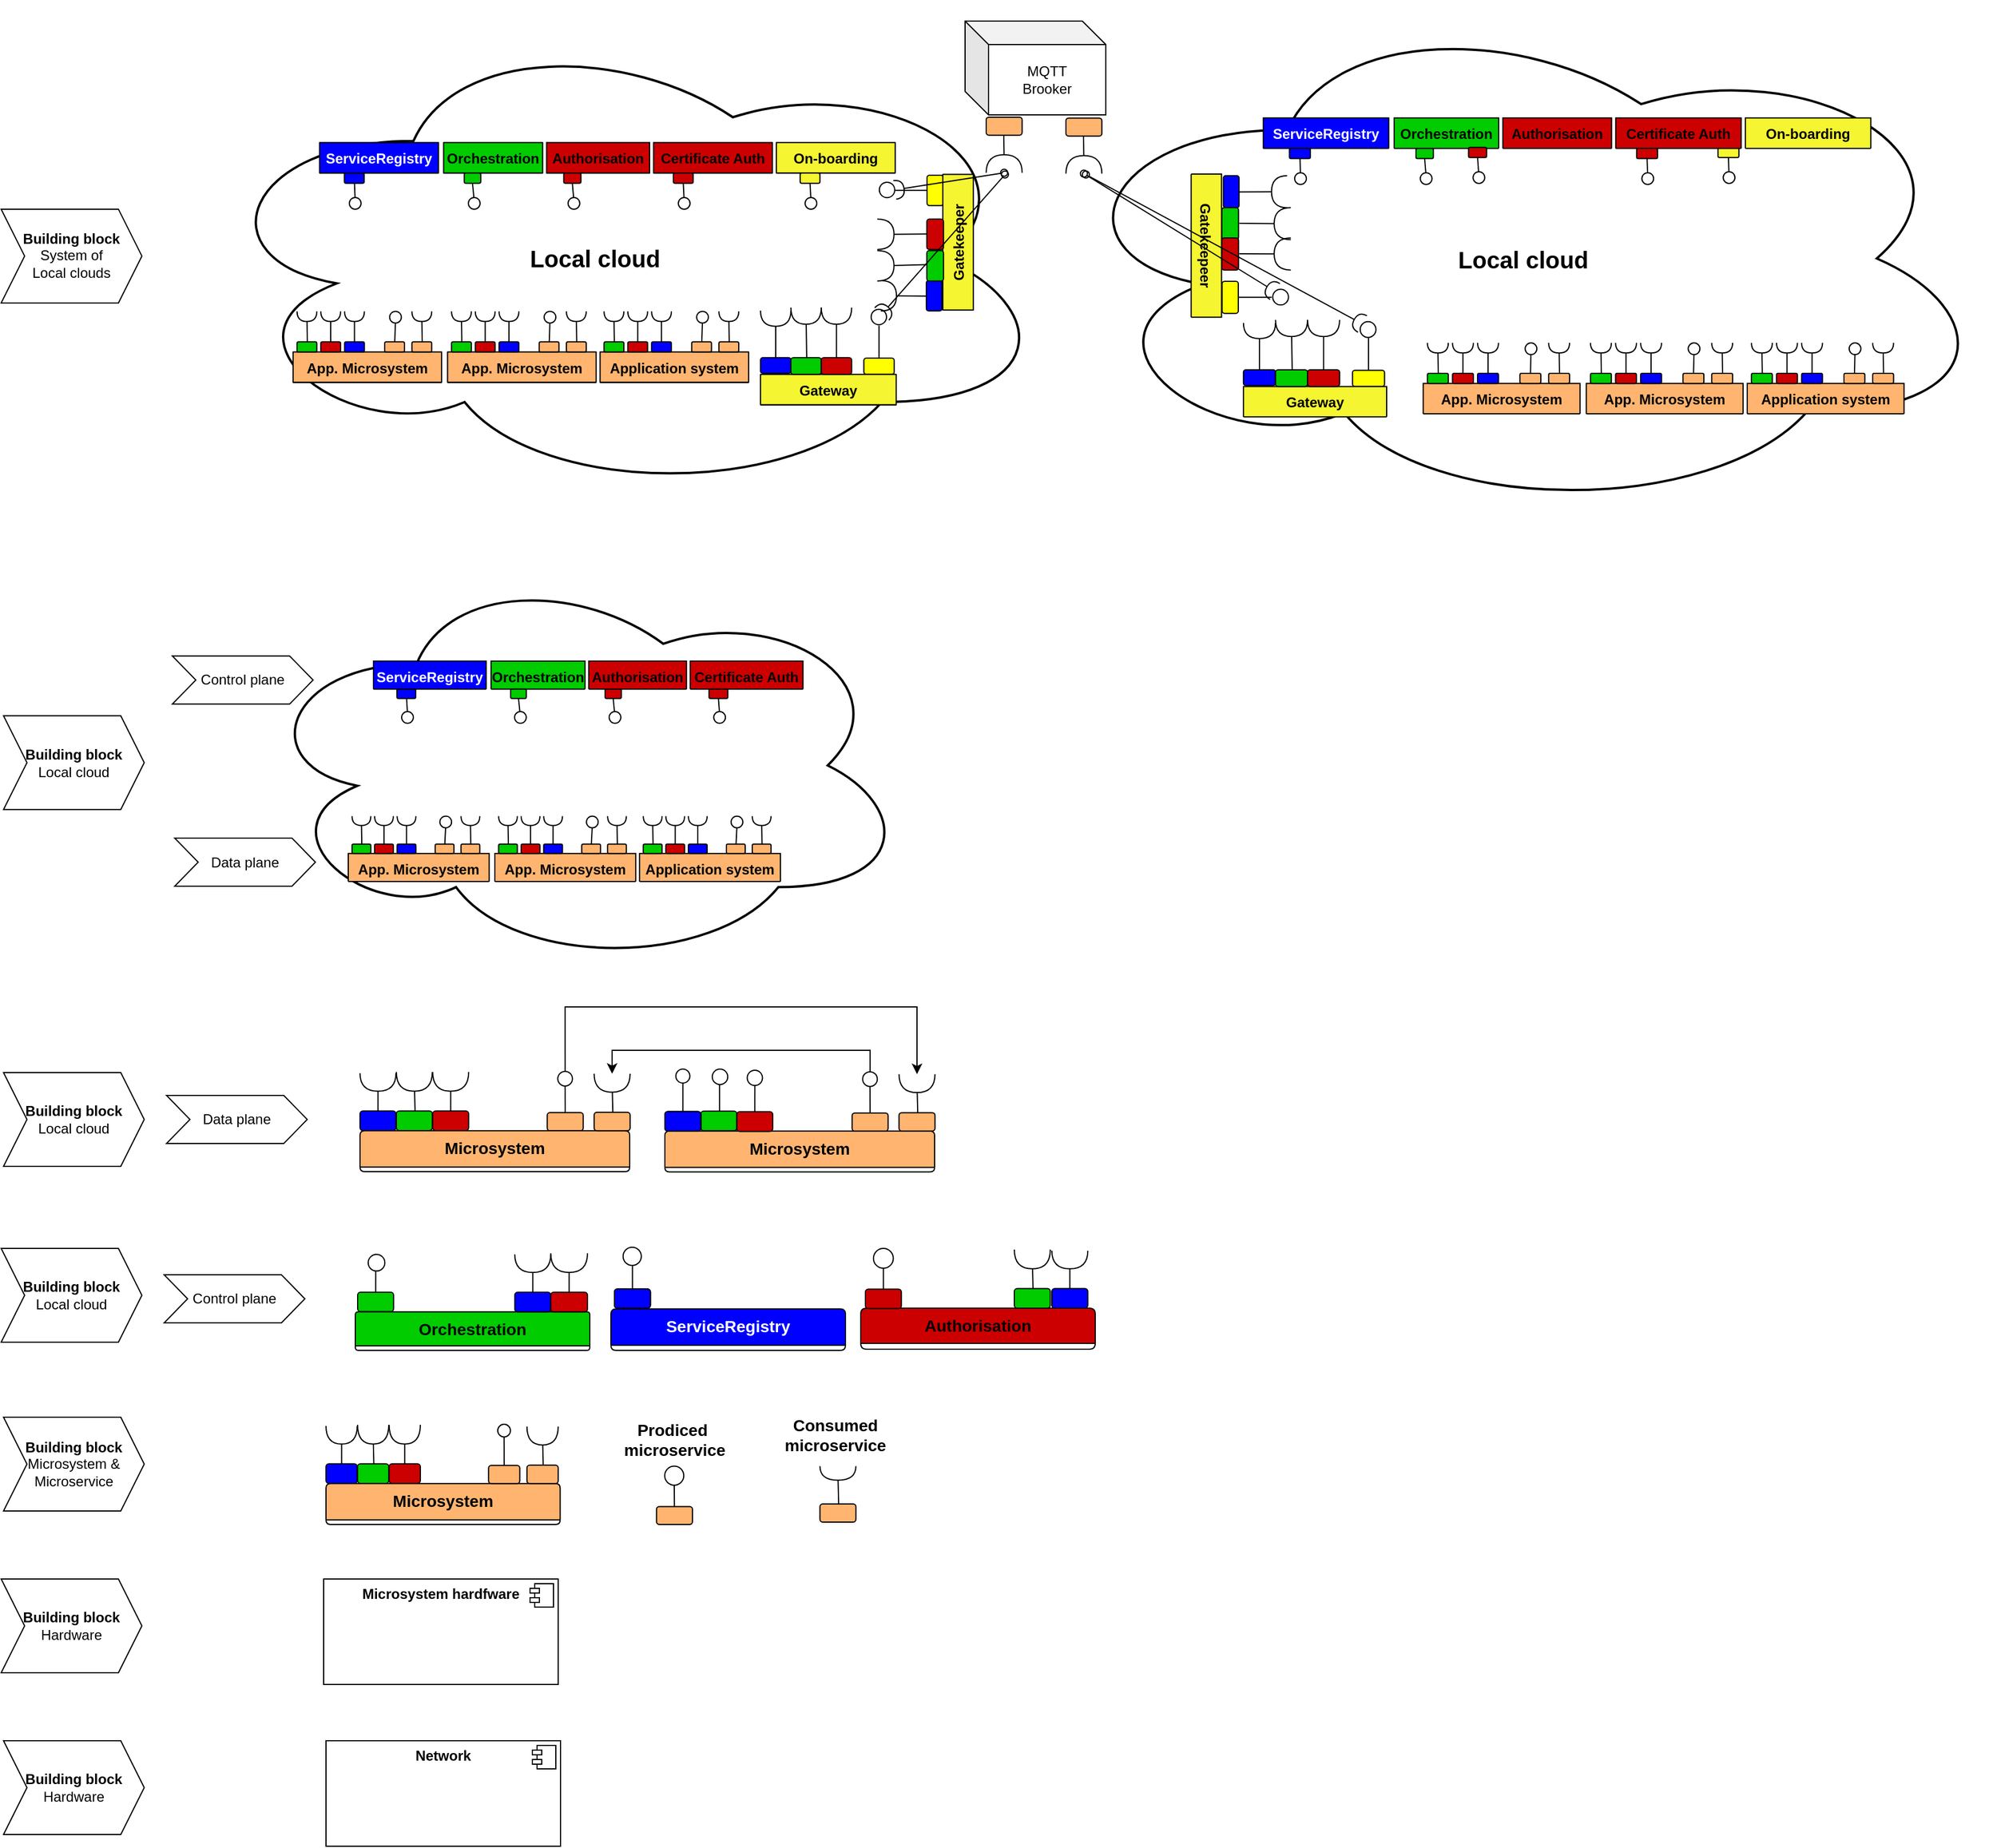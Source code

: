 <mxfile version="24.1.0" type="device">
  <diagram name="Page-1" id="A5fIO-J8jvKcTC-NDfvS">
    <mxGraphModel dx="1911" dy="1260" grid="0" gridSize="10" guides="1" tooltips="1" connect="1" arrows="1" fold="1" page="1" pageScale="1" pageWidth="850" pageHeight="1100" math="0" shadow="0">
      <root>
        <mxCell id="0" />
        <mxCell id="1" parent="0" />
        <mxCell id="PkOTHYCbNbr32Nod5JmA-1" value="" style="group" vertex="1" connectable="0" parent="1">
          <mxGeometry x="20" y="315.0" width="1700" height="1574" as="geometry" />
        </mxCell>
        <mxCell id="J5-6L0ktC1Wd1WRA1kj8-2" value="&lt;b&gt;Building block&lt;br&gt;&lt;/b&gt;Local cloud" style="shape=step;perimeter=stepPerimeter;whiteSpace=wrap;html=1;fixedSize=1;" parent="PkOTHYCbNbr32Nod5JmA-1" vertex="1">
          <mxGeometry y="1064" width="120" height="80" as="geometry" />
        </mxCell>
        <mxCell id="J5-6L0ktC1Wd1WRA1kj8-3" value="&lt;b&gt;Building block&lt;br&gt;&lt;/b&gt;Hardware" style="shape=step;perimeter=stepPerimeter;whiteSpace=wrap;html=1;fixedSize=1;" parent="PkOTHYCbNbr32Nod5JmA-1" vertex="1">
          <mxGeometry y="1346" width="120" height="80" as="geometry" />
        </mxCell>
        <mxCell id="J5-6L0ktC1Wd1WRA1kj8-4" value="&lt;p style=&quot;margin:0px;margin-top:6px;text-align:center;&quot;&gt;&lt;b&gt;Microsystem hardfware&lt;/b&gt;&lt;/p&gt;" style="align=left;overflow=fill;html=1;dropTarget=0;whiteSpace=wrap;" parent="PkOTHYCbNbr32Nod5JmA-1" vertex="1">
          <mxGeometry x="275" y="1346" width="200" height="90" as="geometry" />
        </mxCell>
        <mxCell id="J5-6L0ktC1Wd1WRA1kj8-5" value="" style="shape=component;jettyWidth=8;jettyHeight=4;" parent="J5-6L0ktC1Wd1WRA1kj8-4" vertex="1">
          <mxGeometry x="1" width="20" height="20" relative="1" as="geometry">
            <mxPoint x="-24" y="4" as="offset" />
          </mxGeometry>
        </mxCell>
        <mxCell id="J5-6L0ktC1Wd1WRA1kj8-6" value="Control plane" style="shape=step;perimeter=stepPerimeter;whiteSpace=wrap;html=1;fixedSize=1;" parent="PkOTHYCbNbr32Nod5JmA-1" vertex="1">
          <mxGeometry x="139" y="1086.5" width="120" height="41" as="geometry" />
        </mxCell>
        <mxCell id="aQE8sO65fFpdPMFkNda5-223" value="" style="group" parent="PkOTHYCbNbr32Nod5JmA-1" vertex="1" connectable="0">
          <mxGeometry x="520" y="1063" width="200" height="88" as="geometry" />
        </mxCell>
        <mxCell id="aQE8sO65fFpdPMFkNda5-193" value="ServiceRegistry" style="swimlane;fontStyle=1;align=center;verticalAlign=top;childLayout=stackLayout;horizontal=1;startSize=31;horizontalStack=0;resizeParent=1;resizeParentMax=0;resizeLast=0;collapsible=1;marginBottom=0;labelBackgroundColor=none;labelBorderColor=none;rounded=1;fillColor=#0000FF;fontColor=#FFFFFF;arcSize=8;fontSize=14;" parent="aQE8sO65fFpdPMFkNda5-223" vertex="1">
          <mxGeometry y="52.59" width="200" height="35.41" as="geometry">
            <mxRectangle x="500" y="100" width="130" height="30" as="alternateBounds" />
          </mxGeometry>
        </mxCell>
        <mxCell id="aQE8sO65fFpdPMFkNda5-198" value="" style="group" parent="aQE8sO65fFpdPMFkNda5-223" vertex="1" connectable="0">
          <mxGeometry x="3" width="30.67" height="52" as="geometry" />
        </mxCell>
        <mxCell id="aQE8sO65fFpdPMFkNda5-199" value="" style="group" parent="aQE8sO65fFpdPMFkNda5-198" vertex="1" connectable="0">
          <mxGeometry width="30.67" height="52" as="geometry" />
        </mxCell>
        <mxCell id="aQE8sO65fFpdPMFkNda5-200" value="" style="rounded=1;whiteSpace=wrap;html=1;fontSize=15;fillColor=#0000FF;" parent="aQE8sO65fFpdPMFkNda5-199" vertex="1">
          <mxGeometry y="35.686" width="30.67" height="16.314" as="geometry" />
        </mxCell>
        <mxCell id="aQE8sO65fFpdPMFkNda5-201" value="" style="endArrow=none;html=1;rounded=0;fontSize=15;fontColor=#FFFFFF;" parent="aQE8sO65fFpdPMFkNda5-199" edge="1">
          <mxGeometry width="50" height="50" relative="1" as="geometry">
            <mxPoint x="15.335" y="35.686" as="sourcePoint" />
            <mxPoint x="15.335" y="3.059" as="targetPoint" />
          </mxGeometry>
        </mxCell>
        <mxCell id="aQE8sO65fFpdPMFkNda5-202" value="" style="ellipse;whiteSpace=wrap;html=1;aspect=fixed;" parent="aQE8sO65fFpdPMFkNda5-199" vertex="1">
          <mxGeometry x="7.351" width="15.555" height="15.555" as="geometry" />
        </mxCell>
        <mxCell id="aQE8sO65fFpdPMFkNda5-203" value="" style="rounded=1;whiteSpace=wrap;html=1;fontSize=15;fillColor=#0000FF;" parent="aQE8sO65fFpdPMFkNda5-198" vertex="1">
          <mxGeometry y="35.686" width="30.67" height="16.314" as="geometry" />
        </mxCell>
        <mxCell id="aQE8sO65fFpdPMFkNda5-224" value="" style="group" parent="PkOTHYCbNbr32Nod5JmA-1" vertex="1" connectable="0">
          <mxGeometry x="733" y="1064" width="200" height="86" as="geometry" />
        </mxCell>
        <mxCell id="aQE8sO65fFpdPMFkNda5-207" value="Authorisation" style="swimlane;fontStyle=1;align=center;verticalAlign=top;childLayout=stackLayout;horizontal=1;startSize=30;horizontalStack=0;resizeParent=1;resizeParentMax=0;resizeLast=0;collapsible=1;marginBottom=0;labelBackgroundColor=none;labelBorderColor=none;rounded=1;fillColor=#CC0000;container=0;arcSize=6;fontSize=14;" parent="aQE8sO65fFpdPMFkNda5-224" vertex="1">
          <mxGeometry y="51" width="200" height="35" as="geometry" />
        </mxCell>
        <mxCell id="aQE8sO65fFpdPMFkNda5-217" value="" style="group" parent="aQE8sO65fFpdPMFkNda5-224" vertex="1" connectable="0">
          <mxGeometry x="4" width="30.67" height="51.29" as="geometry" />
        </mxCell>
        <mxCell id="aQE8sO65fFpdPMFkNda5-218" value="" style="rounded=1;whiteSpace=wrap;html=1;fontSize=15;fillColor=#CC0000;" parent="aQE8sO65fFpdPMFkNda5-217" vertex="1">
          <mxGeometry y="34.79" width="30.67" height="16.5" as="geometry" />
        </mxCell>
        <mxCell id="aQE8sO65fFpdPMFkNda5-219" value="" style="endArrow=none;html=1;rounded=0;fontSize=15;fontColor=#FFFFFF;" parent="aQE8sO65fFpdPMFkNda5-217" edge="1">
          <mxGeometry width="50" height="50" relative="1" as="geometry">
            <mxPoint x="15.335" y="34.79" as="sourcePoint" />
            <mxPoint x="15.33" y="17.0" as="targetPoint" />
          </mxGeometry>
        </mxCell>
        <mxCell id="aQE8sO65fFpdPMFkNda5-220" value="" style="ellipse;whiteSpace=wrap;html=1;aspect=fixed;" parent="aQE8sO65fFpdPMFkNda5-217" vertex="1">
          <mxGeometry x="6.881" width="16.911" height="16.911" as="geometry" />
        </mxCell>
        <mxCell id="aQE8sO65fFpdPMFkNda5-227" value="" style="group" parent="aQE8sO65fFpdPMFkNda5-224" vertex="1" connectable="0">
          <mxGeometry x="131" y="1" width="30.67" height="50" as="geometry" />
        </mxCell>
        <mxCell id="aQE8sO65fFpdPMFkNda5-228" value="" style="endArrow=none;html=1;rounded=0;fontSize=15;fontColor=#FFFFFF;exitX=0.232;exitY=0.435;exitDx=0;exitDy=0;exitPerimeter=0;fontStyle=4" parent="aQE8sO65fFpdPMFkNda5-227" target="aQE8sO65fFpdPMFkNda5-229" edge="1">
          <mxGeometry width="50" height="50" relative="1" as="geometry">
            <mxPoint x="15.948" y="33.447" as="sourcePoint" />
            <mxPoint x="-659.405" y="-311.695" as="targetPoint" />
          </mxGeometry>
        </mxCell>
        <mxCell id="aQE8sO65fFpdPMFkNda5-229" value="" style="shape=requiredInterface;html=1;verticalLabelPosition=bottom;sketch=0;fontSize=15;fontColor=#FFFFFF;fillColor=#FFB570;direction=south;fontStyle=4" parent="aQE8sO65fFpdPMFkNda5-227" vertex="1">
          <mxGeometry width="30.67" height="16.427" as="geometry" />
        </mxCell>
        <mxCell id="aQE8sO65fFpdPMFkNda5-230" value="" style="rounded=1;whiteSpace=wrap;html=1;fontSize=15;fillColor=#00CC00;fontStyle=4" parent="aQE8sO65fFpdPMFkNda5-227" vertex="1">
          <mxGeometry y="33.28" width="30.67" height="16.72" as="geometry" />
        </mxCell>
        <mxCell id="aQE8sO65fFpdPMFkNda5-232" value="" style="group" parent="aQE8sO65fFpdPMFkNda5-224" vertex="1" connectable="0">
          <mxGeometry x="163" y="2" width="30.67" height="49" as="geometry" />
        </mxCell>
        <mxCell id="aQE8sO65fFpdPMFkNda5-233" value="" style="shape=requiredInterface;html=1;verticalLabelPosition=bottom;sketch=0;fontSize=15;fontColor=#FFFFFF;fillColor=#FFB570;direction=south;" parent="aQE8sO65fFpdPMFkNda5-232" vertex="1">
          <mxGeometry width="30.67" height="15.428" as="geometry" />
        </mxCell>
        <mxCell id="aQE8sO65fFpdPMFkNda5-234" value="" style="rounded=1;whiteSpace=wrap;html=1;fontSize=15;fillColor=#0000FF;" parent="aQE8sO65fFpdPMFkNda5-232" vertex="1">
          <mxGeometry y="32.28" width="30.67" height="16.72" as="geometry" />
        </mxCell>
        <mxCell id="aQE8sO65fFpdPMFkNda5-235" value="" style="endArrow=none;html=1;rounded=0;fontSize=15;fontColor=#FFFFFF;" parent="aQE8sO65fFpdPMFkNda5-232" target="aQE8sO65fFpdPMFkNda5-233" edge="1">
          <mxGeometry width="50" height="50" relative="1" as="geometry">
            <mxPoint x="15.335" y="32.283" as="sourcePoint" />
            <mxPoint x="-659.405" y="-291.695" as="targetPoint" />
          </mxGeometry>
        </mxCell>
        <mxCell id="aQE8sO65fFpdPMFkNda5-237" value="&lt;b&gt;Building block&lt;br&gt;&lt;/b&gt;Local cloud" style="shape=step;perimeter=stepPerimeter;whiteSpace=wrap;html=1;fixedSize=1;" parent="PkOTHYCbNbr32Nod5JmA-1" vertex="1">
          <mxGeometry x="2" y="914" width="120" height="80" as="geometry" />
        </mxCell>
        <mxCell id="aQE8sO65fFpdPMFkNda5-238" value="Data plane" style="shape=step;perimeter=stepPerimeter;whiteSpace=wrap;html=1;fixedSize=1;" parent="PkOTHYCbNbr32Nod5JmA-1" vertex="1">
          <mxGeometry x="141" y="933.5" width="120" height="41" as="geometry" />
        </mxCell>
        <mxCell id="6ykkZKZtMvdkanEa2rPh-137" value="" style="group" parent="PkOTHYCbNbr32Nod5JmA-1" vertex="1" connectable="0">
          <mxGeometry x="170" y="18" width="726.33" height="405" as="geometry" />
        </mxCell>
        <mxCell id="6ykkZKZtMvdkanEa2rPh-138" value="" style="ellipse;shape=cloud;whiteSpace=wrap;html=1;rounded=1;strokeColor=#000000;strokeWidth=2;fontSize=12;fontColor=#000000;fillColor=none;" parent="6ykkZKZtMvdkanEa2rPh-137" vertex="1">
          <mxGeometry width="726.33" height="405" as="geometry" />
        </mxCell>
        <mxCell id="6ykkZKZtMvdkanEa2rPh-275" value="" style="group" parent="PkOTHYCbNbr32Nod5JmA-1" vertex="1" connectable="0">
          <mxGeometry x="896" width="804" height="439" as="geometry" />
        </mxCell>
        <mxCell id="6ykkZKZtMvdkanEa2rPh-1" value="&lt;font size=&quot;1&quot; style=&quot;&quot;&gt;&lt;b style=&quot;font-size: 20px;&quot;&gt;Local cloud&lt;/b&gt;&lt;/font&gt;" style="ellipse;shape=cloud;whiteSpace=wrap;html=1;rounded=1;strokeColor=#000000;strokeWidth=2;fontSize=12;fontColor=#000000;fillColor=none;" parent="6ykkZKZtMvdkanEa2rPh-275" vertex="1">
          <mxGeometry width="804" height="439" as="geometry" />
        </mxCell>
        <mxCell id="6_jb9AMdF0KCU02N6ciV-2" value="" style="group" parent="PkOTHYCbNbr32Nod5JmA-1" vertex="1" connectable="0">
          <mxGeometry x="302" y="1068.11" width="200" height="82.89" as="geometry" />
        </mxCell>
        <mxCell id="aQE8sO65fFpdPMFkNda5-138" value="Orchestration" style="swimlane;fontStyle=1;align=center;verticalAlign=top;childLayout=stackLayout;horizontal=1;startSize=29;horizontalStack=0;resizeParent=1;resizeParentMax=0;resizeLast=0;collapsible=1;marginBottom=0;labelBackgroundColor=none;labelBorderColor=none;rounded=1;fillColor=#00CC00;arcSize=3;fontSize=14;" parent="6_jb9AMdF0KCU02N6ciV-2" vertex="1">
          <mxGeometry y="50" width="200" height="32.89" as="geometry" />
        </mxCell>
        <mxCell id="aQE8sO65fFpdPMFkNda5-162" value="" style="group" parent="6_jb9AMdF0KCU02N6ciV-2" vertex="1" connectable="0">
          <mxGeometry x="2" y="0.427" width="30.67" height="49.283" as="geometry" />
        </mxCell>
        <mxCell id="aQE8sO65fFpdPMFkNda5-140" value="" style="endArrow=none;html=1;rounded=0;fontSize=15;fontColor=#FFFFFF;" parent="aQE8sO65fFpdPMFkNda5-162" source="aQE8sO65fFpdPMFkNda5-141" edge="1">
          <mxGeometry width="50" height="50" relative="1" as="geometry">
            <mxPoint x="15.948" y="33.019" as="sourcePoint" />
            <mxPoint x="15.457" as="targetPoint" />
          </mxGeometry>
        </mxCell>
        <mxCell id="aQE8sO65fFpdPMFkNda5-141" value="" style="rounded=1;whiteSpace=wrap;html=1;fontSize=15;fillColor=#00CC00;" parent="aQE8sO65fFpdPMFkNda5-162" vertex="1">
          <mxGeometry y="32.855" width="30.67" height="16.427" as="geometry" />
        </mxCell>
        <mxCell id="aQE8sO65fFpdPMFkNda5-142" value="" style="ellipse;whiteSpace=wrap;html=1;aspect=fixed;" parent="aQE8sO65fFpdPMFkNda5-162" vertex="1">
          <mxGeometry x="9" y="0.573" width="14.19" height="14.19" as="geometry" />
        </mxCell>
        <mxCell id="aQE8sO65fFpdPMFkNda5-184" value="" style="group" parent="6_jb9AMdF0KCU02N6ciV-2" vertex="1" connectable="0">
          <mxGeometry x="136" y="1" width="30.67" height="49" as="geometry" />
        </mxCell>
        <mxCell id="aQE8sO65fFpdPMFkNda5-185" value="" style="shape=requiredInterface;html=1;verticalLabelPosition=bottom;sketch=0;fontSize=15;fontColor=#FFFFFF;fillColor=#FFB570;direction=south;" parent="aQE8sO65fFpdPMFkNda5-184" vertex="1">
          <mxGeometry width="30.67" height="15.428" as="geometry" />
        </mxCell>
        <mxCell id="aQE8sO65fFpdPMFkNda5-186" value="" style="rounded=1;whiteSpace=wrap;html=1;fontSize=15;fillColor=#0000FF;" parent="aQE8sO65fFpdPMFkNda5-184" vertex="1">
          <mxGeometry y="32.28" width="30.67" height="16.72" as="geometry" />
        </mxCell>
        <mxCell id="aQE8sO65fFpdPMFkNda5-187" value="" style="endArrow=none;html=1;rounded=0;fontSize=15;fontColor=#FFFFFF;" parent="aQE8sO65fFpdPMFkNda5-184" target="aQE8sO65fFpdPMFkNda5-185" edge="1">
          <mxGeometry width="50" height="50" relative="1" as="geometry">
            <mxPoint x="15.335" y="32.283" as="sourcePoint" />
            <mxPoint x="-659.405" y="-291.695" as="targetPoint" />
          </mxGeometry>
        </mxCell>
        <mxCell id="aQE8sO65fFpdPMFkNda5-188" value="" style="group" parent="6_jb9AMdF0KCU02N6ciV-2" vertex="1" connectable="0">
          <mxGeometry x="166.67" width="31.33" height="50" as="geometry" />
        </mxCell>
        <mxCell id="aQE8sO65fFpdPMFkNda5-189" value="" style="shape=requiredInterface;html=1;verticalLabelPosition=bottom;sketch=0;fontSize=15;fontColor=#FFFFFF;fillColor=#FFB570;direction=south;" parent="aQE8sO65fFpdPMFkNda5-188" vertex="1">
          <mxGeometry width="31.33" height="16.427" as="geometry" />
        </mxCell>
        <mxCell id="aQE8sO65fFpdPMFkNda5-190" value="" style="rounded=1;whiteSpace=wrap;html=1;fontSize=15;fillColor=#CC0000;" parent="aQE8sO65fFpdPMFkNda5-188" vertex="1">
          <mxGeometry y="33.28" width="31.33" height="16.72" as="geometry" />
        </mxCell>
        <mxCell id="aQE8sO65fFpdPMFkNda5-191" value="" style="endArrow=none;html=1;rounded=0;fontSize=15;fontColor=#FFFFFF;exitX=0.5;exitY=0;exitDx=0;exitDy=0;" parent="aQE8sO65fFpdPMFkNda5-188" source="aQE8sO65fFpdPMFkNda5-190" target="aQE8sO65fFpdPMFkNda5-189" edge="1">
          <mxGeometry width="50" height="50" relative="1" as="geometry">
            <mxPoint x="51.413" y="36.89" as="sourcePoint" />
            <mxPoint x="-673.595" y="-311.695" as="targetPoint" />
          </mxGeometry>
        </mxCell>
        <mxCell id="6_jb9AMdF0KCU02N6ciV-3" value="" style="group" parent="PkOTHYCbNbr32Nod5JmA-1" vertex="1" connectable="0">
          <mxGeometry x="308" y="263.0" width="531" height="378" as="geometry" />
        </mxCell>
        <mxCell id="aQE8sO65fFpdPMFkNda5-239" value="" style="group" parent="6_jb9AMdF0KCU02N6ciV-3" vertex="1" connectable="0">
          <mxGeometry x="-2" y="650" width="230.34" height="85.447" as="geometry" />
        </mxCell>
        <mxCell id="aQE8sO65fFpdPMFkNda5-240" value="Microsystem" style="swimlane;fontStyle=1;align=center;verticalAlign=top;childLayout=stackLayout;horizontal=1;startSize=31;horizontalStack=0;resizeParent=1;resizeParentMax=0;resizeLast=0;collapsible=1;marginBottom=0;labelBackgroundColor=none;labelBorderColor=none;rounded=1;fillColor=#FFB570;fontSize=14;container=0;" parent="aQE8sO65fFpdPMFkNda5-239" vertex="1" collapsed="1">
          <mxGeometry x="1.137e-13" y="50.566" width="230" height="34.881" as="geometry">
            <mxRectangle width="120" height="34" as="alternateBounds" />
          </mxGeometry>
        </mxCell>
        <mxCell id="aQE8sO65fFpdPMFkNda5-241" value="" style="group" parent="aQE8sO65fFpdPMFkNda5-239" vertex="1" connectable="0">
          <mxGeometry x="199.67" y="2.034" width="30.67" height="48.532" as="geometry" />
        </mxCell>
        <mxCell id="aQE8sO65fFpdPMFkNda5-242" value="" style="endArrow=none;html=1;rounded=0;fontSize=15;fontColor=#FFFFFF;exitX=0.232;exitY=0.435;exitDx=0;exitDy=0;exitPerimeter=0;" parent="aQE8sO65fFpdPMFkNda5-241" target="aQE8sO65fFpdPMFkNda5-243" edge="1">
          <mxGeometry width="50" height="50" relative="1" as="geometry">
            <mxPoint x="15.948" y="32.995" as="sourcePoint" />
            <mxPoint x="-659.405" y="-296.719" as="targetPoint" />
          </mxGeometry>
        </mxCell>
        <mxCell id="aQE8sO65fFpdPMFkNda5-243" value="" style="shape=requiredInterface;html=1;verticalLabelPosition=bottom;sketch=0;fontSize=15;fontColor=#FFFFFF;fillColor=#FFB570;direction=south;" parent="aQE8sO65fFpdPMFkNda5-241" vertex="1">
          <mxGeometry width="30.67" height="15.693" as="geometry" />
        </mxCell>
        <mxCell id="aQE8sO65fFpdPMFkNda5-244" value="" style="rounded=1;whiteSpace=wrap;html=1;fontSize=15;fillColor=#FFB570;" parent="aQE8sO65fFpdPMFkNda5-241" vertex="1">
          <mxGeometry y="32.838" width="30.67" height="15.693" as="geometry" />
        </mxCell>
        <mxCell id="aQE8sO65fFpdPMFkNda5-245" value="" style="ellipse;whiteSpace=wrap;html=1;aspect=fixed;container=0;" parent="aQE8sO65fFpdPMFkNda5-239" vertex="1">
          <mxGeometry x="168.67" width="12.494" height="12.494" as="geometry" />
        </mxCell>
        <mxCell id="aQE8sO65fFpdPMFkNda5-246" value="" style="rounded=0;orthogonalLoop=1;jettySize=auto;html=1;endArrow=none;endFill=0;sketch=0;targetPerimeterSpacing=0;startArrow=none;entryX=0.5;entryY=1;entryDx=0;entryDy=0;" parent="aQE8sO65fFpdPMFkNda5-239" source="aQE8sO65fFpdPMFkNda5-247" target="aQE8sO65fFpdPMFkNda5-245" edge="1">
          <mxGeometry relative="1" as="geometry">
            <mxPoint x="535.005" y="704.965" as="sourcePoint" />
            <mxPoint x="535.338" y="654.632" as="targetPoint" />
          </mxGeometry>
        </mxCell>
        <mxCell id="aQE8sO65fFpdPMFkNda5-247" value="" style="rounded=1;whiteSpace=wrap;html=1;fontSize=15;fillColor=#FFB570;rotation=-180;" parent="aQE8sO65fFpdPMFkNda5-239" vertex="1">
          <mxGeometry x="159.67" y="35.158" width="30.67" height="15.408" as="geometry" />
        </mxCell>
        <mxCell id="aQE8sO65fFpdPMFkNda5-248" value="" style="group" parent="aQE8sO65fFpdPMFkNda5-239" vertex="1" connectable="0">
          <mxGeometry y="1.447" width="30.67" height="49" as="geometry" />
        </mxCell>
        <mxCell id="aQE8sO65fFpdPMFkNda5-249" value="" style="shape=requiredInterface;html=1;verticalLabelPosition=bottom;sketch=0;fontSize=15;fontColor=#FFFFFF;fillColor=#FFB570;direction=south;" parent="aQE8sO65fFpdPMFkNda5-248" vertex="1">
          <mxGeometry width="30.67" height="15.428" as="geometry" />
        </mxCell>
        <mxCell id="aQE8sO65fFpdPMFkNda5-250" value="" style="rounded=1;whiteSpace=wrap;html=1;fontSize=15;fillColor=#0000FF;" parent="aQE8sO65fFpdPMFkNda5-248" vertex="1">
          <mxGeometry y="32.28" width="30.67" height="16.72" as="geometry" />
        </mxCell>
        <mxCell id="aQE8sO65fFpdPMFkNda5-251" value="" style="endArrow=none;html=1;rounded=0;fontSize=15;fontColor=#FFFFFF;" parent="aQE8sO65fFpdPMFkNda5-248" target="aQE8sO65fFpdPMFkNda5-249" edge="1">
          <mxGeometry width="50" height="50" relative="1" as="geometry">
            <mxPoint x="15.335" y="32.283" as="sourcePoint" />
            <mxPoint x="-659.405" y="-291.695" as="targetPoint" />
          </mxGeometry>
        </mxCell>
        <mxCell id="aQE8sO65fFpdPMFkNda5-252" value="" style="group" parent="aQE8sO65fFpdPMFkNda5-239" vertex="1" connectable="0">
          <mxGeometry x="31" y="0.447" width="30.67" height="50" as="geometry" />
        </mxCell>
        <mxCell id="aQE8sO65fFpdPMFkNda5-253" value="" style="endArrow=none;html=1;rounded=0;fontSize=15;fontColor=#FFFFFF;exitX=0.232;exitY=0.435;exitDx=0;exitDy=0;exitPerimeter=0;fontStyle=4" parent="aQE8sO65fFpdPMFkNda5-252" target="aQE8sO65fFpdPMFkNda5-254" edge="1">
          <mxGeometry width="50" height="50" relative="1" as="geometry">
            <mxPoint x="15.948" y="33.447" as="sourcePoint" />
            <mxPoint x="-659.405" y="-311.695" as="targetPoint" />
          </mxGeometry>
        </mxCell>
        <mxCell id="aQE8sO65fFpdPMFkNda5-254" value="" style="shape=requiredInterface;html=1;verticalLabelPosition=bottom;sketch=0;fontSize=15;fontColor=#FFFFFF;fillColor=#FFB570;direction=south;fontStyle=4" parent="aQE8sO65fFpdPMFkNda5-252" vertex="1">
          <mxGeometry width="30.67" height="16.427" as="geometry" />
        </mxCell>
        <mxCell id="aQE8sO65fFpdPMFkNda5-255" value="" style="rounded=1;whiteSpace=wrap;html=1;fontSize=15;fillColor=#00CC00;fontStyle=4" parent="aQE8sO65fFpdPMFkNda5-252" vertex="1">
          <mxGeometry y="33.28" width="30.67" height="16.72" as="geometry" />
        </mxCell>
        <mxCell id="aQE8sO65fFpdPMFkNda5-256" value="" style="group" parent="aQE8sO65fFpdPMFkNda5-239" vertex="1" connectable="0">
          <mxGeometry x="62" y="0.447" width="30.67" height="50" as="geometry" />
        </mxCell>
        <mxCell id="aQE8sO65fFpdPMFkNda5-257" value="" style="shape=requiredInterface;html=1;verticalLabelPosition=bottom;sketch=0;fontSize=15;fontColor=#FFFFFF;fillColor=#FFB570;direction=south;" parent="aQE8sO65fFpdPMFkNda5-256" vertex="1">
          <mxGeometry width="30.67" height="16.427" as="geometry" />
        </mxCell>
        <mxCell id="aQE8sO65fFpdPMFkNda5-258" value="" style="rounded=1;whiteSpace=wrap;html=1;fontSize=15;fillColor=#CC0000;" parent="aQE8sO65fFpdPMFkNda5-256" vertex="1">
          <mxGeometry y="33.28" width="30.67" height="16.72" as="geometry" />
        </mxCell>
        <mxCell id="aQE8sO65fFpdPMFkNda5-259" value="" style="endArrow=none;html=1;rounded=0;fontSize=15;fontColor=#FFFFFF;" parent="aQE8sO65fFpdPMFkNda5-256" target="aQE8sO65fFpdPMFkNda5-257" edge="1">
          <mxGeometry width="50" height="50" relative="1" as="geometry">
            <mxPoint x="15.335" y="33.283" as="sourcePoint" />
            <mxPoint x="-659.405" y="-311.695" as="targetPoint" />
          </mxGeometry>
        </mxCell>
        <mxCell id="aQE8sO65fFpdPMFkNda5-260" value="" style="group" parent="6_jb9AMdF0KCU02N6ciV-3" vertex="1" connectable="0">
          <mxGeometry x="258" y="648" width="230.34" height="87.776" as="geometry" />
        </mxCell>
        <mxCell id="aQE8sO65fFpdPMFkNda5-261" value="Microsystem" style="swimlane;fontStyle=1;align=center;verticalAlign=top;childLayout=stackLayout;horizontal=1;startSize=31;horizontalStack=0;resizeParent=1;resizeParentMax=0;resizeLast=0;collapsible=1;marginBottom=0;labelBackgroundColor=none;labelBorderColor=none;rounded=1;fillColor=#FFB570;fontSize=14;container=0;" parent="aQE8sO65fFpdPMFkNda5-260" vertex="1" collapsed="1">
          <mxGeometry x="1.137e-13" y="52.896" width="230" height="34.881" as="geometry">
            <mxRectangle width="120" height="34" as="alternateBounds" />
          </mxGeometry>
        </mxCell>
        <mxCell id="aQE8sO65fFpdPMFkNda5-262" value="" style="group" parent="aQE8sO65fFpdPMFkNda5-260" vertex="1" connectable="0">
          <mxGeometry x="199.67" y="4.364" width="30.67" height="48.532" as="geometry" />
        </mxCell>
        <mxCell id="aQE8sO65fFpdPMFkNda5-263" value="" style="endArrow=none;html=1;rounded=0;fontSize=15;fontColor=#FFFFFF;exitX=0.232;exitY=0.435;exitDx=0;exitDy=0;exitPerimeter=0;" parent="aQE8sO65fFpdPMFkNda5-262" target="aQE8sO65fFpdPMFkNda5-264" edge="1">
          <mxGeometry width="50" height="50" relative="1" as="geometry">
            <mxPoint x="15.948" y="32.995" as="sourcePoint" />
            <mxPoint x="-659.405" y="-296.719" as="targetPoint" />
          </mxGeometry>
        </mxCell>
        <mxCell id="aQE8sO65fFpdPMFkNda5-264" value="" style="shape=requiredInterface;html=1;verticalLabelPosition=bottom;sketch=0;fontSize=15;fontColor=#FFFFFF;fillColor=#FFB570;direction=south;" parent="aQE8sO65fFpdPMFkNda5-262" vertex="1">
          <mxGeometry width="30.67" height="15.693" as="geometry" />
        </mxCell>
        <mxCell id="aQE8sO65fFpdPMFkNda5-265" value="" style="rounded=1;whiteSpace=wrap;html=1;fontSize=15;fillColor=#FFB570;" parent="aQE8sO65fFpdPMFkNda5-262" vertex="1">
          <mxGeometry y="32.838" width="30.67" height="15.693" as="geometry" />
        </mxCell>
        <mxCell id="aQE8sO65fFpdPMFkNda5-266" value="" style="endArrow=none;html=1;rounded=0;fontSize=15;fontColor=#FFFFFF;exitX=0.232;exitY=0.435;exitDx=0;exitDy=0;exitPerimeter=0;entryX=0.47;entryY=0.894;entryDx=0;entryDy=0;entryPerimeter=0;" parent="aQE8sO65fFpdPMFkNda5-260" target="aQE8sO65fFpdPMFkNda5-268" edge="1">
          <mxGeometry width="50" height="50" relative="1" as="geometry">
            <mxPoint x="46.618" y="36.057" as="sourcePoint" />
            <mxPoint x="45.67" y="21.362" as="targetPoint" />
          </mxGeometry>
        </mxCell>
        <mxCell id="aQE8sO65fFpdPMFkNda5-267" value="" style="rounded=1;whiteSpace=wrap;html=1;fontSize=15;fillColor=#00CC00;" parent="aQE8sO65fFpdPMFkNda5-260" vertex="1">
          <mxGeometry x="30.67" y="35.89" width="30.67" height="16.71" as="geometry" />
        </mxCell>
        <mxCell id="aQE8sO65fFpdPMFkNda5-268" value="" style="ellipse;whiteSpace=wrap;html=1;aspect=fixed;" parent="aQE8sO65fFpdPMFkNda5-260" vertex="1">
          <mxGeometry x="40.4" width="13.21" height="13.21" as="geometry" />
        </mxCell>
        <mxCell id="aQE8sO65fFpdPMFkNda5-269" value="" style="rounded=1;whiteSpace=wrap;html=1;fontSize=15;fillColor=#CC0000;" parent="aQE8sO65fFpdPMFkNda5-260" vertex="1">
          <mxGeometry x="61.34" y="36.406" width="30.67" height="16.784" as="geometry" />
        </mxCell>
        <mxCell id="aQE8sO65fFpdPMFkNda5-270" value="" style="endArrow=none;html=1;rounded=0;fontSize=15;fontColor=#FFFFFF;entryX=0.5;entryY=1;entryDx=0;entryDy=0;" parent="aQE8sO65fFpdPMFkNda5-260" target="aQE8sO65fFpdPMFkNda5-271" edge="1">
          <mxGeometry width="50" height="50" relative="1" as="geometry">
            <mxPoint x="76.675" y="36.406" as="sourcePoint" />
            <mxPoint x="76.67" y="18.31" as="targetPoint" />
          </mxGeometry>
        </mxCell>
        <mxCell id="aQE8sO65fFpdPMFkNda5-271" value="" style="ellipse;whiteSpace=wrap;html=1;aspect=fixed;" parent="aQE8sO65fFpdPMFkNda5-260" vertex="1">
          <mxGeometry x="70.221" y="1.017" width="12.996" height="12.996" as="geometry" />
        </mxCell>
        <mxCell id="aQE8sO65fFpdPMFkNda5-272" value="" style="ellipse;whiteSpace=wrap;html=1;aspect=fixed;container=0;" parent="aQE8sO65fFpdPMFkNda5-260" vertex="1">
          <mxGeometry x="168.67" y="2.329" width="12.494" height="12.494" as="geometry" />
        </mxCell>
        <mxCell id="aQE8sO65fFpdPMFkNda5-273" value="" style="rounded=0;orthogonalLoop=1;jettySize=auto;html=1;endArrow=none;endFill=0;sketch=0;targetPerimeterSpacing=0;startArrow=none;entryX=0.5;entryY=1;entryDx=0;entryDy=0;" parent="aQE8sO65fFpdPMFkNda5-260" source="aQE8sO65fFpdPMFkNda5-274" target="aQE8sO65fFpdPMFkNda5-272" edge="1">
          <mxGeometry relative="1" as="geometry">
            <mxPoint x="535.005" y="707.294" as="sourcePoint" />
            <mxPoint x="535.338" y="656.961" as="targetPoint" />
          </mxGeometry>
        </mxCell>
        <mxCell id="aQE8sO65fFpdPMFkNda5-274" value="" style="rounded=1;whiteSpace=wrap;html=1;fontSize=15;fillColor=#FFB570;rotation=-180;" parent="aQE8sO65fFpdPMFkNda5-260" vertex="1">
          <mxGeometry x="159.67" y="37.487" width="30.67" height="15.408" as="geometry" />
        </mxCell>
        <mxCell id="aQE8sO65fFpdPMFkNda5-275" value="" style="rounded=1;whiteSpace=wrap;html=1;fontSize=15;fillColor=#0000FF;container=0;" parent="aQE8sO65fFpdPMFkNda5-260" vertex="1">
          <mxGeometry y="36.301" width="30.67" height="16.595" as="geometry" />
        </mxCell>
        <mxCell id="aQE8sO65fFpdPMFkNda5-276" value="" style="endArrow=none;html=1;rounded=0;fontSize=15;fontColor=#FFFFFF;entryX=0.5;entryY=1;entryDx=0;entryDy=0;" parent="aQE8sO65fFpdPMFkNda5-260" target="aQE8sO65fFpdPMFkNda5-278" edge="1">
          <mxGeometry width="50" height="50" relative="1" as="geometry">
            <mxPoint x="15.335" y="36.301" as="sourcePoint" />
            <mxPoint x="15" y="17.632" as="targetPoint" />
          </mxGeometry>
        </mxCell>
        <mxCell id="aQE8sO65fFpdPMFkNda5-277" value="" style="rounded=1;whiteSpace=wrap;html=1;fontSize=15;fillColor=#0000FF;" parent="aQE8sO65fFpdPMFkNda5-260" vertex="1">
          <mxGeometry y="36.301" width="30.67" height="16.595" as="geometry" />
        </mxCell>
        <mxCell id="aQE8sO65fFpdPMFkNda5-278" value="" style="ellipse;whiteSpace=wrap;html=1;aspect=fixed;" parent="aQE8sO65fFpdPMFkNda5-260" vertex="1">
          <mxGeometry x="9.351" width="11.954" height="11.954" as="geometry" />
        </mxCell>
        <mxCell id="aQE8sO65fFpdPMFkNda5-279" style="edgeStyle=orthogonalEdgeStyle;rounded=0;orthogonalLoop=1;jettySize=auto;html=1;exitX=0.5;exitY=0;exitDx=0;exitDy=0;entryX=0;entryY=0.5;entryDx=0;entryDy=0;entryPerimeter=0;" parent="6_jb9AMdF0KCU02N6ciV-3" source="aQE8sO65fFpdPMFkNda5-245" target="aQE8sO65fFpdPMFkNda5-264" edge="1">
          <mxGeometry relative="1" as="geometry">
            <Array as="points">
              <mxPoint x="173" y="595" />
              <mxPoint x="473" y="595" />
            </Array>
          </mxGeometry>
        </mxCell>
        <mxCell id="aQE8sO65fFpdPMFkNda5-280" style="edgeStyle=orthogonalEdgeStyle;rounded=0;orthogonalLoop=1;jettySize=auto;html=1;entryX=0;entryY=0.5;entryDx=0;entryDy=0;entryPerimeter=0;" parent="6_jb9AMdF0KCU02N6ciV-3" target="aQE8sO65fFpdPMFkNda5-243" edge="1">
          <mxGeometry relative="1" as="geometry">
            <mxPoint x="433" y="650" as="sourcePoint" />
            <Array as="points">
              <mxPoint x="433" y="632" />
              <mxPoint x="213" y="632" />
            </Array>
          </mxGeometry>
        </mxCell>
        <mxCell id="aQE8sO65fFpdPMFkNda5-2" value="" style="ellipse;shape=cloud;whiteSpace=wrap;html=1;rounded=1;strokeColor=#000000;strokeWidth=2;fontSize=12;fontColor=#000000;fillColor=none;" parent="6_jb9AMdF0KCU02N6ciV-3" vertex="1">
          <mxGeometry x="-94" y="216" width="561" height="346" as="geometry" />
        </mxCell>
        <mxCell id="aQE8sO65fFpdPMFkNda5-9" value="" style="group" parent="6_jb9AMdF0KCU02N6ciV-3" vertex="1" connectable="0">
          <mxGeometry x="-11.997" y="432.227" width="120.174" height="55.76" as="geometry" />
        </mxCell>
        <mxCell id="aQE8sO65fFpdPMFkNda5-10" value="App. Microsystem" style="swimlane;fontStyle=1;align=center;verticalAlign=top;childLayout=stackLayout;horizontal=1;startSize=26;horizontalStack=0;resizeParent=1;resizeParentMax=0;resizeLast=0;collapsible=1;marginBottom=0;labelBackgroundColor=none;labelBorderColor=none;rounded=1;fillColor=#FFB570;" parent="aQE8sO65fFpdPMFkNda5-9" vertex="1" collapsed="1">
          <mxGeometry y="31.863" width="120.174" height="23.897" as="geometry">
            <mxRectangle width="120" height="34" as="alternateBounds" />
          </mxGeometry>
        </mxCell>
        <mxCell id="aQE8sO65fFpdPMFkNda5-11" value="" style="line;strokeWidth=1;fillColor=none;align=left;verticalAlign=middle;spacingTop=-1;spacingLeft=3;spacingRight=3;rotatable=0;labelPosition=right;points=[];portConstraint=eastwest;labelBackgroundColor=none;rounded=1;" parent="aQE8sO65fFpdPMFkNda5-10" vertex="1">
          <mxGeometry y="20.711" width="96.14" height="6.373" as="geometry" />
        </mxCell>
        <mxCell id="aQE8sO65fFpdPMFkNda5-12" value="" style="group" parent="aQE8sO65fFpdPMFkNda5-9" vertex="1" connectable="0">
          <mxGeometry x="96.14" width="16.023" height="31.863" as="geometry" />
        </mxCell>
        <mxCell id="aQE8sO65fFpdPMFkNda5-13" value="" style="endArrow=none;html=1;rounded=0;fontSize=15;fontColor=#FFFFFF;exitX=0.232;exitY=0.435;exitDx=0;exitDy=0;exitPerimeter=0;" parent="aQE8sO65fFpdPMFkNda5-12" target="aQE8sO65fFpdPMFkNda5-14" edge="1">
          <mxGeometry width="50" height="50" relative="1" as="geometry">
            <mxPoint x="8.332" y="23.977" as="sourcePoint" />
            <mxPoint x="-344.5" y="-143.383" as="targetPoint" />
          </mxGeometry>
        </mxCell>
        <mxCell id="aQE8sO65fFpdPMFkNda5-14" value="" style="shape=requiredInterface;html=1;verticalLabelPosition=bottom;sketch=0;fontSize=15;fontColor=#FFFFFF;fillColor=#FFB570;direction=south;" parent="aQE8sO65fFpdPMFkNda5-12" vertex="1">
          <mxGeometry width="16.023" height="7.966" as="geometry" />
        </mxCell>
        <mxCell id="aQE8sO65fFpdPMFkNda5-15" value="" style="rounded=1;whiteSpace=wrap;html=1;fontSize=15;fillColor=#FFB570;" parent="aQE8sO65fFpdPMFkNda5-12" vertex="1">
          <mxGeometry y="23.897" width="16.023" height="7.966" as="geometry" />
        </mxCell>
        <mxCell id="aQE8sO65fFpdPMFkNda5-16" value="" style="group" parent="aQE8sO65fFpdPMFkNda5-9" vertex="1" connectable="0">
          <mxGeometry x="3.205" width="16.023" height="31.863" as="geometry" />
        </mxCell>
        <mxCell id="aQE8sO65fFpdPMFkNda5-17" value="" style="endArrow=none;html=1;rounded=0;fontSize=15;fontColor=#FFFFFF;exitX=0.232;exitY=0.435;exitDx=0;exitDy=0;exitPerimeter=0;" parent="aQE8sO65fFpdPMFkNda5-16" target="aQE8sO65fFpdPMFkNda5-18" edge="1">
          <mxGeometry width="50" height="50" relative="1" as="geometry">
            <mxPoint x="8.332" y="23.977" as="sourcePoint" />
            <mxPoint x="-344.5" y="-143.383" as="targetPoint" />
          </mxGeometry>
        </mxCell>
        <mxCell id="aQE8sO65fFpdPMFkNda5-18" value="" style="shape=requiredInterface;html=1;verticalLabelPosition=bottom;sketch=0;fontSize=15;fontColor=#FFFFFF;fillColor=#FFB570;direction=south;" parent="aQE8sO65fFpdPMFkNda5-16" vertex="1">
          <mxGeometry width="16.023" height="7.966" as="geometry" />
        </mxCell>
        <mxCell id="aQE8sO65fFpdPMFkNda5-19" value="" style="rounded=1;whiteSpace=wrap;html=1;fontSize=15;fillColor=#00CC00;" parent="aQE8sO65fFpdPMFkNda5-16" vertex="1">
          <mxGeometry y="23.897" width="16.023" height="7.966" as="geometry" />
        </mxCell>
        <mxCell id="aQE8sO65fFpdPMFkNda5-20" value="" style="group" parent="aQE8sO65fFpdPMFkNda5-9" vertex="1" connectable="0">
          <mxGeometry x="41.66" width="16.023" height="31.863" as="geometry" />
        </mxCell>
        <mxCell id="aQE8sO65fFpdPMFkNda5-21" value="" style="shape=requiredInterface;html=1;verticalLabelPosition=bottom;sketch=0;fontSize=15;fontColor=#FFFFFF;fillColor=#FFB570;direction=south;" parent="aQE8sO65fFpdPMFkNda5-20" vertex="1">
          <mxGeometry width="16.023" height="7.966" as="geometry" />
        </mxCell>
        <mxCell id="aQE8sO65fFpdPMFkNda5-22" value="" style="rounded=1;whiteSpace=wrap;html=1;fontSize=15;fillColor=#0000FF;" parent="aQE8sO65fFpdPMFkNda5-20" vertex="1">
          <mxGeometry y="23.897" width="16.023" height="7.966" as="geometry" />
        </mxCell>
        <mxCell id="aQE8sO65fFpdPMFkNda5-23" value="" style="endArrow=none;html=1;rounded=0;fontSize=15;fontColor=#FFFFFF;" parent="aQE8sO65fFpdPMFkNda5-20" target="aQE8sO65fFpdPMFkNda5-21" edge="1">
          <mxGeometry width="50" height="50" relative="1" as="geometry">
            <mxPoint x="8.012" y="23.897" as="sourcePoint" />
            <mxPoint x="-344.5" y="-143.383" as="targetPoint" />
          </mxGeometry>
        </mxCell>
        <mxCell id="aQE8sO65fFpdPMFkNda5-24" value="" style="group" parent="aQE8sO65fFpdPMFkNda5-9" vertex="1" connectable="0">
          <mxGeometry x="22.433" width="16.023" height="31.863" as="geometry" />
        </mxCell>
        <mxCell id="aQE8sO65fFpdPMFkNda5-25" value="" style="shape=requiredInterface;html=1;verticalLabelPosition=bottom;sketch=0;fontSize=15;fontColor=#FFFFFF;fillColor=#FFB570;direction=south;" parent="aQE8sO65fFpdPMFkNda5-24" vertex="1">
          <mxGeometry width="16.023" height="7.966" as="geometry" />
        </mxCell>
        <mxCell id="aQE8sO65fFpdPMFkNda5-26" value="" style="rounded=1;whiteSpace=wrap;html=1;fontSize=15;fillColor=#CC0000;" parent="aQE8sO65fFpdPMFkNda5-24" vertex="1">
          <mxGeometry y="23.897" width="16.023" height="7.966" as="geometry" />
        </mxCell>
        <mxCell id="aQE8sO65fFpdPMFkNda5-27" value="" style="endArrow=none;html=1;rounded=0;fontSize=15;fontColor=#FFFFFF;" parent="aQE8sO65fFpdPMFkNda5-24" target="aQE8sO65fFpdPMFkNda5-25" edge="1">
          <mxGeometry width="50" height="50" relative="1" as="geometry">
            <mxPoint x="8.012" y="23.897" as="sourcePoint" />
            <mxPoint x="-344.5" y="-143.383" as="targetPoint" />
          </mxGeometry>
        </mxCell>
        <mxCell id="aQE8sO65fFpdPMFkNda5-28" value="" style="group" parent="aQE8sO65fFpdPMFkNda5-9" vertex="1" connectable="0">
          <mxGeometry x="74.108" width="16.023" height="31.863" as="geometry" />
        </mxCell>
        <mxCell id="aQE8sO65fFpdPMFkNda5-29" value="" style="ellipse;whiteSpace=wrap;html=1;align=center;aspect=fixed;resizable=0;points=[];outlineConnect=0;sketch=0;fillColor=#FFFFFF;rotation=-180;" parent="aQE8sO65fFpdPMFkNda5-28" vertex="1">
          <mxGeometry x="4.006" width="10" height="10" as="geometry" />
        </mxCell>
        <mxCell id="aQE8sO65fFpdPMFkNda5-30" value="" style="rounded=1;whiteSpace=wrap;html=1;fontSize=15;fillColor=#FFB570;rotation=-180;" parent="aQE8sO65fFpdPMFkNda5-28" vertex="1">
          <mxGeometry y="23.897" width="16.023" height="7.966" as="geometry" />
        </mxCell>
        <mxCell id="aQE8sO65fFpdPMFkNda5-31" value="" style="rounded=0;orthogonalLoop=1;jettySize=auto;html=1;endArrow=none;endFill=0;sketch=0;targetPerimeterSpacing=0;startArrow=none;" parent="aQE8sO65fFpdPMFkNda5-28" source="aQE8sO65fFpdPMFkNda5-30" target="aQE8sO65fFpdPMFkNda5-29" edge="1">
          <mxGeometry relative="1" as="geometry">
            <mxPoint x="8.012" y="33.456" as="sourcePoint" />
          </mxGeometry>
        </mxCell>
        <mxCell id="aQE8sO65fFpdPMFkNda5-32" value="" style="group" parent="6_jb9AMdF0KCU02N6ciV-3" vertex="1" connectable="0">
          <mxGeometry x="112.984" y="432.227" width="120.174" height="55.76" as="geometry" />
        </mxCell>
        <mxCell id="aQE8sO65fFpdPMFkNda5-33" value="App. Microsystem" style="swimlane;fontStyle=1;align=center;verticalAlign=top;childLayout=stackLayout;horizontal=1;startSize=26;horizontalStack=0;resizeParent=1;resizeParentMax=0;resizeLast=0;collapsible=1;marginBottom=0;labelBackgroundColor=none;labelBorderColor=none;rounded=1;fillColor=#FFB570;" parent="aQE8sO65fFpdPMFkNda5-32" vertex="1" collapsed="1">
          <mxGeometry y="31.863" width="120.174" height="23.897" as="geometry">
            <mxRectangle width="120" height="34" as="alternateBounds" />
          </mxGeometry>
        </mxCell>
        <mxCell id="aQE8sO65fFpdPMFkNda5-34" value="" style="line;strokeWidth=1;fillColor=none;align=left;verticalAlign=middle;spacingTop=-1;spacingLeft=3;spacingRight=3;rotatable=0;labelPosition=right;points=[];portConstraint=eastwest;labelBackgroundColor=none;rounded=1;" parent="aQE8sO65fFpdPMFkNda5-33" vertex="1">
          <mxGeometry y="20.711" width="96.14" height="6.373" as="geometry" />
        </mxCell>
        <mxCell id="aQE8sO65fFpdPMFkNda5-35" value="" style="group" parent="aQE8sO65fFpdPMFkNda5-32" vertex="1" connectable="0">
          <mxGeometry x="96.14" width="16.023" height="31.863" as="geometry" />
        </mxCell>
        <mxCell id="aQE8sO65fFpdPMFkNda5-36" value="" style="endArrow=none;html=1;rounded=0;fontSize=15;fontColor=#FFFFFF;exitX=0.232;exitY=0.435;exitDx=0;exitDy=0;exitPerimeter=0;" parent="aQE8sO65fFpdPMFkNda5-35" target="aQE8sO65fFpdPMFkNda5-37" edge="1">
          <mxGeometry width="50" height="50" relative="1" as="geometry">
            <mxPoint x="8.332" y="23.977" as="sourcePoint" />
            <mxPoint x="-344.5" y="-143.383" as="targetPoint" />
          </mxGeometry>
        </mxCell>
        <mxCell id="aQE8sO65fFpdPMFkNda5-37" value="" style="shape=requiredInterface;html=1;verticalLabelPosition=bottom;sketch=0;fontSize=15;fontColor=#FFFFFF;fillColor=#FFB570;direction=south;" parent="aQE8sO65fFpdPMFkNda5-35" vertex="1">
          <mxGeometry width="16.023" height="7.966" as="geometry" />
        </mxCell>
        <mxCell id="aQE8sO65fFpdPMFkNda5-38" value="" style="rounded=1;whiteSpace=wrap;html=1;fontSize=15;fillColor=#FFB570;" parent="aQE8sO65fFpdPMFkNda5-35" vertex="1">
          <mxGeometry y="23.897" width="16.023" height="7.966" as="geometry" />
        </mxCell>
        <mxCell id="aQE8sO65fFpdPMFkNda5-39" value="" style="group" parent="aQE8sO65fFpdPMFkNda5-32" vertex="1" connectable="0">
          <mxGeometry x="3.205" width="16.023" height="31.863" as="geometry" />
        </mxCell>
        <mxCell id="aQE8sO65fFpdPMFkNda5-40" value="" style="endArrow=none;html=1;rounded=0;fontSize=15;fontColor=#FFFFFF;exitX=0.232;exitY=0.435;exitDx=0;exitDy=0;exitPerimeter=0;" parent="aQE8sO65fFpdPMFkNda5-39" target="aQE8sO65fFpdPMFkNda5-41" edge="1">
          <mxGeometry width="50" height="50" relative="1" as="geometry">
            <mxPoint x="8.332" y="23.977" as="sourcePoint" />
            <mxPoint x="-344.5" y="-143.383" as="targetPoint" />
          </mxGeometry>
        </mxCell>
        <mxCell id="aQE8sO65fFpdPMFkNda5-41" value="" style="shape=requiredInterface;html=1;verticalLabelPosition=bottom;sketch=0;fontSize=15;fontColor=#FFFFFF;fillColor=#FFB570;direction=south;" parent="aQE8sO65fFpdPMFkNda5-39" vertex="1">
          <mxGeometry width="16.023" height="7.966" as="geometry" />
        </mxCell>
        <mxCell id="aQE8sO65fFpdPMFkNda5-42" value="" style="rounded=1;whiteSpace=wrap;html=1;fontSize=15;fillColor=#00CC00;" parent="aQE8sO65fFpdPMFkNda5-39" vertex="1">
          <mxGeometry y="23.897" width="16.023" height="7.966" as="geometry" />
        </mxCell>
        <mxCell id="aQE8sO65fFpdPMFkNda5-43" value="" style="group" parent="aQE8sO65fFpdPMFkNda5-32" vertex="1" connectable="0">
          <mxGeometry x="41.66" width="16.023" height="31.863" as="geometry" />
        </mxCell>
        <mxCell id="aQE8sO65fFpdPMFkNda5-44" value="" style="shape=requiredInterface;html=1;verticalLabelPosition=bottom;sketch=0;fontSize=15;fontColor=#FFFFFF;fillColor=#FFB570;direction=south;" parent="aQE8sO65fFpdPMFkNda5-43" vertex="1">
          <mxGeometry width="16.023" height="7.966" as="geometry" />
        </mxCell>
        <mxCell id="aQE8sO65fFpdPMFkNda5-45" value="" style="rounded=1;whiteSpace=wrap;html=1;fontSize=15;fillColor=#0000FF;" parent="aQE8sO65fFpdPMFkNda5-43" vertex="1">
          <mxGeometry y="23.897" width="16.023" height="7.966" as="geometry" />
        </mxCell>
        <mxCell id="aQE8sO65fFpdPMFkNda5-46" value="" style="endArrow=none;html=1;rounded=0;fontSize=15;fontColor=#FFFFFF;" parent="aQE8sO65fFpdPMFkNda5-43" target="aQE8sO65fFpdPMFkNda5-44" edge="1">
          <mxGeometry width="50" height="50" relative="1" as="geometry">
            <mxPoint x="8.012" y="23.897" as="sourcePoint" />
            <mxPoint x="-344.5" y="-143.383" as="targetPoint" />
          </mxGeometry>
        </mxCell>
        <mxCell id="aQE8sO65fFpdPMFkNda5-47" value="" style="group" parent="aQE8sO65fFpdPMFkNda5-32" vertex="1" connectable="0">
          <mxGeometry x="22.433" width="16.023" height="31.863" as="geometry" />
        </mxCell>
        <mxCell id="aQE8sO65fFpdPMFkNda5-48" value="" style="shape=requiredInterface;html=1;verticalLabelPosition=bottom;sketch=0;fontSize=15;fontColor=#FFFFFF;fillColor=#FFB570;direction=south;" parent="aQE8sO65fFpdPMFkNda5-47" vertex="1">
          <mxGeometry width="16.023" height="7.966" as="geometry" />
        </mxCell>
        <mxCell id="aQE8sO65fFpdPMFkNda5-49" value="" style="rounded=1;whiteSpace=wrap;html=1;fontSize=15;fillColor=#CC0000;" parent="aQE8sO65fFpdPMFkNda5-47" vertex="1">
          <mxGeometry y="23.897" width="16.023" height="7.966" as="geometry" />
        </mxCell>
        <mxCell id="aQE8sO65fFpdPMFkNda5-50" value="" style="endArrow=none;html=1;rounded=0;fontSize=15;fontColor=#FFFFFF;" parent="aQE8sO65fFpdPMFkNda5-47" target="aQE8sO65fFpdPMFkNda5-48" edge="1">
          <mxGeometry width="50" height="50" relative="1" as="geometry">
            <mxPoint x="8.012" y="23.897" as="sourcePoint" />
            <mxPoint x="-344.5" y="-143.383" as="targetPoint" />
          </mxGeometry>
        </mxCell>
        <mxCell id="aQE8sO65fFpdPMFkNda5-51" value="" style="group" parent="aQE8sO65fFpdPMFkNda5-32" vertex="1" connectable="0">
          <mxGeometry x="74.108" width="16.023" height="31.863" as="geometry" />
        </mxCell>
        <mxCell id="aQE8sO65fFpdPMFkNda5-52" value="" style="ellipse;whiteSpace=wrap;html=1;align=center;aspect=fixed;resizable=0;points=[];outlineConnect=0;sketch=0;fillColor=#FFFFFF;rotation=-180;" parent="aQE8sO65fFpdPMFkNda5-51" vertex="1">
          <mxGeometry x="4.006" width="10" height="10" as="geometry" />
        </mxCell>
        <mxCell id="aQE8sO65fFpdPMFkNda5-53" value="" style="rounded=1;whiteSpace=wrap;html=1;fontSize=15;fillColor=#FFB570;rotation=-180;" parent="aQE8sO65fFpdPMFkNda5-51" vertex="1">
          <mxGeometry y="23.897" width="16.023" height="7.966" as="geometry" />
        </mxCell>
        <mxCell id="aQE8sO65fFpdPMFkNda5-54" value="" style="rounded=0;orthogonalLoop=1;jettySize=auto;html=1;endArrow=none;endFill=0;sketch=0;targetPerimeterSpacing=0;startArrow=none;" parent="aQE8sO65fFpdPMFkNda5-51" source="aQE8sO65fFpdPMFkNda5-53" target="aQE8sO65fFpdPMFkNda5-52" edge="1">
          <mxGeometry relative="1" as="geometry">
            <mxPoint x="8.012" y="33.456" as="sourcePoint" />
          </mxGeometry>
        </mxCell>
        <mxCell id="aQE8sO65fFpdPMFkNda5-55" value="" style="group" parent="6_jb9AMdF0KCU02N6ciV-3" vertex="1" connectable="0">
          <mxGeometry x="9.482" y="299.996" width="96.14" height="58.946" as="geometry" />
        </mxCell>
        <mxCell id="aQE8sO65fFpdPMFkNda5-56" value="" style="group" parent="aQE8sO65fFpdPMFkNda5-55" vertex="1" connectable="0">
          <mxGeometry width="96.14" height="58.946" as="geometry" />
        </mxCell>
        <mxCell id="aQE8sO65fFpdPMFkNda5-57" value="ServiceRegistry" style="swimlane;fontStyle=1;align=center;verticalAlign=top;childLayout=stackLayout;horizontal=1;startSize=26;horizontalStack=0;resizeParent=1;resizeParentMax=0;resizeLast=0;collapsible=1;marginBottom=0;labelBackgroundColor=none;labelBorderColor=none;rounded=1;fillColor=#0000FF;fontColor=#FFFFFF;" parent="aQE8sO65fFpdPMFkNda5-56" vertex="1">
          <mxGeometry width="96.14" height="23.897" as="geometry">
            <mxRectangle x="500" y="100" width="130" height="30" as="alternateBounds" />
          </mxGeometry>
        </mxCell>
        <mxCell id="aQE8sO65fFpdPMFkNda5-58" value="" style="group" parent="aQE8sO65fFpdPMFkNda5-56" vertex="1" connectable="0">
          <mxGeometry x="20.029" y="23.897" width="16.023" height="35.049" as="geometry" />
        </mxCell>
        <mxCell id="aQE8sO65fFpdPMFkNda5-59" value="" style="ellipse;whiteSpace=wrap;html=1;align=center;aspect=fixed;resizable=0;points=[];outlineConnect=0;sketch=0;fillColor=#FFFFFF;" parent="aQE8sO65fFpdPMFkNda5-58" vertex="1">
          <mxGeometry x="4.006" y="19.118" width="10" height="10" as="geometry" />
        </mxCell>
        <mxCell id="aQE8sO65fFpdPMFkNda5-60" value="" style="rounded=1;whiteSpace=wrap;html=1;fontSize=15;fillColor=#0000FF;" parent="aQE8sO65fFpdPMFkNda5-58" vertex="1">
          <mxGeometry width="16.023" height="7.966" as="geometry" />
        </mxCell>
        <mxCell id="aQE8sO65fFpdPMFkNda5-61" value="" style="rounded=0;orthogonalLoop=1;jettySize=auto;html=1;endArrow=none;endFill=0;sketch=0;targetPerimeterSpacing=0;startArrow=none;" parent="aQE8sO65fFpdPMFkNda5-58" source="aQE8sO65fFpdPMFkNda5-60" target="aQE8sO65fFpdPMFkNda5-59" edge="1">
          <mxGeometry relative="1" as="geometry">
            <mxPoint x="8.012" y="-1.593" as="sourcePoint" />
          </mxGeometry>
        </mxCell>
        <mxCell id="aQE8sO65fFpdPMFkNda5-62" value="" style="group" parent="6_jb9AMdF0KCU02N6ciV-3" vertex="1" connectable="0">
          <mxGeometry x="109.78" y="299.996" width="80.116" height="50.981" as="geometry" />
        </mxCell>
        <mxCell id="aQE8sO65fFpdPMFkNda5-63" value="Orchestration" style="swimlane;fontStyle=1;align=center;verticalAlign=top;childLayout=stackLayout;horizontal=1;startSize=26;horizontalStack=0;resizeParent=1;resizeParentMax=0;resizeLast=0;collapsible=1;marginBottom=0;labelBackgroundColor=none;labelBorderColor=none;rounded=1;fillColor=#00CC00;" parent="aQE8sO65fFpdPMFkNda5-62" vertex="1">
          <mxGeometry width="80.116" height="23.897" as="geometry" />
        </mxCell>
        <mxCell id="aQE8sO65fFpdPMFkNda5-64" value="" style="group" parent="aQE8sO65fFpdPMFkNda5-62" vertex="1" connectable="0">
          <mxGeometry x="16.691" y="23.897" width="13.353" height="27.084" as="geometry" />
        </mxCell>
        <mxCell id="aQE8sO65fFpdPMFkNda5-65" value="" style="rounded=1;whiteSpace=wrap;html=1;fontSize=15;fillColor=#00CC00;" parent="aQE8sO65fFpdPMFkNda5-64" vertex="1">
          <mxGeometry width="13.353" height="7.966" as="geometry" />
        </mxCell>
        <mxCell id="aQE8sO65fFpdPMFkNda5-66" value="" style="rounded=0;orthogonalLoop=1;jettySize=auto;html=1;endArrow=none;endFill=0;sketch=0;sourcePerimeterSpacing=0;targetPerimeterSpacing=0;exitX=0.5;exitY=1;exitDx=0;exitDy=0;" parent="aQE8sO65fFpdPMFkNda5-64" source="aQE8sO65fFpdPMFkNda5-65" target="aQE8sO65fFpdPMFkNda5-67" edge="1">
          <mxGeometry relative="1" as="geometry">
            <mxPoint x="6.676" y="-1.593" as="sourcePoint" />
          </mxGeometry>
        </mxCell>
        <mxCell id="aQE8sO65fFpdPMFkNda5-67" value="" style="ellipse;whiteSpace=wrap;html=1;align=center;aspect=fixed;resizable=0;points=[];outlineConnect=0;sketch=0;" parent="aQE8sO65fFpdPMFkNda5-64" vertex="1">
          <mxGeometry x="3.338" y="19.118" width="10" height="10" as="geometry" />
        </mxCell>
        <mxCell id="aQE8sO65fFpdPMFkNda5-68" value="" style="group" parent="6_jb9AMdF0KCU02N6ciV-3" vertex="1" connectable="0">
          <mxGeometry x="236.363" y="432.227" width="120.174" height="55.76" as="geometry" />
        </mxCell>
        <mxCell id="aQE8sO65fFpdPMFkNda5-69" value="Application system" style="swimlane;fontStyle=1;align=center;verticalAlign=top;childLayout=stackLayout;horizontal=1;startSize=26;horizontalStack=0;resizeParent=1;resizeParentMax=0;resizeLast=0;collapsible=1;marginBottom=0;labelBackgroundColor=none;labelBorderColor=none;rounded=1;fillColor=#FFB570;" parent="aQE8sO65fFpdPMFkNda5-68" vertex="1" collapsed="1">
          <mxGeometry y="31.863" width="120.174" height="23.897" as="geometry">
            <mxRectangle width="120" height="34" as="alternateBounds" />
          </mxGeometry>
        </mxCell>
        <mxCell id="aQE8sO65fFpdPMFkNda5-70" value="" style="line;strokeWidth=1;fillColor=none;align=left;verticalAlign=middle;spacingTop=-1;spacingLeft=3;spacingRight=3;rotatable=0;labelPosition=right;points=[];portConstraint=eastwest;labelBackgroundColor=none;rounded=1;" parent="aQE8sO65fFpdPMFkNda5-69" vertex="1">
          <mxGeometry y="20.711" width="96.14" height="6.373" as="geometry" />
        </mxCell>
        <mxCell id="aQE8sO65fFpdPMFkNda5-71" value="" style="group" parent="aQE8sO65fFpdPMFkNda5-68" vertex="1" connectable="0">
          <mxGeometry x="96.14" width="16.023" height="31.863" as="geometry" />
        </mxCell>
        <mxCell id="aQE8sO65fFpdPMFkNda5-72" value="" style="endArrow=none;html=1;rounded=0;fontSize=15;fontColor=#FFFFFF;exitX=0.232;exitY=0.435;exitDx=0;exitDy=0;exitPerimeter=0;" parent="aQE8sO65fFpdPMFkNda5-71" target="aQE8sO65fFpdPMFkNda5-73" edge="1">
          <mxGeometry width="50" height="50" relative="1" as="geometry">
            <mxPoint x="8.332" y="23.977" as="sourcePoint" />
            <mxPoint x="-344.5" y="-143.383" as="targetPoint" />
          </mxGeometry>
        </mxCell>
        <mxCell id="aQE8sO65fFpdPMFkNda5-73" value="" style="shape=requiredInterface;html=1;verticalLabelPosition=bottom;sketch=0;fontSize=15;fontColor=#FFFFFF;fillColor=#FFB570;direction=south;" parent="aQE8sO65fFpdPMFkNda5-71" vertex="1">
          <mxGeometry width="16.023" height="7.966" as="geometry" />
        </mxCell>
        <mxCell id="aQE8sO65fFpdPMFkNda5-74" value="" style="rounded=1;whiteSpace=wrap;html=1;fontSize=15;fillColor=#FFB570;" parent="aQE8sO65fFpdPMFkNda5-71" vertex="1">
          <mxGeometry y="23.897" width="16.023" height="7.966" as="geometry" />
        </mxCell>
        <mxCell id="aQE8sO65fFpdPMFkNda5-75" value="" style="group" parent="aQE8sO65fFpdPMFkNda5-68" vertex="1" connectable="0">
          <mxGeometry x="3.205" width="16.023" height="31.863" as="geometry" />
        </mxCell>
        <mxCell id="aQE8sO65fFpdPMFkNda5-76" value="" style="endArrow=none;html=1;rounded=0;fontSize=15;fontColor=#FFFFFF;exitX=0.232;exitY=0.435;exitDx=0;exitDy=0;exitPerimeter=0;" parent="aQE8sO65fFpdPMFkNda5-75" target="aQE8sO65fFpdPMFkNda5-77" edge="1">
          <mxGeometry width="50" height="50" relative="1" as="geometry">
            <mxPoint x="8.332" y="23.977" as="sourcePoint" />
            <mxPoint x="-344.5" y="-143.383" as="targetPoint" />
          </mxGeometry>
        </mxCell>
        <mxCell id="aQE8sO65fFpdPMFkNda5-77" value="" style="shape=requiredInterface;html=1;verticalLabelPosition=bottom;sketch=0;fontSize=15;fontColor=#FFFFFF;fillColor=#FFB570;direction=south;" parent="aQE8sO65fFpdPMFkNda5-75" vertex="1">
          <mxGeometry width="16.023" height="7.966" as="geometry" />
        </mxCell>
        <mxCell id="aQE8sO65fFpdPMFkNda5-78" value="" style="rounded=1;whiteSpace=wrap;html=1;fontSize=15;fillColor=#00CC00;" parent="aQE8sO65fFpdPMFkNda5-75" vertex="1">
          <mxGeometry y="23.897" width="16.023" height="7.966" as="geometry" />
        </mxCell>
        <mxCell id="aQE8sO65fFpdPMFkNda5-79" value="" style="group" parent="aQE8sO65fFpdPMFkNda5-68" vertex="1" connectable="0">
          <mxGeometry x="41.66" width="16.023" height="31.863" as="geometry" />
        </mxCell>
        <mxCell id="aQE8sO65fFpdPMFkNda5-80" value="" style="shape=requiredInterface;html=1;verticalLabelPosition=bottom;sketch=0;fontSize=15;fontColor=#FFFFFF;fillColor=#FFB570;direction=south;" parent="aQE8sO65fFpdPMFkNda5-79" vertex="1">
          <mxGeometry width="16.023" height="7.966" as="geometry" />
        </mxCell>
        <mxCell id="aQE8sO65fFpdPMFkNda5-81" value="" style="rounded=1;whiteSpace=wrap;html=1;fontSize=15;fillColor=#0000FF;" parent="aQE8sO65fFpdPMFkNda5-79" vertex="1">
          <mxGeometry y="23.897" width="16.023" height="7.966" as="geometry" />
        </mxCell>
        <mxCell id="aQE8sO65fFpdPMFkNda5-82" value="" style="endArrow=none;html=1;rounded=0;fontSize=15;fontColor=#FFFFFF;" parent="aQE8sO65fFpdPMFkNda5-79" target="aQE8sO65fFpdPMFkNda5-80" edge="1">
          <mxGeometry width="50" height="50" relative="1" as="geometry">
            <mxPoint x="8.012" y="23.897" as="sourcePoint" />
            <mxPoint x="-344.5" y="-143.383" as="targetPoint" />
          </mxGeometry>
        </mxCell>
        <mxCell id="aQE8sO65fFpdPMFkNda5-83" value="" style="group" parent="aQE8sO65fFpdPMFkNda5-68" vertex="1" connectable="0">
          <mxGeometry x="22.433" width="16.023" height="31.863" as="geometry" />
        </mxCell>
        <mxCell id="aQE8sO65fFpdPMFkNda5-84" value="" style="shape=requiredInterface;html=1;verticalLabelPosition=bottom;sketch=0;fontSize=15;fontColor=#FFFFFF;fillColor=#FFB570;direction=south;" parent="aQE8sO65fFpdPMFkNda5-83" vertex="1">
          <mxGeometry width="16.023" height="7.966" as="geometry" />
        </mxCell>
        <mxCell id="aQE8sO65fFpdPMFkNda5-85" value="" style="rounded=1;whiteSpace=wrap;html=1;fontSize=15;fillColor=#CC0000;" parent="aQE8sO65fFpdPMFkNda5-83" vertex="1">
          <mxGeometry y="23.897" width="16.023" height="7.966" as="geometry" />
        </mxCell>
        <mxCell id="aQE8sO65fFpdPMFkNda5-86" value="" style="endArrow=none;html=1;rounded=0;fontSize=15;fontColor=#FFFFFF;" parent="aQE8sO65fFpdPMFkNda5-83" target="aQE8sO65fFpdPMFkNda5-84" edge="1">
          <mxGeometry width="50" height="50" relative="1" as="geometry">
            <mxPoint x="8.012" y="23.897" as="sourcePoint" />
            <mxPoint x="-344.5" y="-143.383" as="targetPoint" />
          </mxGeometry>
        </mxCell>
        <mxCell id="aQE8sO65fFpdPMFkNda5-87" value="" style="group" parent="aQE8sO65fFpdPMFkNda5-68" vertex="1" connectable="0">
          <mxGeometry x="74.108" width="16.023" height="31.863" as="geometry" />
        </mxCell>
        <mxCell id="aQE8sO65fFpdPMFkNda5-88" value="" style="ellipse;whiteSpace=wrap;html=1;align=center;aspect=fixed;resizable=0;points=[];outlineConnect=0;sketch=0;fillColor=#FFFFFF;rotation=-180;" parent="aQE8sO65fFpdPMFkNda5-87" vertex="1">
          <mxGeometry x="4.006" width="10" height="10" as="geometry" />
        </mxCell>
        <mxCell id="aQE8sO65fFpdPMFkNda5-89" value="" style="rounded=1;whiteSpace=wrap;html=1;fontSize=15;fillColor=#FFB570;rotation=-180;" parent="aQE8sO65fFpdPMFkNda5-87" vertex="1">
          <mxGeometry y="23.897" width="16.023" height="7.966" as="geometry" />
        </mxCell>
        <mxCell id="aQE8sO65fFpdPMFkNda5-90" value="" style="rounded=0;orthogonalLoop=1;jettySize=auto;html=1;endArrow=none;endFill=0;sketch=0;targetPerimeterSpacing=0;startArrow=none;" parent="aQE8sO65fFpdPMFkNda5-87" source="aQE8sO65fFpdPMFkNda5-89" target="aQE8sO65fFpdPMFkNda5-88" edge="1">
          <mxGeometry relative="1" as="geometry">
            <mxPoint x="8.012" y="33.456" as="sourcePoint" />
          </mxGeometry>
        </mxCell>
        <mxCell id="aQE8sO65fFpdPMFkNda5-91" value="" style="group" parent="6_jb9AMdF0KCU02N6ciV-3" vertex="1" connectable="0">
          <mxGeometry x="279.626" y="299.996" width="96.14" height="50.981" as="geometry" />
        </mxCell>
        <mxCell id="aQE8sO65fFpdPMFkNda5-92" value="Certificate Auth" style="swimlane;fontStyle=1;align=center;verticalAlign=top;childLayout=stackLayout;horizontal=1;startSize=26;horizontalStack=0;resizeParent=1;resizeParentMax=0;resizeLast=0;collapsible=1;marginBottom=0;labelBackgroundColor=none;labelBorderColor=none;rounded=1;fillColor=#CC0000;" parent="aQE8sO65fFpdPMFkNda5-91" vertex="1">
          <mxGeometry width="96.14" height="23.897" as="geometry" />
        </mxCell>
        <mxCell id="aQE8sO65fFpdPMFkNda5-93" value="" style="group" parent="aQE8sO65fFpdPMFkNda5-91" vertex="1" connectable="0">
          <mxGeometry x="16.023" y="23.897" width="16.023" height="27.084" as="geometry" />
        </mxCell>
        <mxCell id="aQE8sO65fFpdPMFkNda5-94" value="" style="rounded=1;whiteSpace=wrap;html=1;fontSize=15;fillColor=#CC0000;" parent="aQE8sO65fFpdPMFkNda5-93" vertex="1">
          <mxGeometry width="16.023" height="7.966" as="geometry" />
        </mxCell>
        <mxCell id="aQE8sO65fFpdPMFkNda5-95" value="" style="rounded=0;orthogonalLoop=1;jettySize=auto;html=1;endArrow=none;endFill=0;sketch=0;sourcePerimeterSpacing=0;targetPerimeterSpacing=0;exitX=0.5;exitY=1;exitDx=0;exitDy=0;" parent="aQE8sO65fFpdPMFkNda5-93" source="aQE8sO65fFpdPMFkNda5-94" target="aQE8sO65fFpdPMFkNda5-96" edge="1">
          <mxGeometry relative="1" as="geometry">
            <mxPoint x="8.012" y="-1.593" as="sourcePoint" />
          </mxGeometry>
        </mxCell>
        <mxCell id="aQE8sO65fFpdPMFkNda5-96" value="" style="ellipse;whiteSpace=wrap;html=1;align=center;aspect=fixed;resizable=0;points=[];outlineConnect=0;sketch=0;" parent="aQE8sO65fFpdPMFkNda5-93" vertex="1">
          <mxGeometry x="4.006" y="19.118" width="10" height="10" as="geometry" />
        </mxCell>
        <mxCell id="aQE8sO65fFpdPMFkNda5-97" value="Authorisation" style="swimlane;fontStyle=1;align=center;verticalAlign=top;childLayout=stackLayout;horizontal=1;startSize=26;horizontalStack=0;resizeParent=1;resizeParentMax=0;resizeLast=0;collapsible=1;marginBottom=0;labelBackgroundColor=none;labelBorderColor=none;rounded=1;fillColor=#CC0000;container=0;" parent="6_jb9AMdF0KCU02N6ciV-3" vertex="1">
          <mxGeometry x="193.1" y="299.996" width="83.321" height="23.897" as="geometry" />
        </mxCell>
        <mxCell id="aQE8sO65fFpdPMFkNda5-98" value="" style="rounded=1;whiteSpace=wrap;html=1;fontSize=15;fillColor=#CC0000;" parent="6_jb9AMdF0KCU02N6ciV-3" vertex="1">
          <mxGeometry x="206.987" y="323.893" width="13.887" height="7.966" as="geometry" />
        </mxCell>
        <mxCell id="aQE8sO65fFpdPMFkNda5-99" value="" style="rounded=0;orthogonalLoop=1;jettySize=auto;html=1;endArrow=none;endFill=0;sketch=0;sourcePerimeterSpacing=0;targetPerimeterSpacing=0;exitX=0.5;exitY=1;exitDx=0;exitDy=0;" parent="6_jb9AMdF0KCU02N6ciV-3" source="aQE8sO65fFpdPMFkNda5-98" target="aQE8sO65fFpdPMFkNda5-100" edge="1">
          <mxGeometry relative="1" as="geometry">
            <mxPoint x="213.931" y="322.3" as="sourcePoint" />
          </mxGeometry>
        </mxCell>
        <mxCell id="aQE8sO65fFpdPMFkNda5-100" value="" style="ellipse;whiteSpace=wrap;html=1;align=center;aspect=fixed;resizable=0;points=[];outlineConnect=0;sketch=0;" parent="6_jb9AMdF0KCU02N6ciV-3" vertex="1">
          <mxGeometry x="210.459" y="343.011" width="10" height="10" as="geometry" />
        </mxCell>
        <mxCell id="6_jb9AMdF0KCU02N6ciV-4" value="MQTT&lt;div&gt;Brooker&lt;/div&gt;" style="shape=cube;whiteSpace=wrap;html=1;boundedLbl=1;backgroundOutline=1;darkOpacity=0.05;darkOpacity2=0.1;" parent="PkOTHYCbNbr32Nod5JmA-1" vertex="1">
          <mxGeometry x="822" y="17" width="120" height="80" as="geometry" />
        </mxCell>
        <mxCell id="aQE8sO65fFpdPMFkNda5-286" value="&lt;b&gt;Building block&lt;br&gt;&lt;/b&gt;System of &lt;br&gt;Local clouds" style="shape=step;perimeter=stepPerimeter;whiteSpace=wrap;html=1;fixedSize=1;" parent="PkOTHYCbNbr32Nod5JmA-1" vertex="1">
          <mxGeometry y="177.46" width="120" height="80" as="geometry" />
        </mxCell>
        <mxCell id="6ykkZKZtMvdkanEa2rPh-139" value="On-boarding" style="swimlane;fontStyle=1;align=center;verticalAlign=top;childLayout=stackLayout;horizontal=1;startSize=26;horizontalStack=0;resizeParent=1;resizeParentMax=0;resizeLast=0;collapsible=1;marginBottom=0;labelBackgroundColor=none;labelBorderColor=none;rounded=1;fillColor=#F5F531;" parent="PkOTHYCbNbr32Nod5JmA-1" vertex="1">
          <mxGeometry x="661.073" y="120.632" width="101.348" height="26.017" as="geometry" />
        </mxCell>
        <mxCell id="6ykkZKZtMvdkanEa2rPh-140" value="" style="group" parent="PkOTHYCbNbr32Nod5JmA-1" vertex="1" connectable="0">
          <mxGeometry x="681.343" y="146.649" width="16.891" height="29.486" as="geometry" />
        </mxCell>
        <mxCell id="6ykkZKZtMvdkanEa2rPh-141" value="" style="rounded=1;whiteSpace=wrap;html=1;fontSize=15;fillColor=#F5F531;" parent="6ykkZKZtMvdkanEa2rPh-140" vertex="1">
          <mxGeometry width="16.891" height="8.672" as="geometry" />
        </mxCell>
        <mxCell id="6ykkZKZtMvdkanEa2rPh-142" value="" style="rounded=0;orthogonalLoop=1;jettySize=auto;html=1;endArrow=none;endFill=0;sketch=0;sourcePerimeterSpacing=0;targetPerimeterSpacing=0;exitX=0.5;exitY=1;exitDx=0;exitDy=0;" parent="6ykkZKZtMvdkanEa2rPh-140" source="6ykkZKZtMvdkanEa2rPh-141" target="6ykkZKZtMvdkanEa2rPh-143" edge="1">
          <mxGeometry relative="1" as="geometry">
            <mxPoint x="8.446" y="-1.734" as="sourcePoint" />
          </mxGeometry>
        </mxCell>
        <mxCell id="6ykkZKZtMvdkanEa2rPh-143" value="" style="ellipse;whiteSpace=wrap;html=1;align=center;aspect=fixed;resizable=0;points=[];outlineConnect=0;sketch=0;" parent="6ykkZKZtMvdkanEa2rPh-140" vertex="1">
          <mxGeometry x="4.223" y="20.814" width="10" height="10" as="geometry" />
        </mxCell>
        <mxCell id="6ykkZKZtMvdkanEa2rPh-144" value="&lt;b&gt;&lt;font style=&quot;font-size: 20px;&quot;&gt;Local cloud&lt;/font&gt;&lt;/b&gt;" style="text;html=1;strokeColor=none;fillColor=none;align=center;verticalAlign=middle;whiteSpace=wrap;rounded=0;" parent="PkOTHYCbNbr32Nod5JmA-1" vertex="1">
          <mxGeometry x="361.251" y="206.489" width="291.377" height="26.017" as="geometry" />
        </mxCell>
        <mxCell id="6ykkZKZtMvdkanEa2rPh-145" value="" style="group" parent="PkOTHYCbNbr32Nod5JmA-1" vertex="1" connectable="0">
          <mxGeometry x="248.923" y="264.594" width="126.685" height="60.707" as="geometry" />
        </mxCell>
        <mxCell id="6ykkZKZtMvdkanEa2rPh-146" value="App. Microsystem" style="swimlane;fontStyle=1;align=center;verticalAlign=top;childLayout=stackLayout;horizontal=1;startSize=26;horizontalStack=0;resizeParent=1;resizeParentMax=0;resizeLast=0;collapsible=1;marginBottom=0;labelBackgroundColor=none;labelBorderColor=none;rounded=1;fillColor=#FFB570;" parent="6ykkZKZtMvdkanEa2rPh-145" vertex="1" collapsed="1">
          <mxGeometry y="34.69" width="126.685" height="26.017" as="geometry">
            <mxRectangle width="120" height="34" as="alternateBounds" />
          </mxGeometry>
        </mxCell>
        <mxCell id="6ykkZKZtMvdkanEa2rPh-147" value="" style="line;strokeWidth=1;fillColor=none;align=left;verticalAlign=middle;spacingTop=-1;spacingLeft=3;spacingRight=3;rotatable=0;labelPosition=right;points=[];portConstraint=eastwest;labelBackgroundColor=none;rounded=1;" parent="6ykkZKZtMvdkanEa2rPh-146" vertex="1">
          <mxGeometry y="22.548" width="101.348" height="6.938" as="geometry" />
        </mxCell>
        <mxCell id="6ykkZKZtMvdkanEa2rPh-148" value="" style="group" parent="6ykkZKZtMvdkanEa2rPh-145" vertex="1" connectable="0">
          <mxGeometry x="101.348" width="16.891" height="34.69" as="geometry" />
        </mxCell>
        <mxCell id="6ykkZKZtMvdkanEa2rPh-149" value="" style="endArrow=none;html=1;rounded=0;fontSize=15;fontColor=#FFFFFF;exitX=0.232;exitY=0.435;exitDx=0;exitDy=0;exitPerimeter=0;" parent="6ykkZKZtMvdkanEa2rPh-148" target="6ykkZKZtMvdkanEa2rPh-150" edge="1">
          <mxGeometry width="50" height="50" relative="1" as="geometry">
            <mxPoint x="8.784" y="26.104" as="sourcePoint" />
            <mxPoint x="-363.165" y="-156.103" as="targetPoint" />
          </mxGeometry>
        </mxCell>
        <mxCell id="6ykkZKZtMvdkanEa2rPh-150" value="" style="shape=requiredInterface;html=1;verticalLabelPosition=bottom;sketch=0;fontSize=15;fontColor=#FFFFFF;fillColor=#FFB570;direction=south;" parent="6ykkZKZtMvdkanEa2rPh-148" vertex="1">
          <mxGeometry width="16.891" height="8.672" as="geometry" />
        </mxCell>
        <mxCell id="6ykkZKZtMvdkanEa2rPh-151" value="" style="rounded=1;whiteSpace=wrap;html=1;fontSize=15;fillColor=#FFB570;" parent="6ykkZKZtMvdkanEa2rPh-148" vertex="1">
          <mxGeometry y="26.017" width="16.891" height="8.672" as="geometry" />
        </mxCell>
        <mxCell id="6ykkZKZtMvdkanEa2rPh-152" value="" style="group" parent="6ykkZKZtMvdkanEa2rPh-145" vertex="1" connectable="0">
          <mxGeometry x="3.378" width="16.891" height="34.69" as="geometry" />
        </mxCell>
        <mxCell id="6ykkZKZtMvdkanEa2rPh-153" value="" style="endArrow=none;html=1;rounded=0;fontSize=15;fontColor=#FFFFFF;exitX=0.232;exitY=0.435;exitDx=0;exitDy=0;exitPerimeter=0;" parent="6ykkZKZtMvdkanEa2rPh-152" target="6ykkZKZtMvdkanEa2rPh-154" edge="1">
          <mxGeometry width="50" height="50" relative="1" as="geometry">
            <mxPoint x="8.784" y="26.104" as="sourcePoint" />
            <mxPoint x="-363.165" y="-156.103" as="targetPoint" />
          </mxGeometry>
        </mxCell>
        <mxCell id="6ykkZKZtMvdkanEa2rPh-154" value="" style="shape=requiredInterface;html=1;verticalLabelPosition=bottom;sketch=0;fontSize=15;fontColor=#FFFFFF;fillColor=#FFB570;direction=south;" parent="6ykkZKZtMvdkanEa2rPh-152" vertex="1">
          <mxGeometry width="16.891" height="8.672" as="geometry" />
        </mxCell>
        <mxCell id="6ykkZKZtMvdkanEa2rPh-155" value="" style="rounded=1;whiteSpace=wrap;html=1;fontSize=15;fillColor=#00CC00;" parent="6ykkZKZtMvdkanEa2rPh-152" vertex="1">
          <mxGeometry y="26.017" width="16.891" height="8.672" as="geometry" />
        </mxCell>
        <mxCell id="6ykkZKZtMvdkanEa2rPh-156" value="" style="group" parent="6ykkZKZtMvdkanEa2rPh-145" vertex="1" connectable="0">
          <mxGeometry x="43.918" width="16.891" height="34.69" as="geometry" />
        </mxCell>
        <mxCell id="6ykkZKZtMvdkanEa2rPh-157" value="" style="shape=requiredInterface;html=1;verticalLabelPosition=bottom;sketch=0;fontSize=15;fontColor=#FFFFFF;fillColor=#FFB570;direction=south;" parent="6ykkZKZtMvdkanEa2rPh-156" vertex="1">
          <mxGeometry width="16.891" height="8.672" as="geometry" />
        </mxCell>
        <mxCell id="6ykkZKZtMvdkanEa2rPh-158" value="" style="rounded=1;whiteSpace=wrap;html=1;fontSize=15;fillColor=#0000FF;" parent="6ykkZKZtMvdkanEa2rPh-156" vertex="1">
          <mxGeometry y="26.017" width="16.891" height="8.672" as="geometry" />
        </mxCell>
        <mxCell id="6ykkZKZtMvdkanEa2rPh-159" value="" style="endArrow=none;html=1;rounded=0;fontSize=15;fontColor=#FFFFFF;" parent="6ykkZKZtMvdkanEa2rPh-156" target="6ykkZKZtMvdkanEa2rPh-157" edge="1">
          <mxGeometry width="50" height="50" relative="1" as="geometry">
            <mxPoint x="8.446" y="26.017" as="sourcePoint" />
            <mxPoint x="-363.165" y="-156.103" as="targetPoint" />
          </mxGeometry>
        </mxCell>
        <mxCell id="6ykkZKZtMvdkanEa2rPh-160" value="" style="group" parent="6ykkZKZtMvdkanEa2rPh-145" vertex="1" connectable="0">
          <mxGeometry x="23.648" width="16.891" height="34.69" as="geometry" />
        </mxCell>
        <mxCell id="6ykkZKZtMvdkanEa2rPh-161" value="" style="shape=requiredInterface;html=1;verticalLabelPosition=bottom;sketch=0;fontSize=15;fontColor=#FFFFFF;fillColor=#FFB570;direction=south;" parent="6ykkZKZtMvdkanEa2rPh-160" vertex="1">
          <mxGeometry width="16.891" height="8.672" as="geometry" />
        </mxCell>
        <mxCell id="6ykkZKZtMvdkanEa2rPh-162" value="" style="rounded=1;whiteSpace=wrap;html=1;fontSize=15;fillColor=#CC0000;" parent="6ykkZKZtMvdkanEa2rPh-160" vertex="1">
          <mxGeometry y="26.017" width="16.891" height="8.672" as="geometry" />
        </mxCell>
        <mxCell id="6ykkZKZtMvdkanEa2rPh-163" value="" style="endArrow=none;html=1;rounded=0;fontSize=15;fontColor=#FFFFFF;" parent="6ykkZKZtMvdkanEa2rPh-160" target="6ykkZKZtMvdkanEa2rPh-161" edge="1">
          <mxGeometry width="50" height="50" relative="1" as="geometry">
            <mxPoint x="8.446" y="26.017" as="sourcePoint" />
            <mxPoint x="-363.165" y="-156.103" as="targetPoint" />
          </mxGeometry>
        </mxCell>
        <mxCell id="6ykkZKZtMvdkanEa2rPh-164" value="" style="group" parent="6ykkZKZtMvdkanEa2rPh-145" vertex="1" connectable="0">
          <mxGeometry x="78.123" width="16.891" height="34.69" as="geometry" />
        </mxCell>
        <mxCell id="6ykkZKZtMvdkanEa2rPh-165" value="" style="ellipse;whiteSpace=wrap;html=1;align=center;aspect=fixed;resizable=0;points=[];outlineConnect=0;sketch=0;fillColor=#FFFFFF;rotation=-180;" parent="6ykkZKZtMvdkanEa2rPh-164" vertex="1">
          <mxGeometry x="4.223" width="10" height="10" as="geometry" />
        </mxCell>
        <mxCell id="6ykkZKZtMvdkanEa2rPh-166" value="" style="rounded=1;whiteSpace=wrap;html=1;fontSize=15;fillColor=#FFB570;rotation=-180;" parent="6ykkZKZtMvdkanEa2rPh-164" vertex="1">
          <mxGeometry y="26.017" width="16.891" height="8.672" as="geometry" />
        </mxCell>
        <mxCell id="6ykkZKZtMvdkanEa2rPh-167" value="" style="rounded=0;orthogonalLoop=1;jettySize=auto;html=1;endArrow=none;endFill=0;sketch=0;targetPerimeterSpacing=0;startArrow=none;" parent="6ykkZKZtMvdkanEa2rPh-164" source="6ykkZKZtMvdkanEa2rPh-166" target="6ykkZKZtMvdkanEa2rPh-165" edge="1">
          <mxGeometry relative="1" as="geometry">
            <mxPoint x="8.446" y="36.424" as="sourcePoint" />
          </mxGeometry>
        </mxCell>
        <mxCell id="6ykkZKZtMvdkanEa2rPh-168" value="" style="group" parent="PkOTHYCbNbr32Nod5JmA-1" vertex="1" connectable="0">
          <mxGeometry x="380.676" y="264.594" width="126.685" height="60.707" as="geometry" />
        </mxCell>
        <mxCell id="6ykkZKZtMvdkanEa2rPh-169" value="App. Microsystem" style="swimlane;fontStyle=1;align=center;verticalAlign=top;childLayout=stackLayout;horizontal=1;startSize=26;horizontalStack=0;resizeParent=1;resizeParentMax=0;resizeLast=0;collapsible=1;marginBottom=0;labelBackgroundColor=none;labelBorderColor=none;rounded=1;fillColor=#FFB570;" parent="6ykkZKZtMvdkanEa2rPh-168" vertex="1" collapsed="1">
          <mxGeometry y="34.69" width="126.685" height="26.017" as="geometry">
            <mxRectangle width="120" height="34" as="alternateBounds" />
          </mxGeometry>
        </mxCell>
        <mxCell id="6ykkZKZtMvdkanEa2rPh-170" value="" style="line;strokeWidth=1;fillColor=none;align=left;verticalAlign=middle;spacingTop=-1;spacingLeft=3;spacingRight=3;rotatable=0;labelPosition=right;points=[];portConstraint=eastwest;labelBackgroundColor=none;rounded=1;" parent="6ykkZKZtMvdkanEa2rPh-169" vertex="1">
          <mxGeometry y="22.548" width="101.348" height="6.938" as="geometry" />
        </mxCell>
        <mxCell id="6ykkZKZtMvdkanEa2rPh-171" value="" style="group" parent="6ykkZKZtMvdkanEa2rPh-168" vertex="1" connectable="0">
          <mxGeometry x="101.348" width="16.891" height="34.69" as="geometry" />
        </mxCell>
        <mxCell id="6ykkZKZtMvdkanEa2rPh-172" value="" style="endArrow=none;html=1;rounded=0;fontSize=15;fontColor=#FFFFFF;exitX=0.232;exitY=0.435;exitDx=0;exitDy=0;exitPerimeter=0;" parent="6ykkZKZtMvdkanEa2rPh-171" target="6ykkZKZtMvdkanEa2rPh-173" edge="1">
          <mxGeometry width="50" height="50" relative="1" as="geometry">
            <mxPoint x="8.784" y="26.104" as="sourcePoint" />
            <mxPoint x="-363.165" y="-156.103" as="targetPoint" />
          </mxGeometry>
        </mxCell>
        <mxCell id="6ykkZKZtMvdkanEa2rPh-173" value="" style="shape=requiredInterface;html=1;verticalLabelPosition=bottom;sketch=0;fontSize=15;fontColor=#FFFFFF;fillColor=#FFB570;direction=south;" parent="6ykkZKZtMvdkanEa2rPh-171" vertex="1">
          <mxGeometry width="16.891" height="8.672" as="geometry" />
        </mxCell>
        <mxCell id="6ykkZKZtMvdkanEa2rPh-174" value="" style="rounded=1;whiteSpace=wrap;html=1;fontSize=15;fillColor=#FFB570;" parent="6ykkZKZtMvdkanEa2rPh-171" vertex="1">
          <mxGeometry y="26.017" width="16.891" height="8.672" as="geometry" />
        </mxCell>
        <mxCell id="6ykkZKZtMvdkanEa2rPh-175" value="" style="group" parent="6ykkZKZtMvdkanEa2rPh-168" vertex="1" connectable="0">
          <mxGeometry x="3.378" width="16.891" height="34.69" as="geometry" />
        </mxCell>
        <mxCell id="6ykkZKZtMvdkanEa2rPh-176" value="" style="endArrow=none;html=1;rounded=0;fontSize=15;fontColor=#FFFFFF;exitX=0.232;exitY=0.435;exitDx=0;exitDy=0;exitPerimeter=0;" parent="6ykkZKZtMvdkanEa2rPh-175" target="6ykkZKZtMvdkanEa2rPh-177" edge="1">
          <mxGeometry width="50" height="50" relative="1" as="geometry">
            <mxPoint x="8.784" y="26.104" as="sourcePoint" />
            <mxPoint x="-363.165" y="-156.103" as="targetPoint" />
          </mxGeometry>
        </mxCell>
        <mxCell id="6ykkZKZtMvdkanEa2rPh-177" value="" style="shape=requiredInterface;html=1;verticalLabelPosition=bottom;sketch=0;fontSize=15;fontColor=#FFFFFF;fillColor=#FFB570;direction=south;" parent="6ykkZKZtMvdkanEa2rPh-175" vertex="1">
          <mxGeometry width="16.891" height="8.672" as="geometry" />
        </mxCell>
        <mxCell id="6ykkZKZtMvdkanEa2rPh-178" value="" style="rounded=1;whiteSpace=wrap;html=1;fontSize=15;fillColor=#00CC00;" parent="6ykkZKZtMvdkanEa2rPh-175" vertex="1">
          <mxGeometry y="26.017" width="16.891" height="8.672" as="geometry" />
        </mxCell>
        <mxCell id="6ykkZKZtMvdkanEa2rPh-179" value="" style="group" parent="6ykkZKZtMvdkanEa2rPh-168" vertex="1" connectable="0">
          <mxGeometry x="43.918" width="16.891" height="34.69" as="geometry" />
        </mxCell>
        <mxCell id="6ykkZKZtMvdkanEa2rPh-180" value="" style="shape=requiredInterface;html=1;verticalLabelPosition=bottom;sketch=0;fontSize=15;fontColor=#FFFFFF;fillColor=#FFB570;direction=south;" parent="6ykkZKZtMvdkanEa2rPh-179" vertex="1">
          <mxGeometry width="16.891" height="8.672" as="geometry" />
        </mxCell>
        <mxCell id="6ykkZKZtMvdkanEa2rPh-181" value="" style="rounded=1;whiteSpace=wrap;html=1;fontSize=15;fillColor=#0000FF;" parent="6ykkZKZtMvdkanEa2rPh-179" vertex="1">
          <mxGeometry y="26.017" width="16.891" height="8.672" as="geometry" />
        </mxCell>
        <mxCell id="6ykkZKZtMvdkanEa2rPh-182" value="" style="endArrow=none;html=1;rounded=0;fontSize=15;fontColor=#FFFFFF;" parent="6ykkZKZtMvdkanEa2rPh-179" target="6ykkZKZtMvdkanEa2rPh-180" edge="1">
          <mxGeometry width="50" height="50" relative="1" as="geometry">
            <mxPoint x="8.446" y="26.017" as="sourcePoint" />
            <mxPoint x="-363.165" y="-156.103" as="targetPoint" />
          </mxGeometry>
        </mxCell>
        <mxCell id="6ykkZKZtMvdkanEa2rPh-183" value="" style="group" parent="6ykkZKZtMvdkanEa2rPh-168" vertex="1" connectable="0">
          <mxGeometry x="23.648" width="16.891" height="34.69" as="geometry" />
        </mxCell>
        <mxCell id="6ykkZKZtMvdkanEa2rPh-184" value="" style="shape=requiredInterface;html=1;verticalLabelPosition=bottom;sketch=0;fontSize=15;fontColor=#FFFFFF;fillColor=#FFB570;direction=south;" parent="6ykkZKZtMvdkanEa2rPh-183" vertex="1">
          <mxGeometry width="16.891" height="8.672" as="geometry" />
        </mxCell>
        <mxCell id="6ykkZKZtMvdkanEa2rPh-185" value="" style="rounded=1;whiteSpace=wrap;html=1;fontSize=15;fillColor=#CC0000;" parent="6ykkZKZtMvdkanEa2rPh-183" vertex="1">
          <mxGeometry y="26.017" width="16.891" height="8.672" as="geometry" />
        </mxCell>
        <mxCell id="6ykkZKZtMvdkanEa2rPh-186" value="" style="endArrow=none;html=1;rounded=0;fontSize=15;fontColor=#FFFFFF;" parent="6ykkZKZtMvdkanEa2rPh-183" target="6ykkZKZtMvdkanEa2rPh-184" edge="1">
          <mxGeometry width="50" height="50" relative="1" as="geometry">
            <mxPoint x="8.446" y="26.017" as="sourcePoint" />
            <mxPoint x="-363.165" y="-156.103" as="targetPoint" />
          </mxGeometry>
        </mxCell>
        <mxCell id="6ykkZKZtMvdkanEa2rPh-187" value="" style="group" parent="6ykkZKZtMvdkanEa2rPh-168" vertex="1" connectable="0">
          <mxGeometry x="78.123" width="16.891" height="34.69" as="geometry" />
        </mxCell>
        <mxCell id="6ykkZKZtMvdkanEa2rPh-188" value="" style="ellipse;whiteSpace=wrap;html=1;align=center;aspect=fixed;resizable=0;points=[];outlineConnect=0;sketch=0;fillColor=#FFFFFF;rotation=-180;" parent="6ykkZKZtMvdkanEa2rPh-187" vertex="1">
          <mxGeometry x="4.223" width="10" height="10" as="geometry" />
        </mxCell>
        <mxCell id="6ykkZKZtMvdkanEa2rPh-189" value="" style="rounded=1;whiteSpace=wrap;html=1;fontSize=15;fillColor=#FFB570;rotation=-180;" parent="6ykkZKZtMvdkanEa2rPh-187" vertex="1">
          <mxGeometry y="26.017" width="16.891" height="8.672" as="geometry" />
        </mxCell>
        <mxCell id="6ykkZKZtMvdkanEa2rPh-190" value="" style="rounded=0;orthogonalLoop=1;jettySize=auto;html=1;endArrow=none;endFill=0;sketch=0;targetPerimeterSpacing=0;startArrow=none;" parent="6ykkZKZtMvdkanEa2rPh-187" source="6ykkZKZtMvdkanEa2rPh-189" target="6ykkZKZtMvdkanEa2rPh-188" edge="1">
          <mxGeometry relative="1" as="geometry">
            <mxPoint x="8.446" y="36.424" as="sourcePoint" />
          </mxGeometry>
        </mxCell>
        <mxCell id="6ykkZKZtMvdkanEa2rPh-191" value="" style="group" parent="PkOTHYCbNbr32Nod5JmA-1" vertex="1" connectable="0">
          <mxGeometry x="271.566" y="120.632" width="101.348" height="64.176" as="geometry" />
        </mxCell>
        <mxCell id="6ykkZKZtMvdkanEa2rPh-192" value="" style="group" parent="6ykkZKZtMvdkanEa2rPh-191" vertex="1" connectable="0">
          <mxGeometry width="101.348" height="64.176" as="geometry" />
        </mxCell>
        <mxCell id="6ykkZKZtMvdkanEa2rPh-193" value="ServiceRegistry" style="swimlane;fontStyle=1;align=center;verticalAlign=top;childLayout=stackLayout;horizontal=1;startSize=26;horizontalStack=0;resizeParent=1;resizeParentMax=0;resizeLast=0;collapsible=1;marginBottom=0;labelBackgroundColor=none;labelBorderColor=none;rounded=1;fillColor=#0000FF;fontColor=#FFFFFF;" parent="6ykkZKZtMvdkanEa2rPh-192" vertex="1">
          <mxGeometry width="101.348" height="26.017" as="geometry">
            <mxRectangle x="500" y="100" width="130" height="30" as="alternateBounds" />
          </mxGeometry>
        </mxCell>
        <mxCell id="6ykkZKZtMvdkanEa2rPh-194" value="" style="group" parent="6ykkZKZtMvdkanEa2rPh-192" vertex="1" connectable="0">
          <mxGeometry x="21.114" y="26.017" width="16.891" height="38.158" as="geometry" />
        </mxCell>
        <mxCell id="6ykkZKZtMvdkanEa2rPh-195" value="" style="ellipse;whiteSpace=wrap;html=1;align=center;aspect=fixed;resizable=0;points=[];outlineConnect=0;sketch=0;fillColor=#FFFFFF;" parent="6ykkZKZtMvdkanEa2rPh-194" vertex="1">
          <mxGeometry x="4.223" y="20.814" width="10" height="10" as="geometry" />
        </mxCell>
        <mxCell id="6ykkZKZtMvdkanEa2rPh-196" value="" style="rounded=1;whiteSpace=wrap;html=1;fontSize=15;fillColor=#0000FF;" parent="6ykkZKZtMvdkanEa2rPh-194" vertex="1">
          <mxGeometry width="16.891" height="8.672" as="geometry" />
        </mxCell>
        <mxCell id="6ykkZKZtMvdkanEa2rPh-197" value="" style="rounded=0;orthogonalLoop=1;jettySize=auto;html=1;endArrow=none;endFill=0;sketch=0;targetPerimeterSpacing=0;startArrow=none;" parent="6ykkZKZtMvdkanEa2rPh-194" source="6ykkZKZtMvdkanEa2rPh-196" target="6ykkZKZtMvdkanEa2rPh-195" edge="1">
          <mxGeometry relative="1" as="geometry">
            <mxPoint x="8.446" y="-1.734" as="sourcePoint" />
          </mxGeometry>
        </mxCell>
        <mxCell id="6ykkZKZtMvdkanEa2rPh-198" value="" style="group" parent="PkOTHYCbNbr32Nod5JmA-1" vertex="1" connectable="0">
          <mxGeometry x="377.298" y="120.632" width="84.457" height="55.503" as="geometry" />
        </mxCell>
        <mxCell id="6ykkZKZtMvdkanEa2rPh-199" value="Orchestration" style="swimlane;fontStyle=1;align=center;verticalAlign=top;childLayout=stackLayout;horizontal=1;startSize=26;horizontalStack=0;resizeParent=1;resizeParentMax=0;resizeLast=0;collapsible=1;marginBottom=0;labelBackgroundColor=none;labelBorderColor=none;rounded=1;fillColor=#00CC00;" parent="6ykkZKZtMvdkanEa2rPh-198" vertex="1">
          <mxGeometry width="84.457" height="26.017" as="geometry" />
        </mxCell>
        <mxCell id="6ykkZKZtMvdkanEa2rPh-200" value="" style="group" parent="6ykkZKZtMvdkanEa2rPh-198" vertex="1" connectable="0">
          <mxGeometry x="17.595" y="26.017" width="14.076" height="29.486" as="geometry" />
        </mxCell>
        <mxCell id="6ykkZKZtMvdkanEa2rPh-201" value="" style="rounded=1;whiteSpace=wrap;html=1;fontSize=15;fillColor=#00CC00;" parent="6ykkZKZtMvdkanEa2rPh-200" vertex="1">
          <mxGeometry width="14.076" height="8.672" as="geometry" />
        </mxCell>
        <mxCell id="6ykkZKZtMvdkanEa2rPh-202" value="" style="rounded=0;orthogonalLoop=1;jettySize=auto;html=1;endArrow=none;endFill=0;sketch=0;sourcePerimeterSpacing=0;targetPerimeterSpacing=0;exitX=0.5;exitY=1;exitDx=0;exitDy=0;" parent="6ykkZKZtMvdkanEa2rPh-200" source="6ykkZKZtMvdkanEa2rPh-201" target="6ykkZKZtMvdkanEa2rPh-203" edge="1">
          <mxGeometry relative="1" as="geometry">
            <mxPoint x="7.038" y="-1.734" as="sourcePoint" />
          </mxGeometry>
        </mxCell>
        <mxCell id="6ykkZKZtMvdkanEa2rPh-203" value="" style="ellipse;whiteSpace=wrap;html=1;align=center;aspect=fixed;resizable=0;points=[];outlineConnect=0;sketch=0;" parent="6ykkZKZtMvdkanEa2rPh-200" vertex="1">
          <mxGeometry x="3.519" y="20.814" width="10" height="10" as="geometry" />
        </mxCell>
        <mxCell id="6ykkZKZtMvdkanEa2rPh-204" value="" style="group" parent="PkOTHYCbNbr32Nod5JmA-1" vertex="1" connectable="0">
          <mxGeometry x="510.74" y="264.594" width="126.685" height="60.707" as="geometry" />
        </mxCell>
        <mxCell id="6ykkZKZtMvdkanEa2rPh-205" value="Application system" style="swimlane;fontStyle=1;align=center;verticalAlign=top;childLayout=stackLayout;horizontal=1;startSize=26;horizontalStack=0;resizeParent=1;resizeParentMax=0;resizeLast=0;collapsible=1;marginBottom=0;labelBackgroundColor=none;labelBorderColor=none;rounded=1;fillColor=#FFB570;" parent="6ykkZKZtMvdkanEa2rPh-204" vertex="1" collapsed="1">
          <mxGeometry y="34.69" width="126.685" height="26.017" as="geometry">
            <mxRectangle width="120" height="34" as="alternateBounds" />
          </mxGeometry>
        </mxCell>
        <mxCell id="6ykkZKZtMvdkanEa2rPh-206" value="" style="line;strokeWidth=1;fillColor=none;align=left;verticalAlign=middle;spacingTop=-1;spacingLeft=3;spacingRight=3;rotatable=0;labelPosition=right;points=[];portConstraint=eastwest;labelBackgroundColor=none;rounded=1;" parent="6ykkZKZtMvdkanEa2rPh-205" vertex="1">
          <mxGeometry y="22.548" width="101.348" height="6.938" as="geometry" />
        </mxCell>
        <mxCell id="6ykkZKZtMvdkanEa2rPh-207" value="" style="group" parent="6ykkZKZtMvdkanEa2rPh-204" vertex="1" connectable="0">
          <mxGeometry x="101.348" width="16.891" height="34.69" as="geometry" />
        </mxCell>
        <mxCell id="6ykkZKZtMvdkanEa2rPh-208" value="" style="endArrow=none;html=1;rounded=0;fontSize=15;fontColor=#FFFFFF;exitX=0.232;exitY=0.435;exitDx=0;exitDy=0;exitPerimeter=0;" parent="6ykkZKZtMvdkanEa2rPh-207" target="6ykkZKZtMvdkanEa2rPh-209" edge="1">
          <mxGeometry width="50" height="50" relative="1" as="geometry">
            <mxPoint x="8.784" y="26.104" as="sourcePoint" />
            <mxPoint x="-363.165" y="-156.103" as="targetPoint" />
          </mxGeometry>
        </mxCell>
        <mxCell id="6ykkZKZtMvdkanEa2rPh-209" value="" style="shape=requiredInterface;html=1;verticalLabelPosition=bottom;sketch=0;fontSize=15;fontColor=#FFFFFF;fillColor=#FFB570;direction=south;" parent="6ykkZKZtMvdkanEa2rPh-207" vertex="1">
          <mxGeometry width="16.891" height="8.672" as="geometry" />
        </mxCell>
        <mxCell id="6ykkZKZtMvdkanEa2rPh-210" value="" style="rounded=1;whiteSpace=wrap;html=1;fontSize=15;fillColor=#FFB570;" parent="6ykkZKZtMvdkanEa2rPh-207" vertex="1">
          <mxGeometry y="26.017" width="16.891" height="8.672" as="geometry" />
        </mxCell>
        <mxCell id="6ykkZKZtMvdkanEa2rPh-211" value="" style="group" parent="6ykkZKZtMvdkanEa2rPh-204" vertex="1" connectable="0">
          <mxGeometry x="3.378" width="16.891" height="34.69" as="geometry" />
        </mxCell>
        <mxCell id="6ykkZKZtMvdkanEa2rPh-212" value="" style="endArrow=none;html=1;rounded=0;fontSize=15;fontColor=#FFFFFF;exitX=0.232;exitY=0.435;exitDx=0;exitDy=0;exitPerimeter=0;" parent="6ykkZKZtMvdkanEa2rPh-211" target="6ykkZKZtMvdkanEa2rPh-213" edge="1">
          <mxGeometry width="50" height="50" relative="1" as="geometry">
            <mxPoint x="8.784" y="26.104" as="sourcePoint" />
            <mxPoint x="-363.165" y="-156.103" as="targetPoint" />
          </mxGeometry>
        </mxCell>
        <mxCell id="6ykkZKZtMvdkanEa2rPh-213" value="" style="shape=requiredInterface;html=1;verticalLabelPosition=bottom;sketch=0;fontSize=15;fontColor=#FFFFFF;fillColor=#FFB570;direction=south;" parent="6ykkZKZtMvdkanEa2rPh-211" vertex="1">
          <mxGeometry width="16.891" height="8.672" as="geometry" />
        </mxCell>
        <mxCell id="6ykkZKZtMvdkanEa2rPh-214" value="" style="rounded=1;whiteSpace=wrap;html=1;fontSize=15;fillColor=#00CC00;" parent="6ykkZKZtMvdkanEa2rPh-211" vertex="1">
          <mxGeometry y="26.017" width="16.891" height="8.672" as="geometry" />
        </mxCell>
        <mxCell id="6ykkZKZtMvdkanEa2rPh-215" value="" style="group" parent="6ykkZKZtMvdkanEa2rPh-204" vertex="1" connectable="0">
          <mxGeometry x="43.918" width="16.891" height="34.69" as="geometry" />
        </mxCell>
        <mxCell id="6ykkZKZtMvdkanEa2rPh-216" value="" style="shape=requiredInterface;html=1;verticalLabelPosition=bottom;sketch=0;fontSize=15;fontColor=#FFFFFF;fillColor=#FFB570;direction=south;" parent="6ykkZKZtMvdkanEa2rPh-215" vertex="1">
          <mxGeometry width="16.891" height="8.672" as="geometry" />
        </mxCell>
        <mxCell id="6ykkZKZtMvdkanEa2rPh-217" value="" style="rounded=1;whiteSpace=wrap;html=1;fontSize=15;fillColor=#0000FF;" parent="6ykkZKZtMvdkanEa2rPh-215" vertex="1">
          <mxGeometry y="26.017" width="16.891" height="8.672" as="geometry" />
        </mxCell>
        <mxCell id="6ykkZKZtMvdkanEa2rPh-218" value="" style="endArrow=none;html=1;rounded=0;fontSize=15;fontColor=#FFFFFF;" parent="6ykkZKZtMvdkanEa2rPh-215" target="6ykkZKZtMvdkanEa2rPh-216" edge="1">
          <mxGeometry width="50" height="50" relative="1" as="geometry">
            <mxPoint x="8.446" y="26.017" as="sourcePoint" />
            <mxPoint x="-363.165" y="-156.103" as="targetPoint" />
          </mxGeometry>
        </mxCell>
        <mxCell id="6ykkZKZtMvdkanEa2rPh-219" value="" style="group" parent="6ykkZKZtMvdkanEa2rPh-204" vertex="1" connectable="0">
          <mxGeometry x="23.648" width="16.891" height="34.69" as="geometry" />
        </mxCell>
        <mxCell id="6ykkZKZtMvdkanEa2rPh-220" value="" style="shape=requiredInterface;html=1;verticalLabelPosition=bottom;sketch=0;fontSize=15;fontColor=#FFFFFF;fillColor=#FFB570;direction=south;" parent="6ykkZKZtMvdkanEa2rPh-219" vertex="1">
          <mxGeometry width="16.891" height="8.672" as="geometry" />
        </mxCell>
        <mxCell id="6ykkZKZtMvdkanEa2rPh-221" value="" style="rounded=1;whiteSpace=wrap;html=1;fontSize=15;fillColor=#CC0000;" parent="6ykkZKZtMvdkanEa2rPh-219" vertex="1">
          <mxGeometry y="26.017" width="16.891" height="8.672" as="geometry" />
        </mxCell>
        <mxCell id="6ykkZKZtMvdkanEa2rPh-222" value="" style="endArrow=none;html=1;rounded=0;fontSize=15;fontColor=#FFFFFF;" parent="6ykkZKZtMvdkanEa2rPh-219" target="6ykkZKZtMvdkanEa2rPh-220" edge="1">
          <mxGeometry width="50" height="50" relative="1" as="geometry">
            <mxPoint x="8.446" y="26.017" as="sourcePoint" />
            <mxPoint x="-363.165" y="-156.103" as="targetPoint" />
          </mxGeometry>
        </mxCell>
        <mxCell id="6ykkZKZtMvdkanEa2rPh-223" value="" style="group" parent="6ykkZKZtMvdkanEa2rPh-204" vertex="1" connectable="0">
          <mxGeometry x="78.123" width="16.891" height="34.69" as="geometry" />
        </mxCell>
        <mxCell id="6ykkZKZtMvdkanEa2rPh-224" value="" style="ellipse;whiteSpace=wrap;html=1;align=center;aspect=fixed;resizable=0;points=[];outlineConnect=0;sketch=0;fillColor=#FFFFFF;rotation=-180;" parent="6ykkZKZtMvdkanEa2rPh-223" vertex="1">
          <mxGeometry x="4.223" width="10" height="10" as="geometry" />
        </mxCell>
        <mxCell id="6ykkZKZtMvdkanEa2rPh-225" value="" style="rounded=1;whiteSpace=wrap;html=1;fontSize=15;fillColor=#FFB570;rotation=-180;" parent="6ykkZKZtMvdkanEa2rPh-223" vertex="1">
          <mxGeometry y="26.017" width="16.891" height="8.672" as="geometry" />
        </mxCell>
        <mxCell id="6ykkZKZtMvdkanEa2rPh-226" value="" style="rounded=0;orthogonalLoop=1;jettySize=auto;html=1;endArrow=none;endFill=0;sketch=0;targetPerimeterSpacing=0;startArrow=none;" parent="6ykkZKZtMvdkanEa2rPh-223" source="6ykkZKZtMvdkanEa2rPh-225" target="6ykkZKZtMvdkanEa2rPh-224" edge="1">
          <mxGeometry relative="1" as="geometry">
            <mxPoint x="8.446" y="36.424" as="sourcePoint" />
          </mxGeometry>
        </mxCell>
        <mxCell id="6ykkZKZtMvdkanEa2rPh-227" value="" style="group" parent="PkOTHYCbNbr32Nod5JmA-1" vertex="1" connectable="0">
          <mxGeometry x="556.347" y="120.632" width="101.348" height="55.503" as="geometry" />
        </mxCell>
        <mxCell id="6ykkZKZtMvdkanEa2rPh-228" value="Certificate Auth" style="swimlane;fontStyle=1;align=center;verticalAlign=top;childLayout=stackLayout;horizontal=1;startSize=26;horizontalStack=0;resizeParent=1;resizeParentMax=0;resizeLast=0;collapsible=1;marginBottom=0;labelBackgroundColor=none;labelBorderColor=none;rounded=1;fillColor=#CC0000;" parent="6ykkZKZtMvdkanEa2rPh-227" vertex="1">
          <mxGeometry width="101.348" height="26.017" as="geometry" />
        </mxCell>
        <mxCell id="6ykkZKZtMvdkanEa2rPh-229" value="" style="group" parent="6ykkZKZtMvdkanEa2rPh-227" vertex="1" connectable="0">
          <mxGeometry x="16.891" y="26.017" width="16.891" height="29.486" as="geometry" />
        </mxCell>
        <mxCell id="6ykkZKZtMvdkanEa2rPh-230" value="" style="rounded=1;whiteSpace=wrap;html=1;fontSize=15;fillColor=#CC0000;" parent="6ykkZKZtMvdkanEa2rPh-229" vertex="1">
          <mxGeometry width="16.891" height="8.672" as="geometry" />
        </mxCell>
        <mxCell id="6ykkZKZtMvdkanEa2rPh-231" value="" style="rounded=0;orthogonalLoop=1;jettySize=auto;html=1;endArrow=none;endFill=0;sketch=0;sourcePerimeterSpacing=0;targetPerimeterSpacing=0;exitX=0.5;exitY=1;exitDx=0;exitDy=0;" parent="6ykkZKZtMvdkanEa2rPh-229" source="6ykkZKZtMvdkanEa2rPh-230" target="6ykkZKZtMvdkanEa2rPh-232" edge="1">
          <mxGeometry relative="1" as="geometry">
            <mxPoint x="8.446" y="-1.734" as="sourcePoint" />
          </mxGeometry>
        </mxCell>
        <mxCell id="6ykkZKZtMvdkanEa2rPh-232" value="" style="ellipse;whiteSpace=wrap;html=1;align=center;aspect=fixed;resizable=0;points=[];outlineConnect=0;sketch=0;" parent="6ykkZKZtMvdkanEa2rPh-229" vertex="1">
          <mxGeometry x="4.223" y="20.814" width="10" height="10" as="geometry" />
        </mxCell>
        <mxCell id="6ykkZKZtMvdkanEa2rPh-233" value="Authorisation" style="swimlane;fontStyle=1;align=center;verticalAlign=top;childLayout=stackLayout;horizontal=1;startSize=26;horizontalStack=0;resizeParent=1;resizeParentMax=0;resizeLast=0;collapsible=1;marginBottom=0;labelBackgroundColor=none;labelBorderColor=none;rounded=1;fillColor=#CC0000;container=0;arcSize=0;" parent="PkOTHYCbNbr32Nod5JmA-1" vertex="1">
          <mxGeometry x="465.133" y="120.632" width="87.835" height="26.017" as="geometry" />
        </mxCell>
        <mxCell id="6ykkZKZtMvdkanEa2rPh-234" value="" style="rounded=1;whiteSpace=wrap;html=1;fontSize=15;fillColor=#CC0000;" parent="PkOTHYCbNbr32Nod5JmA-1" vertex="1">
          <mxGeometry x="479.772" y="146.649" width="14.639" height="8.672" as="geometry" />
        </mxCell>
        <mxCell id="6ykkZKZtMvdkanEa2rPh-235" value="" style="rounded=0;orthogonalLoop=1;jettySize=auto;html=1;endArrow=none;endFill=0;sketch=0;sourcePerimeterSpacing=0;targetPerimeterSpacing=0;exitX=0.5;exitY=1;exitDx=0;exitDy=0;" parent="PkOTHYCbNbr32Nod5JmA-1" source="6ykkZKZtMvdkanEa2rPh-234" target="6ykkZKZtMvdkanEa2rPh-236" edge="1">
          <mxGeometry relative="1" as="geometry">
            <mxPoint x="487.092" y="144.915" as="sourcePoint" />
          </mxGeometry>
        </mxCell>
        <mxCell id="6ykkZKZtMvdkanEa2rPh-236" value="" style="ellipse;whiteSpace=wrap;html=1;align=center;aspect=fixed;resizable=0;points=[];outlineConnect=0;sketch=0;" parent="PkOTHYCbNbr32Nod5JmA-1" vertex="1">
          <mxGeometry x="483.432" y="167.463" width="10" height="10" as="geometry" />
        </mxCell>
        <mxCell id="6ykkZKZtMvdkanEa2rPh-237" value="" style="group;pointerEvents=0;align=center;verticalAlign=top;fontFamily=Helvetica;fontSize=12;fontColor=default;fillColor=none;gradientColor=none;" parent="PkOTHYCbNbr32Nod5JmA-1" vertex="1" connectable="0">
          <mxGeometry x="647.56" y="262.859" width="115.706" height="81.52" as="geometry" />
        </mxCell>
        <mxCell id="6ykkZKZtMvdkanEa2rPh-238" value="" style="group;strokeWidth=1;perimeterSpacing=0;fillColor=default;pointerEvents=0;align=center;verticalAlign=top;fontFamily=Helvetica;fontSize=12;fontColor=default;" parent="6ykkZKZtMvdkanEa2rPh-237" vertex="1" connectable="0">
          <mxGeometry x="88.114" width="25.903" height="55.503" as="geometry" />
        </mxCell>
        <mxCell id="6ykkZKZtMvdkanEa2rPh-239" value="" style="rounded=1;whiteSpace=wrap;html=1;fontSize=15;fillColor=#FFFF00;pointerEvents=0;align=center;verticalAlign=top;fontFamily=Helvetica;fontColor=default;" parent="6ykkZKZtMvdkanEa2rPh-238" vertex="1">
          <mxGeometry y="41.627" width="25.903" height="13.876" as="geometry" />
        </mxCell>
        <mxCell id="6ykkZKZtMvdkanEa2rPh-240" value="" style="endArrow=none;html=1;rounded=0;fontSize=15;fontColor=#FFFFFF;fontFamily=Helvetica;" parent="6ykkZKZtMvdkanEa2rPh-238" edge="1">
          <mxGeometry width="50" height="50" relative="1" as="geometry">
            <mxPoint x="12.951" y="41.627" as="sourcePoint" />
            <mxPoint x="12.951" y="13.876" as="targetPoint" />
          </mxGeometry>
        </mxCell>
        <mxCell id="6ykkZKZtMvdkanEa2rPh-241" value="" style="ellipse;whiteSpace=wrap;html=1;aspect=fixed;pointerEvents=0;align=center;verticalAlign=top;fontFamily=Helvetica;fontSize=12;fontColor=default;fillColor=none;gradientColor=none;" parent="6ykkZKZtMvdkanEa2rPh-238" vertex="1">
          <mxGeometry x="6.208" width="13.137" height="13.137" as="geometry" />
        </mxCell>
        <mxCell id="6ykkZKZtMvdkanEa2rPh-242" value="Gateway" style="swimlane;fontStyle=1;align=center;verticalAlign=top;childLayout=stackLayout;horizontal=1;startSize=26;horizontalStack=0;resizeParent=1;resizeParentMax=0;resizeLast=0;collapsible=1;marginBottom=0;labelBackgroundColor=none;labelBorderColor=none;rounded=1;fillColor=#F5F531;pointerEvents=0;fontFamily=Helvetica;fontSize=12;fontColor=default;" parent="6ykkZKZtMvdkanEa2rPh-237" vertex="1">
          <mxGeometry y="55.503" width="115.706" height="26.017" as="geometry" />
        </mxCell>
        <mxCell id="6ykkZKZtMvdkanEa2rPh-243" value="" style="group;pointerEvents=0;align=center;verticalAlign=top;fontFamily=Helvetica;fontSize=12;fontColor=default;fillColor=none;gradientColor=none;" parent="6ykkZKZtMvdkanEa2rPh-237" vertex="1" connectable="0">
          <mxGeometry y="1.119" width="25.903" height="53.517" as="geometry" />
        </mxCell>
        <mxCell id="6ykkZKZtMvdkanEa2rPh-244" value="" style="shape=requiredInterface;html=1;verticalLabelPosition=bottom;sketch=0;fontSize=15;fontColor=#FFFFFF;fillColor=#FFB570;direction=south;pointerEvents=0;align=center;verticalAlign=top;fontFamily=Helvetica;" parent="6ykkZKZtMvdkanEa2rPh-243" vertex="1">
          <mxGeometry width="25.903" height="13.379" as="geometry" />
        </mxCell>
        <mxCell id="6ykkZKZtMvdkanEa2rPh-245" value="" style="rounded=1;whiteSpace=wrap;html=1;fontSize=15;fillColor=#0000FF;pointerEvents=0;align=center;verticalAlign=top;fontFamily=Helvetica;fontColor=default;" parent="6ykkZKZtMvdkanEa2rPh-243" vertex="1">
          <mxGeometry y="40.138" width="25.903" height="13.379" as="geometry" />
        </mxCell>
        <mxCell id="6ykkZKZtMvdkanEa2rPh-246" value="" style="endArrow=none;html=1;rounded=0;fontSize=15;fontColor=#FFFFFF;fontFamily=Helvetica;" parent="6ykkZKZtMvdkanEa2rPh-243" target="6ykkZKZtMvdkanEa2rPh-244" edge="1">
          <mxGeometry width="50" height="50" relative="1" as="geometry">
            <mxPoint x="12.951" y="40.138" as="sourcePoint" />
            <mxPoint x="-556.914" y="-240.828" as="targetPoint" />
          </mxGeometry>
        </mxCell>
        <mxCell id="6ykkZKZtMvdkanEa2rPh-247" value="" style="group;pointerEvents=0;align=center;verticalAlign=top;fontFamily=Helvetica;fontSize=12;fontColor=default;fillColor=none;gradientColor=none;" parent="6ykkZKZtMvdkanEa2rPh-237" vertex="1" connectable="0">
          <mxGeometry x="25.903" y="-1.483" width="25.903" height="56.986" as="geometry" />
        </mxCell>
        <mxCell id="6ykkZKZtMvdkanEa2rPh-248" value="" style="endArrow=none;html=1;rounded=0;fontSize=15;fontColor=#FFFFFF;exitX=0.232;exitY=0.435;exitDx=0;exitDy=0;exitPerimeter=0;fontFamily=Helvetica;" parent="6ykkZKZtMvdkanEa2rPh-247" target="6ykkZKZtMvdkanEa2rPh-249" edge="1">
          <mxGeometry width="50" height="50" relative="1" as="geometry">
            <mxPoint x="13.47" y="42.882" as="sourcePoint" />
            <mxPoint x="-556.914" y="-256.438" as="targetPoint" />
          </mxGeometry>
        </mxCell>
        <mxCell id="6ykkZKZtMvdkanEa2rPh-249" value="" style="shape=requiredInterface;html=1;verticalLabelPosition=bottom;sketch=0;fontSize=15;fontColor=#FFFFFF;fillColor=#FFB570;direction=south;pointerEvents=0;align=center;verticalAlign=top;fontFamily=Helvetica;" parent="6ykkZKZtMvdkanEa2rPh-247" vertex="1">
          <mxGeometry width="25.903" height="14.247" as="geometry" />
        </mxCell>
        <mxCell id="6ykkZKZtMvdkanEa2rPh-250" value="" style="rounded=1;whiteSpace=wrap;html=1;fontSize=15;fillColor=#00CC00;pointerEvents=0;align=center;verticalAlign=top;fontFamily=Helvetica;fontColor=default;" parent="6ykkZKZtMvdkanEa2rPh-247" vertex="1">
          <mxGeometry y="42.74" width="25.903" height="14.247" as="geometry" />
        </mxCell>
        <mxCell id="6ykkZKZtMvdkanEa2rPh-251" value="" style="group;pointerEvents=0;align=center;verticalAlign=top;fontFamily=Helvetica;fontSize=12;fontColor=default;fillColor=none;gradientColor=none;" parent="6ykkZKZtMvdkanEa2rPh-237" vertex="1" connectable="0">
          <mxGeometry x="51.806" y="-1.483" width="25.903" height="56.986" as="geometry" />
        </mxCell>
        <mxCell id="6ykkZKZtMvdkanEa2rPh-252" value="" style="shape=requiredInterface;html=1;verticalLabelPosition=bottom;sketch=0;fontSize=15;fontColor=#FFFFFF;fillColor=#FFB570;direction=south;pointerEvents=0;align=center;verticalAlign=top;fontFamily=Helvetica;" parent="6ykkZKZtMvdkanEa2rPh-251" vertex="1">
          <mxGeometry width="25.903" height="14.247" as="geometry" />
        </mxCell>
        <mxCell id="6ykkZKZtMvdkanEa2rPh-253" value="" style="rounded=1;whiteSpace=wrap;html=1;fontSize=15;fillColor=#CC0000;pointerEvents=0;align=center;verticalAlign=top;fontFamily=Helvetica;fontColor=default;" parent="6ykkZKZtMvdkanEa2rPh-251" vertex="1">
          <mxGeometry y="42.74" width="25.903" height="14.247" as="geometry" />
        </mxCell>
        <mxCell id="6ykkZKZtMvdkanEa2rPh-254" value="" style="endArrow=none;html=1;rounded=0;fontSize=15;fontColor=#FFFFFF;fontFamily=Helvetica;" parent="6ykkZKZtMvdkanEa2rPh-251" target="6ykkZKZtMvdkanEa2rPh-252" edge="1">
          <mxGeometry width="50" height="50" relative="1" as="geometry">
            <mxPoint x="12.951" y="42.74" as="sourcePoint" />
            <mxPoint x="-556.914" y="-256.438" as="targetPoint" />
          </mxGeometry>
        </mxCell>
        <mxCell id="6ykkZKZtMvdkanEa2rPh-255" value="" style="group;pointerEvents=0;align=center;verticalAlign=top;fontFamily=Helvetica;fontSize=12;fontColor=default;fillColor=none;gradientColor=none;rotation=-90;" parent="PkOTHYCbNbr32Nod5JmA-1" vertex="1" connectable="0">
          <mxGeometry x="730.328" y="170.889" width="115.706" height="83.255" as="geometry" />
        </mxCell>
        <mxCell id="6ykkZKZtMvdkanEa2rPh-256" value="" style="group;pointerEvents=0;align=center;verticalAlign=top;fontFamily=Helvetica;fontSize=12;fontColor=default;fillColor=none;gradientColor=none;rotation=-90;" parent="6ykkZKZtMvdkanEa2rPh-255" vertex="1" connectable="0">
          <mxGeometry x="0.845" y="-6.027" width="115.706" height="81.52" as="geometry" />
        </mxCell>
        <mxCell id="6ykkZKZtMvdkanEa2rPh-257" value="" style="group;strokeWidth=1;perimeterSpacing=0;fillColor=default;pointerEvents=0;align=center;verticalAlign=top;fontFamily=Helvetica;fontSize=12;fontColor=default;rotation=-90;" parent="6ykkZKZtMvdkanEa2rPh-256" vertex="1" connectable="0">
          <mxGeometry x="32.094" y="-31.221" width="25.903" height="55.503" as="geometry" />
        </mxCell>
        <mxCell id="6ykkZKZtMvdkanEa2rPh-258" value="" style="rounded=1;whiteSpace=wrap;html=1;fontSize=15;fillColor=#FFFF00;pointerEvents=0;align=center;verticalAlign=top;fontFamily=Helvetica;fontColor=default;rotation=-90;" parent="6ykkZKZtMvdkanEa2rPh-257" vertex="1">
          <mxGeometry x="20.27" y="20.814" width="25.903" height="13.876" as="geometry" />
        </mxCell>
        <mxCell id="6ykkZKZtMvdkanEa2rPh-259" value="" style="endArrow=none;html=1;rounded=0;fontSize=15;fontColor=#FFFFFF;fontFamily=Helvetica;" parent="6ykkZKZtMvdkanEa2rPh-257" edge="1">
          <mxGeometry width="50" height="50" relative="1" as="geometry">
            <mxPoint x="26.182" y="27.752" as="sourcePoint" />
            <mxPoint x="-0.845" y="27.752" as="targetPoint" />
          </mxGeometry>
        </mxCell>
        <mxCell id="6ykkZKZtMvdkanEa2rPh-260" value="" style="ellipse;whiteSpace=wrap;html=1;aspect=fixed;pointerEvents=0;align=center;verticalAlign=top;fontFamily=Helvetica;fontSize=12;fontColor=default;fillColor=none;gradientColor=none;rotation=-90;" parent="6ykkZKZtMvdkanEa2rPh-257" vertex="1">
          <mxGeometry x="-14.358" y="20.814" width="13.137" height="13.137" as="geometry" />
        </mxCell>
        <mxCell id="6ykkZKZtMvdkanEa2rPh-261" value="Gatekeeper" style="swimlane;fontStyle=1;align=center;verticalAlign=top;childLayout=stackLayout;horizontal=1;startSize=26;horizontalStack=0;resizeParent=1;resizeParentMax=0;resizeLast=0;collapsible=1;marginBottom=0;labelBackgroundColor=none;labelBorderColor=none;rounded=1;fillColor=#F5F531;pointerEvents=0;fontFamily=Helvetica;fontSize=12;fontColor=default;rotation=-90;" parent="6ykkZKZtMvdkanEa2rPh-256" vertex="1">
          <mxGeometry x="27.026" y="27.752" width="115.706" height="26.017" as="geometry" />
        </mxCell>
        <mxCell id="6ykkZKZtMvdkanEa2rPh-262" value="" style="group;pointerEvents=0;align=center;verticalAlign=top;fontFamily=Helvetica;fontSize=12;fontColor=default;fillColor=none;gradientColor=none;rotation=-90;" parent="6ykkZKZtMvdkanEa2rPh-256" vertex="1" connectable="0">
          <mxGeometry x="32.094" y="59.839" width="25.903" height="53.517" as="geometry" />
        </mxCell>
        <mxCell id="6ykkZKZtMvdkanEa2rPh-263" value="" style="shape=requiredInterface;html=1;verticalLabelPosition=bottom;sketch=0;fontSize=15;fontColor=#FFFFFF;fillColor=#FFB570;direction=south;pointerEvents=0;align=center;verticalAlign=top;fontFamily=Helvetica;rotation=-90;" parent="6ykkZKZtMvdkanEa2rPh-262" vertex="1">
          <mxGeometry x="-19.425" y="19.946" width="25.903" height="13.379" as="geometry" />
        </mxCell>
        <mxCell id="6ykkZKZtMvdkanEa2rPh-264" value="" style="rounded=1;whiteSpace=wrap;html=1;fontSize=15;fillColor=#0000FF;pointerEvents=0;align=center;verticalAlign=top;fontFamily=Helvetica;fontColor=default;rotation=-90;" parent="6ykkZKZtMvdkanEa2rPh-262" vertex="1">
          <mxGeometry x="19.425" y="19.946" width="25.903" height="13.379" as="geometry" />
        </mxCell>
        <mxCell id="6ykkZKZtMvdkanEa2rPh-265" value="" style="endArrow=none;html=1;rounded=0;fontSize=15;fontColor=#FFFFFF;fontFamily=Helvetica;" parent="6ykkZKZtMvdkanEa2rPh-262" target="6ykkZKZtMvdkanEa2rPh-263" edge="1">
          <mxGeometry width="50" height="50" relative="1" as="geometry">
            <mxPoint x="26.182" y="26.884" as="sourcePoint" />
            <mxPoint x="-247.459" y="612.27" as="targetPoint" />
          </mxGeometry>
        </mxCell>
        <mxCell id="6ykkZKZtMvdkanEa2rPh-266" value="" style="group;pointerEvents=0;align=center;verticalAlign=top;fontFamily=Helvetica;fontSize=12;fontColor=default;fillColor=none;gradientColor=none;rotation=-90;" parent="6ykkZKZtMvdkanEa2rPh-256" vertex="1" connectable="0">
          <mxGeometry x="31.249" y="32.088" width="25.903" height="56.986" as="geometry" />
        </mxCell>
        <mxCell id="6ykkZKZtMvdkanEa2rPh-267" value="" style="endArrow=none;html=1;rounded=0;fontSize=15;fontColor=#FFFFFF;exitX=0.232;exitY=0.435;exitDx=0;exitDy=0;exitPerimeter=0;fontFamily=Helvetica;" parent="6ykkZKZtMvdkanEa2rPh-266" target="6ykkZKZtMvdkanEa2rPh-268" edge="1">
          <mxGeometry width="50" height="50" relative="1" as="geometry">
            <mxPoint x="27.026" y="27.752" as="sourcePoint" />
            <mxPoint x="-264.35" y="614.004" as="targetPoint" />
          </mxGeometry>
        </mxCell>
        <mxCell id="6ykkZKZtMvdkanEa2rPh-268" value="" style="shape=requiredInterface;html=1;verticalLabelPosition=bottom;sketch=0;fontSize=15;fontColor=#FFFFFF;fillColor=#FFB570;direction=south;pointerEvents=0;align=center;verticalAlign=top;fontFamily=Helvetica;rotation=-90;" parent="6ykkZKZtMvdkanEa2rPh-266" vertex="1">
          <mxGeometry x="-21.114" y="21.681" width="25.903" height="14.247" as="geometry" />
        </mxCell>
        <mxCell id="6ykkZKZtMvdkanEa2rPh-269" value="" style="rounded=1;whiteSpace=wrap;html=1;fontSize=15;fillColor=#00CC00;pointerEvents=0;align=center;verticalAlign=top;fontFamily=Helvetica;fontColor=default;rotation=-90;" parent="6ykkZKZtMvdkanEa2rPh-266" vertex="1">
          <mxGeometry x="21.114" y="21.681" width="25.903" height="14.247" as="geometry" />
        </mxCell>
        <mxCell id="6ykkZKZtMvdkanEa2rPh-270" value="" style="group;pointerEvents=0;align=center;verticalAlign=top;fontFamily=Helvetica;fontSize=12;fontColor=default;fillColor=none;gradientColor=none;rotation=-90;" parent="6ykkZKZtMvdkanEa2rPh-256" vertex="1" connectable="0">
          <mxGeometry x="31.249" y="5.203" width="25.903" height="56.986" as="geometry" />
        </mxCell>
        <mxCell id="6ykkZKZtMvdkanEa2rPh-271" value="" style="shape=requiredInterface;html=1;verticalLabelPosition=bottom;sketch=0;fontSize=15;fontColor=#FFFFFF;fillColor=#FFB570;direction=south;pointerEvents=0;align=center;verticalAlign=top;fontFamily=Helvetica;rotation=-90;" parent="6ykkZKZtMvdkanEa2rPh-270" vertex="1">
          <mxGeometry x="-21.114" y="21.681" width="25.903" height="14.247" as="geometry" />
        </mxCell>
        <mxCell id="6ykkZKZtMvdkanEa2rPh-272" value="" style="rounded=1;whiteSpace=wrap;html=1;fontSize=15;fillColor=#CC0000;pointerEvents=0;align=center;verticalAlign=top;fontFamily=Helvetica;fontColor=default;rotation=-90;" parent="6ykkZKZtMvdkanEa2rPh-270" vertex="1">
          <mxGeometry x="21.114" y="21.681" width="25.903" height="14.247" as="geometry" />
        </mxCell>
        <mxCell id="6ykkZKZtMvdkanEa2rPh-273" value="" style="endArrow=none;html=1;rounded=0;fontSize=15;fontColor=#FFFFFF;fontFamily=Helvetica;" parent="6ykkZKZtMvdkanEa2rPh-270" target="6ykkZKZtMvdkanEa2rPh-271" edge="1">
          <mxGeometry width="50" height="50" relative="1" as="geometry">
            <mxPoint x="27.026" y="28.619" as="sourcePoint" />
            <mxPoint x="-264.35" y="614.004" as="targetPoint" />
          </mxGeometry>
        </mxCell>
        <mxCell id="6_jb9AMdF0KCU02N6ciV-22" value="" style="group;rotation=-180;" parent="PkOTHYCbNbr32Nod5JmA-1" vertex="1" connectable="0">
          <mxGeometry x="840" y="98.94" width="30.67" height="47.71" as="geometry" />
        </mxCell>
        <mxCell id="6_jb9AMdF0KCU02N6ciV-23" value="" style="endArrow=none;html=1;rounded=0;fontSize=15;fontColor=#FFFFFF;exitX=0.232;exitY=0.435;exitDx=0;exitDy=0;exitPerimeter=0;" parent="6_jb9AMdF0KCU02N6ciV-22" target="6_jb9AMdF0KCU02N6ciV-24" edge="1">
          <mxGeometry width="50" height="50" relative="1" as="geometry">
            <mxPoint x="15" y="15" as="sourcePoint" />
            <mxPoint x="690" y="339" as="targetPoint" />
          </mxGeometry>
        </mxCell>
        <mxCell id="6_jb9AMdF0KCU02N6ciV-24" value="" style="shape=requiredInterface;html=1;verticalLabelPosition=bottom;sketch=0;fontSize=15;fontColor=#FFFFFF;fillColor=#FFB570;direction=south;rotation=-180;" parent="6_jb9AMdF0KCU02N6ciV-22" vertex="1">
          <mxGeometry y="32" width="30.67" height="15.428" as="geometry" />
        </mxCell>
        <mxCell id="6_jb9AMdF0KCU02N6ciV-25" value="" style="rounded=1;whiteSpace=wrap;html=1;fontSize=15;fillColor=#FFB570;rotation=-180;" parent="6_jb9AMdF0KCU02N6ciV-22" vertex="1">
          <mxGeometry width="30.67" height="15.428" as="geometry" />
        </mxCell>
        <mxCell id="6_jb9AMdF0KCU02N6ciV-32" value="" style="endArrow=oval;startArrow=halfCircle;html=1;rounded=0;exitX=0.5;exitY=1;exitDx=0;exitDy=0;entryX=0;entryY=0.5;entryDx=0;entryDy=0;entryPerimeter=0;startFill=0;endFill=0;" parent="PkOTHYCbNbr32Nod5JmA-1" source="6ykkZKZtMvdkanEa2rPh-260" target="6_jb9AMdF0KCU02N6ciV-24" edge="1">
          <mxGeometry width="50" height="50" relative="1" as="geometry">
            <mxPoint x="826" y="66.9" as="sourcePoint" />
            <mxPoint x="876" y="16.9" as="targetPoint" />
          </mxGeometry>
        </mxCell>
        <mxCell id="6ykkZKZtMvdkanEa2rPh-2" value="On-boarding" style="swimlane;fontStyle=1;align=center;verticalAlign=top;childLayout=stackLayout;horizontal=1;startSize=26;horizontalStack=0;resizeParent=1;resizeParentMax=0;resizeLast=0;collapsible=1;marginBottom=0;labelBackgroundColor=none;labelBorderColor=none;rounded=1;fillColor=#F5F531;" parent="PkOTHYCbNbr32Nod5JmA-1" vertex="1">
          <mxGeometry x="1487.407" y="99.687" width="106.962" height="25.925" as="geometry" />
        </mxCell>
        <mxCell id="6ykkZKZtMvdkanEa2rPh-3" value="" style="group" parent="PkOTHYCbNbr32Nod5JmA-1" vertex="1" connectable="0">
          <mxGeometry x="1464.063" y="124.748" width="17.827" height="29.382" as="geometry" />
        </mxCell>
        <mxCell id="6ykkZKZtMvdkanEa2rPh-4" value="" style="rounded=1;whiteSpace=wrap;html=1;fontSize=15;fillColor=#F5F531;" parent="6ykkZKZtMvdkanEa2rPh-3" vertex="1">
          <mxGeometry width="17.827" height="8.642" as="geometry" />
        </mxCell>
        <mxCell id="6ykkZKZtMvdkanEa2rPh-5" value="" style="rounded=0;orthogonalLoop=1;jettySize=auto;html=1;endArrow=none;endFill=0;sketch=0;sourcePerimeterSpacing=0;targetPerimeterSpacing=0;exitX=0.5;exitY=1;exitDx=0;exitDy=0;" parent="6ykkZKZtMvdkanEa2rPh-3" source="6ykkZKZtMvdkanEa2rPh-4" target="6ykkZKZtMvdkanEa2rPh-6" edge="1">
          <mxGeometry relative="1" as="geometry">
            <mxPoint x="8.914" y="-1.728" as="sourcePoint" />
          </mxGeometry>
        </mxCell>
        <mxCell id="6ykkZKZtMvdkanEa2rPh-6" value="" style="ellipse;whiteSpace=wrap;html=1;align=center;aspect=fixed;resizable=0;points=[];outlineConnect=0;sketch=0;" parent="6ykkZKZtMvdkanEa2rPh-3" vertex="1">
          <mxGeometry x="4.457" y="20.74" width="10" height="10" as="geometry" />
        </mxCell>
        <mxCell id="6ykkZKZtMvdkanEa2rPh-8" value="" style="group" parent="PkOTHYCbNbr32Nod5JmA-1" vertex="1" connectable="0">
          <mxGeometry x="1212.701" y="291.534" width="133.703" height="60.492" as="geometry" />
        </mxCell>
        <mxCell id="6ykkZKZtMvdkanEa2rPh-9" value="App. Microsystem" style="swimlane;fontStyle=1;align=center;verticalAlign=top;childLayout=stackLayout;horizontal=1;startSize=26;horizontalStack=0;resizeParent=1;resizeParentMax=0;resizeLast=0;collapsible=1;marginBottom=0;labelBackgroundColor=none;labelBorderColor=none;rounded=1;fillColor=#FFB570;" parent="6ykkZKZtMvdkanEa2rPh-8" vertex="1" collapsed="1">
          <mxGeometry y="34.567" width="133.703" height="25.925" as="geometry">
            <mxRectangle width="120" height="34" as="alternateBounds" />
          </mxGeometry>
        </mxCell>
        <mxCell id="6ykkZKZtMvdkanEa2rPh-10" value="" style="line;strokeWidth=1;fillColor=none;align=left;verticalAlign=middle;spacingTop=-1;spacingLeft=3;spacingRight=3;rotatable=0;labelPosition=right;points=[];portConstraint=eastwest;labelBackgroundColor=none;rounded=1;" parent="6ykkZKZtMvdkanEa2rPh-9" vertex="1">
          <mxGeometry y="22.469" width="106.962" height="6.913" as="geometry" />
        </mxCell>
        <mxCell id="6ykkZKZtMvdkanEa2rPh-11" value="" style="group" parent="6ykkZKZtMvdkanEa2rPh-8" vertex="1" connectable="0">
          <mxGeometry x="106.962" width="17.827" height="34.567" as="geometry" />
        </mxCell>
        <mxCell id="6ykkZKZtMvdkanEa2rPh-12" value="" style="endArrow=none;html=1;rounded=0;fontSize=15;fontColor=#FFFFFF;exitX=0.232;exitY=0.435;exitDx=0;exitDy=0;exitPerimeter=0;" parent="6ykkZKZtMvdkanEa2rPh-11" target="6ykkZKZtMvdkanEa2rPh-13" edge="1">
          <mxGeometry width="50" height="50" relative="1" as="geometry">
            <mxPoint x="9.27" y="26.012" as="sourcePoint" />
            <mxPoint x="-383.282" y="-155.551" as="targetPoint" />
          </mxGeometry>
        </mxCell>
        <mxCell id="6ykkZKZtMvdkanEa2rPh-13" value="" style="shape=requiredInterface;html=1;verticalLabelPosition=bottom;sketch=0;fontSize=15;fontColor=#FFFFFF;fillColor=#FFB570;direction=south;" parent="6ykkZKZtMvdkanEa2rPh-11" vertex="1">
          <mxGeometry width="17.827" height="8.642" as="geometry" />
        </mxCell>
        <mxCell id="6ykkZKZtMvdkanEa2rPh-14" value="" style="rounded=1;whiteSpace=wrap;html=1;fontSize=15;fillColor=#FFB570;" parent="6ykkZKZtMvdkanEa2rPh-11" vertex="1">
          <mxGeometry y="25.925" width="17.827" height="8.642" as="geometry" />
        </mxCell>
        <mxCell id="6ykkZKZtMvdkanEa2rPh-15" value="" style="group" parent="6ykkZKZtMvdkanEa2rPh-8" vertex="1" connectable="0">
          <mxGeometry x="3.565" width="17.827" height="34.567" as="geometry" />
        </mxCell>
        <mxCell id="6ykkZKZtMvdkanEa2rPh-16" value="" style="endArrow=none;html=1;rounded=0;fontSize=15;fontColor=#FFFFFF;exitX=0.232;exitY=0.435;exitDx=0;exitDy=0;exitPerimeter=0;" parent="6ykkZKZtMvdkanEa2rPh-15" target="6ykkZKZtMvdkanEa2rPh-17" edge="1">
          <mxGeometry width="50" height="50" relative="1" as="geometry">
            <mxPoint x="9.27" y="26.012" as="sourcePoint" />
            <mxPoint x="-383.282" y="-155.551" as="targetPoint" />
          </mxGeometry>
        </mxCell>
        <mxCell id="6ykkZKZtMvdkanEa2rPh-17" value="" style="shape=requiredInterface;html=1;verticalLabelPosition=bottom;sketch=0;fontSize=15;fontColor=#FFFFFF;fillColor=#FFB570;direction=south;" parent="6ykkZKZtMvdkanEa2rPh-15" vertex="1">
          <mxGeometry width="17.827" height="8.642" as="geometry" />
        </mxCell>
        <mxCell id="6ykkZKZtMvdkanEa2rPh-18" value="" style="rounded=1;whiteSpace=wrap;html=1;fontSize=15;fillColor=#00CC00;" parent="6ykkZKZtMvdkanEa2rPh-15" vertex="1">
          <mxGeometry y="25.925" width="17.827" height="8.642" as="geometry" />
        </mxCell>
        <mxCell id="6ykkZKZtMvdkanEa2rPh-19" value="" style="group" parent="6ykkZKZtMvdkanEa2rPh-8" vertex="1" connectable="0">
          <mxGeometry x="46.35" width="17.827" height="34.567" as="geometry" />
        </mxCell>
        <mxCell id="6ykkZKZtMvdkanEa2rPh-20" value="" style="shape=requiredInterface;html=1;verticalLabelPosition=bottom;sketch=0;fontSize=15;fontColor=#FFFFFF;fillColor=#FFB570;direction=south;" parent="6ykkZKZtMvdkanEa2rPh-19" vertex="1">
          <mxGeometry width="17.827" height="8.642" as="geometry" />
        </mxCell>
        <mxCell id="6ykkZKZtMvdkanEa2rPh-21" value="" style="rounded=1;whiteSpace=wrap;html=1;fontSize=15;fillColor=#0000FF;" parent="6ykkZKZtMvdkanEa2rPh-19" vertex="1">
          <mxGeometry y="25.925" width="17.827" height="8.642" as="geometry" />
        </mxCell>
        <mxCell id="6ykkZKZtMvdkanEa2rPh-22" value="" style="endArrow=none;html=1;rounded=0;fontSize=15;fontColor=#FFFFFF;" parent="6ykkZKZtMvdkanEa2rPh-19" target="6ykkZKZtMvdkanEa2rPh-20" edge="1">
          <mxGeometry width="50" height="50" relative="1" as="geometry">
            <mxPoint x="8.914" y="25.925" as="sourcePoint" />
            <mxPoint x="-383.282" y="-155.551" as="targetPoint" />
          </mxGeometry>
        </mxCell>
        <mxCell id="6ykkZKZtMvdkanEa2rPh-23" value="" style="group" parent="6ykkZKZtMvdkanEa2rPh-8" vertex="1" connectable="0">
          <mxGeometry x="24.958" width="17.827" height="34.567" as="geometry" />
        </mxCell>
        <mxCell id="6ykkZKZtMvdkanEa2rPh-24" value="" style="shape=requiredInterface;html=1;verticalLabelPosition=bottom;sketch=0;fontSize=15;fontColor=#FFFFFF;fillColor=#FFB570;direction=south;" parent="6ykkZKZtMvdkanEa2rPh-23" vertex="1">
          <mxGeometry width="17.827" height="8.642" as="geometry" />
        </mxCell>
        <mxCell id="6ykkZKZtMvdkanEa2rPh-25" value="" style="rounded=1;whiteSpace=wrap;html=1;fontSize=15;fillColor=#CC0000;" parent="6ykkZKZtMvdkanEa2rPh-23" vertex="1">
          <mxGeometry y="25.925" width="17.827" height="8.642" as="geometry" />
        </mxCell>
        <mxCell id="6ykkZKZtMvdkanEa2rPh-26" value="" style="endArrow=none;html=1;rounded=0;fontSize=15;fontColor=#FFFFFF;" parent="6ykkZKZtMvdkanEa2rPh-23" target="6ykkZKZtMvdkanEa2rPh-24" edge="1">
          <mxGeometry width="50" height="50" relative="1" as="geometry">
            <mxPoint x="8.914" y="25.925" as="sourcePoint" />
            <mxPoint x="-383.282" y="-155.551" as="targetPoint" />
          </mxGeometry>
        </mxCell>
        <mxCell id="6ykkZKZtMvdkanEa2rPh-27" value="" style="group" parent="6ykkZKZtMvdkanEa2rPh-8" vertex="1" connectable="0">
          <mxGeometry x="82.45" width="17.827" height="34.567" as="geometry" />
        </mxCell>
        <mxCell id="6ykkZKZtMvdkanEa2rPh-28" value="" style="ellipse;whiteSpace=wrap;html=1;align=center;aspect=fixed;resizable=0;points=[];outlineConnect=0;sketch=0;fillColor=#FFFFFF;rotation=-180;" parent="6ykkZKZtMvdkanEa2rPh-27" vertex="1">
          <mxGeometry x="4.457" width="10" height="10" as="geometry" />
        </mxCell>
        <mxCell id="6ykkZKZtMvdkanEa2rPh-29" value="" style="rounded=1;whiteSpace=wrap;html=1;fontSize=15;fillColor=#FFB570;rotation=-180;" parent="6ykkZKZtMvdkanEa2rPh-27" vertex="1">
          <mxGeometry y="25.925" width="17.827" height="8.642" as="geometry" />
        </mxCell>
        <mxCell id="6ykkZKZtMvdkanEa2rPh-30" value="" style="rounded=0;orthogonalLoop=1;jettySize=auto;html=1;endArrow=none;endFill=0;sketch=0;targetPerimeterSpacing=0;startArrow=none;" parent="6ykkZKZtMvdkanEa2rPh-27" source="6ykkZKZtMvdkanEa2rPh-29" target="6ykkZKZtMvdkanEa2rPh-28" edge="1">
          <mxGeometry relative="1" as="geometry">
            <mxPoint x="8.914" y="36.295" as="sourcePoint" />
          </mxGeometry>
        </mxCell>
        <mxCell id="6ykkZKZtMvdkanEa2rPh-31" value="" style="group" parent="PkOTHYCbNbr32Nod5JmA-1" vertex="1" connectable="0">
          <mxGeometry x="1351.752" y="291.534" width="133.703" height="60.492" as="geometry" />
        </mxCell>
        <mxCell id="6ykkZKZtMvdkanEa2rPh-32" value="App. Microsystem" style="swimlane;fontStyle=1;align=center;verticalAlign=top;childLayout=stackLayout;horizontal=1;startSize=26;horizontalStack=0;resizeParent=1;resizeParentMax=0;resizeLast=0;collapsible=1;marginBottom=0;labelBackgroundColor=none;labelBorderColor=none;rounded=1;fillColor=#FFB570;" parent="6ykkZKZtMvdkanEa2rPh-31" vertex="1" collapsed="1">
          <mxGeometry y="34.567" width="133.703" height="25.925" as="geometry">
            <mxRectangle width="120" height="34" as="alternateBounds" />
          </mxGeometry>
        </mxCell>
        <mxCell id="6ykkZKZtMvdkanEa2rPh-33" value="" style="line;strokeWidth=1;fillColor=none;align=left;verticalAlign=middle;spacingTop=-1;spacingLeft=3;spacingRight=3;rotatable=0;labelPosition=right;points=[];portConstraint=eastwest;labelBackgroundColor=none;rounded=1;" parent="6ykkZKZtMvdkanEa2rPh-32" vertex="1">
          <mxGeometry y="22.469" width="106.962" height="6.913" as="geometry" />
        </mxCell>
        <mxCell id="6ykkZKZtMvdkanEa2rPh-34" value="" style="group" parent="6ykkZKZtMvdkanEa2rPh-31" vertex="1" connectable="0">
          <mxGeometry x="106.962" width="17.827" height="34.567" as="geometry" />
        </mxCell>
        <mxCell id="6ykkZKZtMvdkanEa2rPh-35" value="" style="endArrow=none;html=1;rounded=0;fontSize=15;fontColor=#FFFFFF;exitX=0.232;exitY=0.435;exitDx=0;exitDy=0;exitPerimeter=0;" parent="6ykkZKZtMvdkanEa2rPh-34" target="6ykkZKZtMvdkanEa2rPh-36" edge="1">
          <mxGeometry width="50" height="50" relative="1" as="geometry">
            <mxPoint x="9.27" y="26.012" as="sourcePoint" />
            <mxPoint x="-383.282" y="-155.551" as="targetPoint" />
          </mxGeometry>
        </mxCell>
        <mxCell id="6ykkZKZtMvdkanEa2rPh-36" value="" style="shape=requiredInterface;html=1;verticalLabelPosition=bottom;sketch=0;fontSize=15;fontColor=#FFFFFF;fillColor=#FFB570;direction=south;" parent="6ykkZKZtMvdkanEa2rPh-34" vertex="1">
          <mxGeometry width="17.827" height="8.642" as="geometry" />
        </mxCell>
        <mxCell id="6ykkZKZtMvdkanEa2rPh-37" value="" style="rounded=1;whiteSpace=wrap;html=1;fontSize=15;fillColor=#FFB570;" parent="6ykkZKZtMvdkanEa2rPh-34" vertex="1">
          <mxGeometry y="25.925" width="17.827" height="8.642" as="geometry" />
        </mxCell>
        <mxCell id="6ykkZKZtMvdkanEa2rPh-38" value="" style="group" parent="6ykkZKZtMvdkanEa2rPh-31" vertex="1" connectable="0">
          <mxGeometry x="3.565" width="17.827" height="34.567" as="geometry" />
        </mxCell>
        <mxCell id="6ykkZKZtMvdkanEa2rPh-39" value="" style="endArrow=none;html=1;rounded=0;fontSize=15;fontColor=#FFFFFF;exitX=0.232;exitY=0.435;exitDx=0;exitDy=0;exitPerimeter=0;" parent="6ykkZKZtMvdkanEa2rPh-38" target="6ykkZKZtMvdkanEa2rPh-40" edge="1">
          <mxGeometry width="50" height="50" relative="1" as="geometry">
            <mxPoint x="9.27" y="26.012" as="sourcePoint" />
            <mxPoint x="-383.282" y="-155.551" as="targetPoint" />
          </mxGeometry>
        </mxCell>
        <mxCell id="6ykkZKZtMvdkanEa2rPh-40" value="" style="shape=requiredInterface;html=1;verticalLabelPosition=bottom;sketch=0;fontSize=15;fontColor=#FFFFFF;fillColor=#FFB570;direction=south;" parent="6ykkZKZtMvdkanEa2rPh-38" vertex="1">
          <mxGeometry width="17.827" height="8.642" as="geometry" />
        </mxCell>
        <mxCell id="6ykkZKZtMvdkanEa2rPh-41" value="" style="rounded=1;whiteSpace=wrap;html=1;fontSize=15;fillColor=#00CC00;" parent="6ykkZKZtMvdkanEa2rPh-38" vertex="1">
          <mxGeometry y="25.925" width="17.827" height="8.642" as="geometry" />
        </mxCell>
        <mxCell id="6ykkZKZtMvdkanEa2rPh-42" value="" style="group" parent="6ykkZKZtMvdkanEa2rPh-31" vertex="1" connectable="0">
          <mxGeometry x="46.35" width="17.827" height="34.567" as="geometry" />
        </mxCell>
        <mxCell id="6ykkZKZtMvdkanEa2rPh-43" value="" style="shape=requiredInterface;html=1;verticalLabelPosition=bottom;sketch=0;fontSize=15;fontColor=#FFFFFF;fillColor=#FFB570;direction=south;" parent="6ykkZKZtMvdkanEa2rPh-42" vertex="1">
          <mxGeometry width="17.827" height="8.642" as="geometry" />
        </mxCell>
        <mxCell id="6ykkZKZtMvdkanEa2rPh-44" value="" style="rounded=1;whiteSpace=wrap;html=1;fontSize=15;fillColor=#0000FF;" parent="6ykkZKZtMvdkanEa2rPh-42" vertex="1">
          <mxGeometry y="25.925" width="17.827" height="8.642" as="geometry" />
        </mxCell>
        <mxCell id="6ykkZKZtMvdkanEa2rPh-45" value="" style="endArrow=none;html=1;rounded=0;fontSize=15;fontColor=#FFFFFF;" parent="6ykkZKZtMvdkanEa2rPh-42" target="6ykkZKZtMvdkanEa2rPh-43" edge="1">
          <mxGeometry width="50" height="50" relative="1" as="geometry">
            <mxPoint x="8.914" y="25.925" as="sourcePoint" />
            <mxPoint x="-383.282" y="-155.551" as="targetPoint" />
          </mxGeometry>
        </mxCell>
        <mxCell id="6ykkZKZtMvdkanEa2rPh-46" value="" style="group" parent="6ykkZKZtMvdkanEa2rPh-31" vertex="1" connectable="0">
          <mxGeometry x="24.958" width="17.827" height="34.567" as="geometry" />
        </mxCell>
        <mxCell id="6ykkZKZtMvdkanEa2rPh-47" value="" style="shape=requiredInterface;html=1;verticalLabelPosition=bottom;sketch=0;fontSize=15;fontColor=#FFFFFF;fillColor=#FFB570;direction=south;" parent="6ykkZKZtMvdkanEa2rPh-46" vertex="1">
          <mxGeometry width="17.827" height="8.642" as="geometry" />
        </mxCell>
        <mxCell id="6ykkZKZtMvdkanEa2rPh-48" value="" style="rounded=1;whiteSpace=wrap;html=1;fontSize=15;fillColor=#CC0000;" parent="6ykkZKZtMvdkanEa2rPh-46" vertex="1">
          <mxGeometry y="25.925" width="17.827" height="8.642" as="geometry" />
        </mxCell>
        <mxCell id="6ykkZKZtMvdkanEa2rPh-49" value="" style="endArrow=none;html=1;rounded=0;fontSize=15;fontColor=#FFFFFF;" parent="6ykkZKZtMvdkanEa2rPh-46" target="6ykkZKZtMvdkanEa2rPh-47" edge="1">
          <mxGeometry width="50" height="50" relative="1" as="geometry">
            <mxPoint x="8.914" y="25.925" as="sourcePoint" />
            <mxPoint x="-383.282" y="-155.551" as="targetPoint" />
          </mxGeometry>
        </mxCell>
        <mxCell id="6ykkZKZtMvdkanEa2rPh-50" value="" style="group" parent="6ykkZKZtMvdkanEa2rPh-31" vertex="1" connectable="0">
          <mxGeometry x="82.45" width="17.827" height="34.567" as="geometry" />
        </mxCell>
        <mxCell id="6ykkZKZtMvdkanEa2rPh-51" value="" style="ellipse;whiteSpace=wrap;html=1;align=center;aspect=fixed;resizable=0;points=[];outlineConnect=0;sketch=0;fillColor=#FFFFFF;rotation=-180;" parent="6ykkZKZtMvdkanEa2rPh-50" vertex="1">
          <mxGeometry x="4.457" width="10" height="10" as="geometry" />
        </mxCell>
        <mxCell id="6ykkZKZtMvdkanEa2rPh-52" value="" style="rounded=1;whiteSpace=wrap;html=1;fontSize=15;fillColor=#FFB570;rotation=-180;" parent="6ykkZKZtMvdkanEa2rPh-50" vertex="1">
          <mxGeometry y="25.925" width="17.827" height="8.642" as="geometry" />
        </mxCell>
        <mxCell id="6ykkZKZtMvdkanEa2rPh-53" value="" style="rounded=0;orthogonalLoop=1;jettySize=auto;html=1;endArrow=none;endFill=0;sketch=0;targetPerimeterSpacing=0;startArrow=none;" parent="6ykkZKZtMvdkanEa2rPh-50" source="6ykkZKZtMvdkanEa2rPh-52" target="6ykkZKZtMvdkanEa2rPh-51" edge="1">
          <mxGeometry relative="1" as="geometry">
            <mxPoint x="8.914" y="36.295" as="sourcePoint" />
          </mxGeometry>
        </mxCell>
        <mxCell id="6ykkZKZtMvdkanEa2rPh-54" value="" style="group" parent="PkOTHYCbNbr32Nod5JmA-1" vertex="1" connectable="0">
          <mxGeometry x="1076.324" y="99.687" width="106.962" height="63.949" as="geometry" />
        </mxCell>
        <mxCell id="6ykkZKZtMvdkanEa2rPh-55" value="" style="group" parent="6ykkZKZtMvdkanEa2rPh-54" vertex="1" connectable="0">
          <mxGeometry width="106.962" height="63.949" as="geometry" />
        </mxCell>
        <mxCell id="6ykkZKZtMvdkanEa2rPh-56" value="ServiceRegistry" style="swimlane;fontStyle=1;align=center;verticalAlign=top;childLayout=stackLayout;horizontal=1;startSize=26;horizontalStack=0;resizeParent=1;resizeParentMax=0;resizeLast=0;collapsible=1;marginBottom=0;labelBackgroundColor=none;labelBorderColor=none;rounded=1;fillColor=#0000FF;fontColor=#FFFFFF;" parent="6ykkZKZtMvdkanEa2rPh-55" vertex="1">
          <mxGeometry width="106.962" height="25.925" as="geometry">
            <mxRectangle x="500" y="100" width="130" height="30" as="alternateBounds" />
          </mxGeometry>
        </mxCell>
        <mxCell id="6ykkZKZtMvdkanEa2rPh-57" value="" style="group" parent="6ykkZKZtMvdkanEa2rPh-55" vertex="1" connectable="0">
          <mxGeometry x="22.284" y="25.925" width="17.827" height="38.024" as="geometry" />
        </mxCell>
        <mxCell id="6ykkZKZtMvdkanEa2rPh-58" value="" style="ellipse;whiteSpace=wrap;html=1;align=center;aspect=fixed;resizable=0;points=[];outlineConnect=0;sketch=0;fillColor=#FFFFFF;" parent="6ykkZKZtMvdkanEa2rPh-57" vertex="1">
          <mxGeometry x="4.457" y="20.74" width="10" height="10" as="geometry" />
        </mxCell>
        <mxCell id="6ykkZKZtMvdkanEa2rPh-59" value="" style="rounded=1;whiteSpace=wrap;html=1;fontSize=15;fillColor=#0000FF;" parent="6ykkZKZtMvdkanEa2rPh-57" vertex="1">
          <mxGeometry width="17.827" height="8.642" as="geometry" />
        </mxCell>
        <mxCell id="6ykkZKZtMvdkanEa2rPh-60" value="" style="rounded=0;orthogonalLoop=1;jettySize=auto;html=1;endArrow=none;endFill=0;sketch=0;targetPerimeterSpacing=0;startArrow=none;" parent="6ykkZKZtMvdkanEa2rPh-57" source="6ykkZKZtMvdkanEa2rPh-59" target="6ykkZKZtMvdkanEa2rPh-58" edge="1">
          <mxGeometry relative="1" as="geometry">
            <mxPoint x="8.914" y="-1.728" as="sourcePoint" />
          </mxGeometry>
        </mxCell>
        <mxCell id="6ykkZKZtMvdkanEa2rPh-61" value="" style="group" parent="PkOTHYCbNbr32Nod5JmA-1" vertex="1" connectable="0">
          <mxGeometry x="1187.913" y="99.687" width="89.135" height="55.307" as="geometry" />
        </mxCell>
        <mxCell id="6ykkZKZtMvdkanEa2rPh-62" value="Orchestration" style="swimlane;fontStyle=1;align=center;verticalAlign=top;childLayout=stackLayout;horizontal=1;startSize=26;horizontalStack=0;resizeParent=1;resizeParentMax=0;resizeLast=0;collapsible=1;marginBottom=0;labelBackgroundColor=none;labelBorderColor=none;rounded=1;fillColor=#00CC00;" parent="6ykkZKZtMvdkanEa2rPh-61" vertex="1">
          <mxGeometry width="89.135" height="25.925" as="geometry" />
        </mxCell>
        <mxCell id="6ykkZKZtMvdkanEa2rPh-63" value="" style="group" parent="6ykkZKZtMvdkanEa2rPh-61" vertex="1" connectable="0">
          <mxGeometry x="18.57" y="25.925" width="14.856" height="29.382" as="geometry" />
        </mxCell>
        <mxCell id="6ykkZKZtMvdkanEa2rPh-64" value="" style="rounded=1;whiteSpace=wrap;html=1;fontSize=15;fillColor=#00CC00;" parent="6ykkZKZtMvdkanEa2rPh-63" vertex="1">
          <mxGeometry width="14.856" height="8.642" as="geometry" />
        </mxCell>
        <mxCell id="6ykkZKZtMvdkanEa2rPh-65" value="" style="rounded=0;orthogonalLoop=1;jettySize=auto;html=1;endArrow=none;endFill=0;sketch=0;sourcePerimeterSpacing=0;targetPerimeterSpacing=0;exitX=0.5;exitY=1;exitDx=0;exitDy=0;" parent="6ykkZKZtMvdkanEa2rPh-63" source="6ykkZKZtMvdkanEa2rPh-64" target="6ykkZKZtMvdkanEa2rPh-66" edge="1">
          <mxGeometry relative="1" as="geometry">
            <mxPoint x="7.428" y="-1.728" as="sourcePoint" />
          </mxGeometry>
        </mxCell>
        <mxCell id="6ykkZKZtMvdkanEa2rPh-66" value="" style="ellipse;whiteSpace=wrap;html=1;align=center;aspect=fixed;resizable=0;points=[];outlineConnect=0;sketch=0;" parent="6ykkZKZtMvdkanEa2rPh-63" vertex="1">
          <mxGeometry x="3.714" y="20.74" width="10" height="10" as="geometry" />
        </mxCell>
        <mxCell id="6ykkZKZtMvdkanEa2rPh-67" value="" style="group" parent="PkOTHYCbNbr32Nod5JmA-1" vertex="1" connectable="0">
          <mxGeometry x="1489.021" y="291.534" width="133.703" height="60.492" as="geometry" />
        </mxCell>
        <mxCell id="6ykkZKZtMvdkanEa2rPh-68" value="Application system" style="swimlane;fontStyle=1;align=center;verticalAlign=top;childLayout=stackLayout;horizontal=1;startSize=26;horizontalStack=0;resizeParent=1;resizeParentMax=0;resizeLast=0;collapsible=1;marginBottom=0;labelBackgroundColor=none;labelBorderColor=none;rounded=1;fillColor=#FFB570;" parent="6ykkZKZtMvdkanEa2rPh-67" vertex="1" collapsed="1">
          <mxGeometry y="34.567" width="133.703" height="25.925" as="geometry">
            <mxRectangle width="120" height="34" as="alternateBounds" />
          </mxGeometry>
        </mxCell>
        <mxCell id="6ykkZKZtMvdkanEa2rPh-69" value="" style="line;strokeWidth=1;fillColor=none;align=left;verticalAlign=middle;spacingTop=-1;spacingLeft=3;spacingRight=3;rotatable=0;labelPosition=right;points=[];portConstraint=eastwest;labelBackgroundColor=none;rounded=1;" parent="6ykkZKZtMvdkanEa2rPh-68" vertex="1">
          <mxGeometry y="22.469" width="106.962" height="6.913" as="geometry" />
        </mxCell>
        <mxCell id="6ykkZKZtMvdkanEa2rPh-70" value="" style="group" parent="6ykkZKZtMvdkanEa2rPh-67" vertex="1" connectable="0">
          <mxGeometry x="106.962" width="17.827" height="34.567" as="geometry" />
        </mxCell>
        <mxCell id="6ykkZKZtMvdkanEa2rPh-71" value="" style="endArrow=none;html=1;rounded=0;fontSize=15;fontColor=#FFFFFF;exitX=0.232;exitY=0.435;exitDx=0;exitDy=0;exitPerimeter=0;" parent="6ykkZKZtMvdkanEa2rPh-70" target="6ykkZKZtMvdkanEa2rPh-72" edge="1">
          <mxGeometry width="50" height="50" relative="1" as="geometry">
            <mxPoint x="9.27" y="26.012" as="sourcePoint" />
            <mxPoint x="-383.282" y="-155.551" as="targetPoint" />
          </mxGeometry>
        </mxCell>
        <mxCell id="6ykkZKZtMvdkanEa2rPh-72" value="" style="shape=requiredInterface;html=1;verticalLabelPosition=bottom;sketch=0;fontSize=15;fontColor=#FFFFFF;fillColor=#FFB570;direction=south;" parent="6ykkZKZtMvdkanEa2rPh-70" vertex="1">
          <mxGeometry width="17.827" height="8.642" as="geometry" />
        </mxCell>
        <mxCell id="6ykkZKZtMvdkanEa2rPh-73" value="" style="rounded=1;whiteSpace=wrap;html=1;fontSize=15;fillColor=#FFB570;" parent="6ykkZKZtMvdkanEa2rPh-70" vertex="1">
          <mxGeometry y="25.925" width="17.827" height="8.642" as="geometry" />
        </mxCell>
        <mxCell id="6ykkZKZtMvdkanEa2rPh-74" value="" style="group" parent="6ykkZKZtMvdkanEa2rPh-67" vertex="1" connectable="0">
          <mxGeometry x="3.565" width="17.827" height="34.567" as="geometry" />
        </mxCell>
        <mxCell id="6ykkZKZtMvdkanEa2rPh-75" value="" style="endArrow=none;html=1;rounded=0;fontSize=15;fontColor=#FFFFFF;exitX=0.232;exitY=0.435;exitDx=0;exitDy=0;exitPerimeter=0;" parent="6ykkZKZtMvdkanEa2rPh-74" target="6ykkZKZtMvdkanEa2rPh-76" edge="1">
          <mxGeometry width="50" height="50" relative="1" as="geometry">
            <mxPoint x="9.27" y="26.012" as="sourcePoint" />
            <mxPoint x="-383.282" y="-155.551" as="targetPoint" />
          </mxGeometry>
        </mxCell>
        <mxCell id="6ykkZKZtMvdkanEa2rPh-76" value="" style="shape=requiredInterface;html=1;verticalLabelPosition=bottom;sketch=0;fontSize=15;fontColor=#FFFFFF;fillColor=#FFB570;direction=south;" parent="6ykkZKZtMvdkanEa2rPh-74" vertex="1">
          <mxGeometry width="17.827" height="8.642" as="geometry" />
        </mxCell>
        <mxCell id="6ykkZKZtMvdkanEa2rPh-77" value="" style="rounded=1;whiteSpace=wrap;html=1;fontSize=15;fillColor=#00CC00;" parent="6ykkZKZtMvdkanEa2rPh-74" vertex="1">
          <mxGeometry y="25.925" width="17.827" height="8.642" as="geometry" />
        </mxCell>
        <mxCell id="6ykkZKZtMvdkanEa2rPh-78" value="" style="group" parent="6ykkZKZtMvdkanEa2rPh-67" vertex="1" connectable="0">
          <mxGeometry x="46.35" width="17.827" height="34.567" as="geometry" />
        </mxCell>
        <mxCell id="6ykkZKZtMvdkanEa2rPh-79" value="" style="shape=requiredInterface;html=1;verticalLabelPosition=bottom;sketch=0;fontSize=15;fontColor=#FFFFFF;fillColor=#FFB570;direction=south;" parent="6ykkZKZtMvdkanEa2rPh-78" vertex="1">
          <mxGeometry width="17.827" height="8.642" as="geometry" />
        </mxCell>
        <mxCell id="6ykkZKZtMvdkanEa2rPh-80" value="" style="rounded=1;whiteSpace=wrap;html=1;fontSize=15;fillColor=#0000FF;" parent="6ykkZKZtMvdkanEa2rPh-78" vertex="1">
          <mxGeometry y="25.925" width="17.827" height="8.642" as="geometry" />
        </mxCell>
        <mxCell id="6ykkZKZtMvdkanEa2rPh-81" value="" style="endArrow=none;html=1;rounded=0;fontSize=15;fontColor=#FFFFFF;" parent="6ykkZKZtMvdkanEa2rPh-78" target="6ykkZKZtMvdkanEa2rPh-79" edge="1">
          <mxGeometry width="50" height="50" relative="1" as="geometry">
            <mxPoint x="8.914" y="25.925" as="sourcePoint" />
            <mxPoint x="-383.282" y="-155.551" as="targetPoint" />
          </mxGeometry>
        </mxCell>
        <mxCell id="6ykkZKZtMvdkanEa2rPh-82" value="" style="group" parent="6ykkZKZtMvdkanEa2rPh-67" vertex="1" connectable="0">
          <mxGeometry x="24.958" width="17.827" height="34.567" as="geometry" />
        </mxCell>
        <mxCell id="6ykkZKZtMvdkanEa2rPh-83" value="" style="shape=requiredInterface;html=1;verticalLabelPosition=bottom;sketch=0;fontSize=15;fontColor=#FFFFFF;fillColor=#FFB570;direction=south;" parent="6ykkZKZtMvdkanEa2rPh-82" vertex="1">
          <mxGeometry width="17.827" height="8.642" as="geometry" />
        </mxCell>
        <mxCell id="6ykkZKZtMvdkanEa2rPh-84" value="" style="rounded=1;whiteSpace=wrap;html=1;fontSize=15;fillColor=#CC0000;" parent="6ykkZKZtMvdkanEa2rPh-82" vertex="1">
          <mxGeometry y="25.925" width="17.827" height="8.642" as="geometry" />
        </mxCell>
        <mxCell id="6ykkZKZtMvdkanEa2rPh-85" value="" style="endArrow=none;html=1;rounded=0;fontSize=15;fontColor=#FFFFFF;" parent="6ykkZKZtMvdkanEa2rPh-82" target="6ykkZKZtMvdkanEa2rPh-83" edge="1">
          <mxGeometry width="50" height="50" relative="1" as="geometry">
            <mxPoint x="8.914" y="25.925" as="sourcePoint" />
            <mxPoint x="-383.282" y="-155.551" as="targetPoint" />
          </mxGeometry>
        </mxCell>
        <mxCell id="6ykkZKZtMvdkanEa2rPh-86" value="" style="group" parent="6ykkZKZtMvdkanEa2rPh-67" vertex="1" connectable="0">
          <mxGeometry x="82.45" width="17.827" height="34.567" as="geometry" />
        </mxCell>
        <mxCell id="6ykkZKZtMvdkanEa2rPh-87" value="" style="ellipse;whiteSpace=wrap;html=1;align=center;aspect=fixed;resizable=0;points=[];outlineConnect=0;sketch=0;fillColor=#FFFFFF;rotation=-180;" parent="6ykkZKZtMvdkanEa2rPh-86" vertex="1">
          <mxGeometry x="4.457" width="10" height="10" as="geometry" />
        </mxCell>
        <mxCell id="6ykkZKZtMvdkanEa2rPh-88" value="" style="rounded=1;whiteSpace=wrap;html=1;fontSize=15;fillColor=#FFB570;rotation=-180;" parent="6ykkZKZtMvdkanEa2rPh-86" vertex="1">
          <mxGeometry y="25.925" width="17.827" height="8.642" as="geometry" />
        </mxCell>
        <mxCell id="6ykkZKZtMvdkanEa2rPh-89" value="" style="rounded=0;orthogonalLoop=1;jettySize=auto;html=1;endArrow=none;endFill=0;sketch=0;targetPerimeterSpacing=0;startArrow=none;" parent="6ykkZKZtMvdkanEa2rPh-86" source="6ykkZKZtMvdkanEa2rPh-88" target="6ykkZKZtMvdkanEa2rPh-87" edge="1">
          <mxGeometry relative="1" as="geometry">
            <mxPoint x="8.914" y="36.295" as="sourcePoint" />
          </mxGeometry>
        </mxCell>
        <mxCell id="6ykkZKZtMvdkanEa2rPh-90" value="" style="group" parent="PkOTHYCbNbr32Nod5JmA-1" vertex="1" connectable="0">
          <mxGeometry x="1376.88" y="99.687" width="106.962" height="55.307" as="geometry" />
        </mxCell>
        <mxCell id="6ykkZKZtMvdkanEa2rPh-91" value="Certificate Auth" style="swimlane;fontStyle=1;align=center;verticalAlign=top;childLayout=stackLayout;horizontal=1;startSize=26;horizontalStack=0;resizeParent=1;resizeParentMax=0;resizeLast=0;collapsible=1;marginBottom=0;labelBackgroundColor=none;labelBorderColor=none;rounded=1;fillColor=#CC0000;" parent="6ykkZKZtMvdkanEa2rPh-90" vertex="1">
          <mxGeometry width="106.962" height="25.925" as="geometry" />
        </mxCell>
        <mxCell id="6ykkZKZtMvdkanEa2rPh-92" value="" style="group" parent="6ykkZKZtMvdkanEa2rPh-90" vertex="1" connectable="0">
          <mxGeometry x="17.827" y="25.925" width="17.827" height="29.382" as="geometry" />
        </mxCell>
        <mxCell id="6ykkZKZtMvdkanEa2rPh-93" value="" style="rounded=1;whiteSpace=wrap;html=1;fontSize=15;fillColor=#CC0000;" parent="6ykkZKZtMvdkanEa2rPh-92" vertex="1">
          <mxGeometry width="17.827" height="8.642" as="geometry" />
        </mxCell>
        <mxCell id="6ykkZKZtMvdkanEa2rPh-94" value="" style="rounded=0;orthogonalLoop=1;jettySize=auto;html=1;endArrow=none;endFill=0;sketch=0;sourcePerimeterSpacing=0;targetPerimeterSpacing=0;exitX=0.5;exitY=1;exitDx=0;exitDy=0;" parent="6ykkZKZtMvdkanEa2rPh-92" source="6ykkZKZtMvdkanEa2rPh-93" target="6ykkZKZtMvdkanEa2rPh-95" edge="1">
          <mxGeometry relative="1" as="geometry">
            <mxPoint x="8.914" y="-1.728" as="sourcePoint" />
          </mxGeometry>
        </mxCell>
        <mxCell id="6ykkZKZtMvdkanEa2rPh-95" value="" style="ellipse;whiteSpace=wrap;html=1;align=center;aspect=fixed;resizable=0;points=[];outlineConnect=0;sketch=0;" parent="6ykkZKZtMvdkanEa2rPh-92" vertex="1">
          <mxGeometry x="4.457" y="20.74" width="10" height="10" as="geometry" />
        </mxCell>
        <mxCell id="6ykkZKZtMvdkanEa2rPh-96" value="Authorisation" style="swimlane;fontStyle=1;align=center;verticalAlign=top;childLayout=stackLayout;horizontal=1;startSize=26;horizontalStack=0;resizeParent=1;resizeParentMax=0;resizeLast=0;collapsible=1;marginBottom=0;labelBackgroundColor=none;labelBorderColor=none;rounded=1;fillColor=#CC0000;container=0;" parent="PkOTHYCbNbr32Nod5JmA-1" vertex="1">
          <mxGeometry x="1280.614" y="99.687" width="92.701" height="25.925" as="geometry" />
        </mxCell>
        <mxCell id="6ykkZKZtMvdkanEa2rPh-97" value="" style="rounded=1;whiteSpace=wrap;html=1;fontSize=15;fillColor=#CC0000;" parent="PkOTHYCbNbr32Nod5JmA-1" vertex="1">
          <mxGeometry x="1251.327" y="124.748" width="15.45" height="8.642" as="geometry" />
        </mxCell>
        <mxCell id="6ykkZKZtMvdkanEa2rPh-98" value="" style="rounded=0;orthogonalLoop=1;jettySize=auto;html=1;endArrow=none;endFill=0;sketch=0;sourcePerimeterSpacing=0;targetPerimeterSpacing=0;exitX=0.5;exitY=1;exitDx=0;exitDy=0;" parent="PkOTHYCbNbr32Nod5JmA-1" source="6ykkZKZtMvdkanEa2rPh-97" target="6ykkZKZtMvdkanEa2rPh-99" edge="1">
          <mxGeometry relative="1" as="geometry">
            <mxPoint x="1259.052" y="123.02" as="sourcePoint" />
          </mxGeometry>
        </mxCell>
        <mxCell id="6ykkZKZtMvdkanEa2rPh-99" value="" style="ellipse;whiteSpace=wrap;html=1;align=center;aspect=fixed;resizable=0;points=[];outlineConnect=0;sketch=0;" parent="PkOTHYCbNbr32Nod5JmA-1" vertex="1">
          <mxGeometry x="1255.189" y="145.489" width="10" height="10" as="geometry" />
        </mxCell>
        <mxCell id="6ykkZKZtMvdkanEa2rPh-100" value="" style="group;pointerEvents=0;align=center;verticalAlign=top;fontFamily=Helvetica;fontSize=12;fontColor=default;fillColor=none;gradientColor=none;" parent="PkOTHYCbNbr32Nod5JmA-1" vertex="1" connectable="0">
          <mxGeometry x="1059.389" y="273.386" width="122.115" height="81.232" as="geometry" />
        </mxCell>
        <mxCell id="6ykkZKZtMvdkanEa2rPh-101" value="" style="group;strokeWidth=1;perimeterSpacing=0;fillColor=default;pointerEvents=0;align=center;verticalAlign=top;fontFamily=Helvetica;fontSize=12;fontColor=default;" parent="6ykkZKZtMvdkanEa2rPh-100" vertex="1" connectable="0">
          <mxGeometry x="92.995" width="27.338" height="55.307" as="geometry" />
        </mxCell>
        <mxCell id="6ykkZKZtMvdkanEa2rPh-102" value="" style="rounded=1;whiteSpace=wrap;html=1;fontSize=15;fillColor=#FFFF00;pointerEvents=0;align=center;verticalAlign=top;fontFamily=Helvetica;fontColor=default;" parent="6ykkZKZtMvdkanEa2rPh-101" vertex="1">
          <mxGeometry y="41.48" width="27.338" height="13.827" as="geometry" />
        </mxCell>
        <mxCell id="6ykkZKZtMvdkanEa2rPh-103" value="" style="endArrow=none;html=1;rounded=0;fontSize=15;fontColor=#FFFFFF;fontFamily=Helvetica;" parent="6ykkZKZtMvdkanEa2rPh-101" edge="1">
          <mxGeometry width="50" height="50" relative="1" as="geometry">
            <mxPoint x="13.669" y="41.48" as="sourcePoint" />
            <mxPoint x="13.669" y="13.827" as="targetPoint" />
          </mxGeometry>
        </mxCell>
        <mxCell id="6ykkZKZtMvdkanEa2rPh-104" value="" style="ellipse;whiteSpace=wrap;html=1;aspect=fixed;pointerEvents=0;align=center;verticalAlign=top;fontFamily=Helvetica;fontSize=12;fontColor=default;fillColor=none;gradientColor=none;" parent="6ykkZKZtMvdkanEa2rPh-101" vertex="1">
          <mxGeometry x="6.552" width="13.442" height="13.442" as="geometry" />
        </mxCell>
        <mxCell id="6ykkZKZtMvdkanEa2rPh-105" value="Gateway" style="swimlane;fontStyle=1;align=center;verticalAlign=top;childLayout=stackLayout;horizontal=1;startSize=26;horizontalStack=0;resizeParent=1;resizeParentMax=0;resizeLast=0;collapsible=1;marginBottom=0;labelBackgroundColor=none;labelBorderColor=none;rounded=1;fillColor=#F5F531;pointerEvents=0;fontFamily=Helvetica;fontSize=12;fontColor=default;" parent="6ykkZKZtMvdkanEa2rPh-100" vertex="1">
          <mxGeometry y="55.307" width="122.115" height="25.925" as="geometry" />
        </mxCell>
        <mxCell id="6ykkZKZtMvdkanEa2rPh-106" value="" style="group;pointerEvents=0;align=center;verticalAlign=top;fontFamily=Helvetica;fontSize=12;fontColor=default;fillColor=none;gradientColor=none;" parent="6ykkZKZtMvdkanEa2rPh-100" vertex="1" connectable="0">
          <mxGeometry y="1.115" width="27.338" height="53.328" as="geometry" />
        </mxCell>
        <mxCell id="6ykkZKZtMvdkanEa2rPh-107" value="" style="shape=requiredInterface;html=1;verticalLabelPosition=bottom;sketch=0;fontSize=15;fontColor=#FFFFFF;fillColor=#FFB570;direction=south;pointerEvents=0;align=center;verticalAlign=top;fontFamily=Helvetica;" parent="6ykkZKZtMvdkanEa2rPh-106" vertex="1">
          <mxGeometry width="27.338" height="13.332" as="geometry" />
        </mxCell>
        <mxCell id="6ykkZKZtMvdkanEa2rPh-108" value="" style="rounded=1;whiteSpace=wrap;html=1;fontSize=15;fillColor=#0000FF;pointerEvents=0;align=center;verticalAlign=top;fontFamily=Helvetica;fontColor=default;" parent="6ykkZKZtMvdkanEa2rPh-106" vertex="1">
          <mxGeometry y="39.996" width="27.338" height="13.332" as="geometry" />
        </mxCell>
        <mxCell id="6ykkZKZtMvdkanEa2rPh-109" value="" style="endArrow=none;html=1;rounded=0;fontSize=15;fontColor=#FFFFFF;fontFamily=Helvetica;" parent="6ykkZKZtMvdkanEa2rPh-106" target="6ykkZKZtMvdkanEa2rPh-107" edge="1">
          <mxGeometry width="50" height="50" relative="1" as="geometry">
            <mxPoint x="13.669" y="39.996" as="sourcePoint" />
            <mxPoint x="-587.762" y="-239.977" as="targetPoint" />
          </mxGeometry>
        </mxCell>
        <mxCell id="6ykkZKZtMvdkanEa2rPh-110" value="" style="group;pointerEvents=0;align=center;verticalAlign=top;fontFamily=Helvetica;fontSize=12;fontColor=default;fillColor=none;gradientColor=none;" parent="6ykkZKZtMvdkanEa2rPh-100" vertex="1" connectable="0">
          <mxGeometry x="27.338" y="-1.478" width="27.338" height="56.785" as="geometry" />
        </mxCell>
        <mxCell id="6ykkZKZtMvdkanEa2rPh-111" value="" style="endArrow=none;html=1;rounded=0;fontSize=15;fontColor=#FFFFFF;exitX=0.232;exitY=0.435;exitDx=0;exitDy=0;exitPerimeter=0;fontFamily=Helvetica;" parent="6ykkZKZtMvdkanEa2rPh-110" target="6ykkZKZtMvdkanEa2rPh-112" edge="1">
          <mxGeometry width="50" height="50" relative="1" as="geometry">
            <mxPoint x="14.216" y="42.731" as="sourcePoint" />
            <mxPoint x="-587.762" y="-255.532" as="targetPoint" />
          </mxGeometry>
        </mxCell>
        <mxCell id="6ykkZKZtMvdkanEa2rPh-112" value="" style="shape=requiredInterface;html=1;verticalLabelPosition=bottom;sketch=0;fontSize=15;fontColor=#FFFFFF;fillColor=#FFB570;direction=south;pointerEvents=0;align=center;verticalAlign=top;fontFamily=Helvetica;" parent="6ykkZKZtMvdkanEa2rPh-110" vertex="1">
          <mxGeometry width="27.338" height="14.196" as="geometry" />
        </mxCell>
        <mxCell id="6ykkZKZtMvdkanEa2rPh-113" value="" style="rounded=1;whiteSpace=wrap;html=1;fontSize=15;fillColor=#00CC00;pointerEvents=0;align=center;verticalAlign=top;fontFamily=Helvetica;fontColor=default;" parent="6ykkZKZtMvdkanEa2rPh-110" vertex="1">
          <mxGeometry y="42.589" width="27.338" height="14.196" as="geometry" />
        </mxCell>
        <mxCell id="6ykkZKZtMvdkanEa2rPh-114" value="" style="group;pointerEvents=0;align=center;verticalAlign=top;fontFamily=Helvetica;fontSize=12;fontColor=default;fillColor=none;gradientColor=none;" parent="6ykkZKZtMvdkanEa2rPh-100" vertex="1" connectable="0">
          <mxGeometry x="54.676" y="-1.478" width="27.338" height="56.785" as="geometry" />
        </mxCell>
        <mxCell id="6ykkZKZtMvdkanEa2rPh-115" value="" style="shape=requiredInterface;html=1;verticalLabelPosition=bottom;sketch=0;fontSize=15;fontColor=#FFFFFF;fillColor=#FFB570;direction=south;pointerEvents=0;align=center;verticalAlign=top;fontFamily=Helvetica;" parent="6ykkZKZtMvdkanEa2rPh-114" vertex="1">
          <mxGeometry width="27.338" height="14.196" as="geometry" />
        </mxCell>
        <mxCell id="6ykkZKZtMvdkanEa2rPh-116" value="" style="rounded=1;whiteSpace=wrap;html=1;fontSize=15;fillColor=#CC0000;pointerEvents=0;align=center;verticalAlign=top;fontFamily=Helvetica;fontColor=default;" parent="6ykkZKZtMvdkanEa2rPh-114" vertex="1">
          <mxGeometry y="42.589" width="27.338" height="14.196" as="geometry" />
        </mxCell>
        <mxCell id="6ykkZKZtMvdkanEa2rPh-117" value="" style="endArrow=none;html=1;rounded=0;fontSize=15;fontColor=#FFFFFF;fontFamily=Helvetica;" parent="6ykkZKZtMvdkanEa2rPh-114" target="6ykkZKZtMvdkanEa2rPh-115" edge="1">
          <mxGeometry width="50" height="50" relative="1" as="geometry">
            <mxPoint x="13.669" y="42.589" as="sourcePoint" />
            <mxPoint x="-587.762" y="-255.532" as="targetPoint" />
          </mxGeometry>
        </mxCell>
        <mxCell id="6ykkZKZtMvdkanEa2rPh-118" value="" style="group;pointerEvents=0;align=center;verticalAlign=top;fontFamily=Helvetica;fontSize=12;fontColor=default;fillColor=none;gradientColor=none;rotation=90;" parent="PkOTHYCbNbr32Nod5JmA-1" vertex="1" connectable="0">
          <mxGeometry x="996.103" y="167.093" width="122.115" height="82.961" as="geometry" />
        </mxCell>
        <mxCell id="6ykkZKZtMvdkanEa2rPh-119" value="" style="group;pointerEvents=0;align=center;verticalAlign=top;fontFamily=Helvetica;fontSize=12;fontColor=default;fillColor=none;gradientColor=none;rotation=90;" parent="6ykkZKZtMvdkanEa2rPh-118" vertex="1" connectable="0">
          <mxGeometry x="-0.891" y="0.864" width="122.115" height="81.232" as="geometry" />
        </mxCell>
        <mxCell id="6ykkZKZtMvdkanEa2rPh-120" value="" style="group;strokeWidth=1;perimeterSpacing=0;fillColor=default;pointerEvents=0;align=center;verticalAlign=top;fontFamily=Helvetica;fontSize=12;fontColor=default;rotation=90;" parent="6ykkZKZtMvdkanEa2rPh-119" vertex="1" connectable="0">
          <mxGeometry x="60.612" y="57.035" width="27.338" height="55.307" as="geometry" />
        </mxCell>
        <mxCell id="6ykkZKZtMvdkanEa2rPh-121" value="" style="rounded=1;whiteSpace=wrap;html=1;fontSize=15;fillColor=#FFFF00;pointerEvents=0;align=center;verticalAlign=top;fontFamily=Helvetica;fontColor=default;rotation=90;" parent="6ykkZKZtMvdkanEa2rPh-120" vertex="1">
          <mxGeometry x="-21.392" y="20.74" width="27.338" height="13.827" as="geometry" />
        </mxCell>
        <mxCell id="6ykkZKZtMvdkanEa2rPh-122" value="" style="endArrow=none;html=1;rounded=0;fontSize=15;fontColor=#FFFFFF;fontFamily=Helvetica;" parent="6ykkZKZtMvdkanEa2rPh-120" edge="1">
          <mxGeometry width="50" height="50" relative="1" as="geometry">
            <mxPoint x="-0.891" y="27.654" as="sourcePoint" />
            <mxPoint x="27.632" y="27.654" as="targetPoint" />
          </mxGeometry>
        </mxCell>
        <mxCell id="6ykkZKZtMvdkanEa2rPh-123" value="" style="ellipse;whiteSpace=wrap;html=1;aspect=fixed;pointerEvents=0;align=center;verticalAlign=top;fontFamily=Helvetica;fontSize=12;fontColor=default;fillColor=none;gradientColor=none;rotation=90;" parent="6ykkZKZtMvdkanEa2rPh-120" vertex="1">
          <mxGeometry x="28.523" y="20.74" width="13.442" height="13.442" as="geometry" />
        </mxCell>
        <mxCell id="6ykkZKZtMvdkanEa2rPh-124" value="Gatekeepeer" style="swimlane;fontStyle=1;align=center;verticalAlign=top;childLayout=stackLayout;horizontal=1;startSize=26;horizontalStack=0;resizeParent=1;resizeParentMax=0;resizeLast=0;collapsible=1;marginBottom=0;labelBackgroundColor=none;labelBorderColor=none;rounded=1;fillColor=#F5F531;pointerEvents=0;fontFamily=Helvetica;fontSize=12;fontColor=default;rotation=90;" parent="6ykkZKZtMvdkanEa2rPh-119" vertex="1">
          <mxGeometry x="-28.523" y="27.654" width="122.115" height="25.925" as="geometry" />
        </mxCell>
        <mxCell id="6ykkZKZtMvdkanEa2rPh-125" value="" style="group;pointerEvents=0;align=center;verticalAlign=top;fontFamily=Helvetica;fontSize=12;fontColor=default;fillColor=none;gradientColor=none;rotation=90;" parent="6ykkZKZtMvdkanEa2rPh-119" vertex="1" connectable="0">
          <mxGeometry x="60.612" y="-31.974" width="27.338" height="53.328" as="geometry" />
        </mxCell>
        <mxCell id="6ykkZKZtMvdkanEa2rPh-126" value="" style="shape=requiredInterface;html=1;verticalLabelPosition=bottom;sketch=0;fontSize=15;fontColor=#FFFFFF;fillColor=#FFB570;direction=south;pointerEvents=0;align=center;verticalAlign=top;fontFamily=Helvetica;rotation=90;" parent="6ykkZKZtMvdkanEa2rPh-125" vertex="1">
          <mxGeometry x="20.501" y="19.876" width="27.338" height="13.332" as="geometry" />
        </mxCell>
        <mxCell id="6ykkZKZtMvdkanEa2rPh-127" value="" style="rounded=1;whiteSpace=wrap;html=1;fontSize=15;fillColor=#0000FF;pointerEvents=0;align=center;verticalAlign=top;fontFamily=Helvetica;fontColor=default;rotation=90;" parent="6ykkZKZtMvdkanEa2rPh-125" vertex="1">
          <mxGeometry x="-20.501" y="19.876" width="27.338" height="13.332" as="geometry" />
        </mxCell>
        <mxCell id="6ykkZKZtMvdkanEa2rPh-128" value="" style="endArrow=none;html=1;rounded=0;fontSize=15;fontColor=#FFFFFF;fontFamily=Helvetica;" parent="6ykkZKZtMvdkanEa2rPh-125" target="6ykkZKZtMvdkanEa2rPh-126" edge="1">
          <mxGeometry width="50" height="50" relative="1" as="geometry">
            <mxPoint y="26.789" as="sourcePoint" />
            <mxPoint x="288.798" y="-556.528" as="targetPoint" />
          </mxGeometry>
        </mxCell>
        <mxCell id="6ykkZKZtMvdkanEa2rPh-129" value="" style="group;pointerEvents=0;align=center;verticalAlign=top;fontFamily=Helvetica;fontSize=12;fontColor=default;fillColor=none;gradientColor=none;rotation=90;" parent="6ykkZKZtMvdkanEa2rPh-119" vertex="1" connectable="0">
          <mxGeometry x="61.503" y="-6.913" width="27.338" height="56.785" as="geometry" />
        </mxCell>
        <mxCell id="6ykkZKZtMvdkanEa2rPh-130" value="" style="endArrow=none;html=1;rounded=0;fontSize=15;fontColor=#FFFFFF;exitX=0.232;exitY=0.435;exitDx=0;exitDy=0;exitPerimeter=0;fontFamily=Helvetica;" parent="6ykkZKZtMvdkanEa2rPh-129" target="6ykkZKZtMvdkanEa2rPh-131" edge="1">
          <mxGeometry width="50" height="50" relative="1" as="geometry">
            <mxPoint x="-0.891" y="28.518" as="sourcePoint" />
            <mxPoint x="306.625" y="-554.799" as="targetPoint" />
          </mxGeometry>
        </mxCell>
        <mxCell id="6ykkZKZtMvdkanEa2rPh-131" value="" style="shape=requiredInterface;html=1;verticalLabelPosition=bottom;sketch=0;fontSize=15;fontColor=#FFFFFF;fillColor=#FFB570;direction=south;pointerEvents=0;align=center;verticalAlign=top;fontFamily=Helvetica;rotation=90;" parent="6ykkZKZtMvdkanEa2rPh-129" vertex="1">
          <mxGeometry x="22.284" y="21.604" width="27.338" height="14.196" as="geometry" />
        </mxCell>
        <mxCell id="6ykkZKZtMvdkanEa2rPh-132" value="" style="rounded=1;whiteSpace=wrap;html=1;fontSize=15;fillColor=#00CC00;pointerEvents=0;align=center;verticalAlign=top;fontFamily=Helvetica;fontColor=default;rotation=90;" parent="6ykkZKZtMvdkanEa2rPh-129" vertex="1">
          <mxGeometry x="-22.284" y="21.604" width="27.338" height="14.196" as="geometry" />
        </mxCell>
        <mxCell id="6ykkZKZtMvdkanEa2rPh-133" value="" style="group;pointerEvents=0;align=center;verticalAlign=top;fontFamily=Helvetica;fontSize=12;fontColor=default;fillColor=none;gradientColor=none;rotation=90;" parent="6ykkZKZtMvdkanEa2rPh-119" vertex="1" connectable="0">
          <mxGeometry x="61.503" y="19.012" width="27.338" height="56.785" as="geometry" />
        </mxCell>
        <mxCell id="6ykkZKZtMvdkanEa2rPh-134" value="" style="shape=requiredInterface;html=1;verticalLabelPosition=bottom;sketch=0;fontSize=15;fontColor=#FFFFFF;fillColor=#FFB570;direction=south;pointerEvents=0;align=center;verticalAlign=top;fontFamily=Helvetica;rotation=90;" parent="6ykkZKZtMvdkanEa2rPh-133" vertex="1">
          <mxGeometry x="22.284" y="21.604" width="27.338" height="14.196" as="geometry" />
        </mxCell>
        <mxCell id="6ykkZKZtMvdkanEa2rPh-135" value="" style="rounded=1;whiteSpace=wrap;html=1;fontSize=15;fillColor=#CC0000;pointerEvents=0;align=center;verticalAlign=top;fontFamily=Helvetica;fontColor=default;rotation=90;" parent="6ykkZKZtMvdkanEa2rPh-133" vertex="1">
          <mxGeometry x="-22.284" y="21.604" width="27.338" height="14.196" as="geometry" />
        </mxCell>
        <mxCell id="6ykkZKZtMvdkanEa2rPh-136" value="" style="endArrow=none;html=1;rounded=0;fontSize=15;fontColor=#FFFFFF;fontFamily=Helvetica;" parent="6ykkZKZtMvdkanEa2rPh-133" target="6ykkZKZtMvdkanEa2rPh-134" edge="1">
          <mxGeometry width="50" height="50" relative="1" as="geometry">
            <mxPoint x="-0.891" y="28.518" as="sourcePoint" />
            <mxPoint x="306.625" y="-554.799" as="targetPoint" />
          </mxGeometry>
        </mxCell>
        <mxCell id="6_jb9AMdF0KCU02N6ciV-28" value="" style="group;rotation=-180;" parent="PkOTHYCbNbr32Nod5JmA-1" vertex="1" connectable="0">
          <mxGeometry x="908" y="99.69" width="30.67" height="47.71" as="geometry" />
        </mxCell>
        <mxCell id="6_jb9AMdF0KCU02N6ciV-29" value="" style="endArrow=none;html=1;rounded=0;fontSize=15;fontColor=#FFFFFF;exitX=0.232;exitY=0.435;exitDx=0;exitDy=0;exitPerimeter=0;" parent="6_jb9AMdF0KCU02N6ciV-28" target="6_jb9AMdF0KCU02N6ciV-30" edge="1">
          <mxGeometry width="50" height="50" relative="1" as="geometry">
            <mxPoint x="15" y="15" as="sourcePoint" />
            <mxPoint x="690" y="339" as="targetPoint" />
          </mxGeometry>
        </mxCell>
        <mxCell id="6_jb9AMdF0KCU02N6ciV-30" value="" style="shape=requiredInterface;html=1;verticalLabelPosition=bottom;sketch=0;fontSize=15;fontColor=#FFFFFF;fillColor=#FFB570;direction=south;rotation=-180;" parent="6_jb9AMdF0KCU02N6ciV-28" vertex="1">
          <mxGeometry y="32" width="30.67" height="15.428" as="geometry" />
        </mxCell>
        <mxCell id="6_jb9AMdF0KCU02N6ciV-31" value="" style="rounded=1;whiteSpace=wrap;html=1;fontSize=15;fillColor=#FFB570;rotation=-180;" parent="6_jb9AMdF0KCU02N6ciV-28" vertex="1">
          <mxGeometry width="30.67" height="15.428" as="geometry" />
        </mxCell>
        <mxCell id="6_jb9AMdF0KCU02N6ciV-33" value="" style="endArrow=halfCircle;startArrow=oval;html=1;rounded=0;entryX=0;entryY=1;entryDx=0;entryDy=0;exitX=0;exitY=0.5;exitDx=0;exitDy=0;exitPerimeter=0;endFill=0;startFill=0;" parent="PkOTHYCbNbr32Nod5JmA-1" source="6_jb9AMdF0KCU02N6ciV-30" target="6ykkZKZtMvdkanEa2rPh-123" edge="1">
          <mxGeometry width="50" height="50" relative="1" as="geometry">
            <mxPoint x="826" y="66.9" as="sourcePoint" />
            <mxPoint x="876" y="16.9" as="targetPoint" />
          </mxGeometry>
        </mxCell>
        <mxCell id="6_jb9AMdF0KCU02N6ciV-34" value="" style="endArrow=oval;startArrow=halfCircle;html=1;rounded=0;exitX=0.067;exitY=1.101;exitDx=0;exitDy=0;startFill=0;endFill=0;exitPerimeter=0;" parent="PkOTHYCbNbr32Nod5JmA-1" source="6ykkZKZtMvdkanEa2rPh-263" edge="1">
          <mxGeometry width="50" height="50" relative="1" as="geometry">
            <mxPoint x="772" y="170.9" as="sourcePoint" />
            <mxPoint x="856" y="147.9" as="targetPoint" />
          </mxGeometry>
        </mxCell>
        <mxCell id="6_jb9AMdF0KCU02N6ciV-35" value="" style="endArrow=halfCircle;startArrow=oval;html=1;rounded=0;entryX=0;entryY=0;entryDx=0;entryDy=0;endFill=0;startFill=0;" parent="PkOTHYCbNbr32Nod5JmA-1" target="6ykkZKZtMvdkanEa2rPh-104" edge="1">
          <mxGeometry width="50" height="50" relative="1" as="geometry">
            <mxPoint x="925" y="147.9" as="sourcePoint" />
            <mxPoint x="1096" y="257.9" as="targetPoint" />
          </mxGeometry>
        </mxCell>
        <mxCell id="6_jb9AMdF0KCU02N6ciV-36" value="" style="group" parent="PkOTHYCbNbr32Nod5JmA-1" vertex="1" connectable="0">
          <mxGeometry x="2" y="1208" width="475" height="91.45" as="geometry" />
        </mxCell>
        <mxCell id="J5-6L0ktC1Wd1WRA1kj8-1" value="&lt;b&gt;Building block&lt;br&gt;&lt;/b&gt;Microsystem &amp;amp; Microservice" style="shape=step;perimeter=stepPerimeter;whiteSpace=wrap;html=1;fixedSize=1;" parent="6_jb9AMdF0KCU02N6ciV-36" vertex="1">
          <mxGeometry width="120" height="80" as="geometry" />
        </mxCell>
        <mxCell id="aQE8sO65fFpdPMFkNda5-163" value="" style="group" parent="6_jb9AMdF0KCU02N6ciV-36" vertex="1" connectable="0">
          <mxGeometry x="275" y="6" width="200" height="85.45" as="geometry" />
        </mxCell>
        <mxCell id="aQE8sO65fFpdPMFkNda5-164" value="Microsystem" style="swimlane;fontStyle=1;align=center;verticalAlign=top;childLayout=stackLayout;horizontal=1;startSize=31;horizontalStack=0;resizeParent=1;resizeParentMax=0;resizeLast=0;collapsible=1;marginBottom=0;labelBackgroundColor=none;labelBorderColor=none;rounded=1;fillColor=#FFB570;fontSize=14;container=0;" parent="aQE8sO65fFpdPMFkNda5-163" vertex="1" collapsed="1">
          <mxGeometry x="9.871e-14" y="50.568" width="199.705" height="34.882" as="geometry">
            <mxRectangle width="120" height="34" as="alternateBounds" />
          </mxGeometry>
        </mxCell>
        <mxCell id="aQE8sO65fFpdPMFkNda5-165" value="" style="group" parent="aQE8sO65fFpdPMFkNda5-163" vertex="1" connectable="0">
          <mxGeometry x="171.37" y="2.035" width="26.63" height="48.534" as="geometry" />
        </mxCell>
        <mxCell id="aQE8sO65fFpdPMFkNda5-166" value="" style="endArrow=none;html=1;rounded=0;fontSize=15;fontColor=#FFFFFF;exitX=0.232;exitY=0.435;exitDx=0;exitDy=0;exitPerimeter=0;" parent="aQE8sO65fFpdPMFkNda5-165" target="aQE8sO65fFpdPMFkNda5-167" edge="1">
          <mxGeometry width="50" height="50" relative="1" as="geometry">
            <mxPoint x="13.848" y="32.997" as="sourcePoint" />
            <mxPoint x="-572.549" y="-296.73" as="targetPoint" />
          </mxGeometry>
        </mxCell>
        <mxCell id="aQE8sO65fFpdPMFkNda5-167" value="" style="shape=requiredInterface;html=1;verticalLabelPosition=bottom;sketch=0;fontSize=15;fontColor=#FFFFFF;fillColor=#FFB570;direction=south;" parent="aQE8sO65fFpdPMFkNda5-165" vertex="1">
          <mxGeometry width="26.63" height="15.694" as="geometry" />
        </mxCell>
        <mxCell id="aQE8sO65fFpdPMFkNda5-168" value="" style="rounded=1;whiteSpace=wrap;html=1;fontSize=15;fillColor=#FFB570;" parent="aQE8sO65fFpdPMFkNda5-165" vertex="1">
          <mxGeometry y="32.84" width="26.63" height="15.694" as="geometry" />
        </mxCell>
        <mxCell id="aQE8sO65fFpdPMFkNda5-169" value="" style="ellipse;whiteSpace=wrap;html=1;aspect=fixed;container=0;" parent="aQE8sO65fFpdPMFkNda5-163" vertex="1">
          <mxGeometry x="146.453" width="10.849" height="10.849" as="geometry" />
        </mxCell>
        <mxCell id="aQE8sO65fFpdPMFkNda5-170" value="" style="rounded=0;orthogonalLoop=1;jettySize=auto;html=1;endArrow=none;endFill=0;sketch=0;targetPerimeterSpacing=0;startArrow=none;entryX=0.5;entryY=1;entryDx=0;entryDy=0;" parent="aQE8sO65fFpdPMFkNda5-163" source="aQE8sO65fFpdPMFkNda5-171" target="aQE8sO65fFpdPMFkNda5-169" edge="1">
          <mxGeometry relative="1" as="geometry">
            <mxPoint x="464.535" y="704.992" as="sourcePoint" />
            <mxPoint x="464.824" y="654.657" as="targetPoint" />
          </mxGeometry>
        </mxCell>
        <mxCell id="aQE8sO65fFpdPMFkNda5-171" value="" style="rounded=1;whiteSpace=wrap;html=1;fontSize=15;fillColor=#FFB570;rotation=-180;" parent="aQE8sO65fFpdPMFkNda5-163" vertex="1">
          <mxGeometry x="138.639" y="35.159" width="26.63" height="15.409" as="geometry" />
        </mxCell>
        <mxCell id="aQE8sO65fFpdPMFkNda5-172" value="" style="group" parent="aQE8sO65fFpdPMFkNda5-163" vertex="1" connectable="0">
          <mxGeometry y="1.447" width="26.63" height="49.002" as="geometry" />
        </mxCell>
        <mxCell id="aQE8sO65fFpdPMFkNda5-173" value="" style="shape=requiredInterface;html=1;verticalLabelPosition=bottom;sketch=0;fontSize=15;fontColor=#FFFFFF;fillColor=#FFB570;direction=south;" parent="aQE8sO65fFpdPMFkNda5-172" vertex="1">
          <mxGeometry width="26.63" height="15.428" as="geometry" />
        </mxCell>
        <mxCell id="aQE8sO65fFpdPMFkNda5-174" value="" style="rounded=1;whiteSpace=wrap;html=1;fontSize=15;fillColor=#0000FF;" parent="aQE8sO65fFpdPMFkNda5-172" vertex="1">
          <mxGeometry y="32.281" width="26.63" height="16.721" as="geometry" />
        </mxCell>
        <mxCell id="aQE8sO65fFpdPMFkNda5-175" value="" style="endArrow=none;html=1;rounded=0;fontSize=15;fontColor=#FFFFFF;" parent="aQE8sO65fFpdPMFkNda5-172" target="aQE8sO65fFpdPMFkNda5-173" edge="1">
          <mxGeometry width="50" height="50" relative="1" as="geometry">
            <mxPoint x="13.315" y="32.284" as="sourcePoint" />
            <mxPoint x="-572.549" y="-291.706" as="targetPoint" />
          </mxGeometry>
        </mxCell>
        <mxCell id="aQE8sO65fFpdPMFkNda5-176" value="" style="group" parent="aQE8sO65fFpdPMFkNda5-163" vertex="1" connectable="0">
          <mxGeometry x="26.917" y="0.447" width="26.63" height="50.002" as="geometry" />
        </mxCell>
        <mxCell id="aQE8sO65fFpdPMFkNda5-177" value="" style="endArrow=none;html=1;rounded=0;fontSize=15;fontColor=#FFFFFF;exitX=0.232;exitY=0.435;exitDx=0;exitDy=0;exitPerimeter=0;fontStyle=4" parent="aQE8sO65fFpdPMFkNda5-176" target="aQE8sO65fFpdPMFkNda5-178" edge="1">
          <mxGeometry width="50" height="50" relative="1" as="geometry">
            <mxPoint x="13.848" y="33.448" as="sourcePoint" />
            <mxPoint x="-572.549" y="-311.707" as="targetPoint" />
          </mxGeometry>
        </mxCell>
        <mxCell id="aQE8sO65fFpdPMFkNda5-178" value="" style="shape=requiredInterface;html=1;verticalLabelPosition=bottom;sketch=0;fontSize=15;fontColor=#FFFFFF;fillColor=#FFB570;direction=south;fontStyle=4" parent="aQE8sO65fFpdPMFkNda5-176" vertex="1">
          <mxGeometry width="26.63" height="16.428" as="geometry" />
        </mxCell>
        <mxCell id="aQE8sO65fFpdPMFkNda5-179" value="" style="rounded=1;whiteSpace=wrap;html=1;fontSize=15;fillColor=#00CC00;fontStyle=4" parent="aQE8sO65fFpdPMFkNda5-176" vertex="1">
          <mxGeometry y="33.281" width="26.63" height="16.721" as="geometry" />
        </mxCell>
        <mxCell id="aQE8sO65fFpdPMFkNda5-180" value="" style="group" parent="aQE8sO65fFpdPMFkNda5-163" vertex="1" connectable="0">
          <mxGeometry x="53.833" y="0.447" width="26.63" height="50.002" as="geometry" />
        </mxCell>
        <mxCell id="aQE8sO65fFpdPMFkNda5-181" value="" style="shape=requiredInterface;html=1;verticalLabelPosition=bottom;sketch=0;fontSize=15;fontColor=#FFFFFF;fillColor=#FFB570;direction=south;" parent="aQE8sO65fFpdPMFkNda5-180" vertex="1">
          <mxGeometry width="26.63" height="16.428" as="geometry" />
        </mxCell>
        <mxCell id="aQE8sO65fFpdPMFkNda5-182" value="" style="rounded=1;whiteSpace=wrap;html=1;fontSize=15;fillColor=#CC0000;" parent="aQE8sO65fFpdPMFkNda5-180" vertex="1">
          <mxGeometry y="33.281" width="26.63" height="16.721" as="geometry" />
        </mxCell>
        <mxCell id="aQE8sO65fFpdPMFkNda5-183" value="" style="endArrow=none;html=1;rounded=0;fontSize=15;fontColor=#FFFFFF;" parent="aQE8sO65fFpdPMFkNda5-180" target="aQE8sO65fFpdPMFkNda5-181" edge="1">
          <mxGeometry width="50" height="50" relative="1" as="geometry">
            <mxPoint x="13.315" y="33.284" as="sourcePoint" />
            <mxPoint x="-572.549" y="-311.707" as="targetPoint" />
          </mxGeometry>
        </mxCell>
        <mxCell id="aQE8sO65fFpdPMFkNda5-285" value="Data plane" style="shape=step;perimeter=stepPerimeter;whiteSpace=wrap;html=1;fixedSize=1;" parent="PkOTHYCbNbr32Nod5JmA-1" vertex="1">
          <mxGeometry x="148" y="714" width="120" height="41" as="geometry" />
        </mxCell>
        <mxCell id="aQE8sO65fFpdPMFkNda5-283" value="&lt;b&gt;Building block&lt;br&gt;&lt;/b&gt;Local cloud" style="shape=step;perimeter=stepPerimeter;whiteSpace=wrap;html=1;fixedSize=1;" parent="PkOTHYCbNbr32Nod5JmA-1" vertex="1">
          <mxGeometry x="2" y="609.59" width="120" height="80" as="geometry" />
        </mxCell>
        <mxCell id="aQE8sO65fFpdPMFkNda5-284" value="Control plane" style="shape=step;perimeter=stepPerimeter;whiteSpace=wrap;html=1;fixedSize=1;" parent="PkOTHYCbNbr32Nod5JmA-1" vertex="1">
          <mxGeometry x="146" y="558.61" width="120" height="41" as="geometry" />
        </mxCell>
        <mxCell id="6_jb9AMdF0KCU02N6ciV-38" value="&lt;b&gt;Building block&lt;br&gt;&lt;/b&gt;Hardware" style="shape=step;perimeter=stepPerimeter;whiteSpace=wrap;html=1;fixedSize=1;" parent="PkOTHYCbNbr32Nod5JmA-1" vertex="1">
          <mxGeometry x="2" y="1484" width="120" height="80" as="geometry" />
        </mxCell>
        <mxCell id="6_jb9AMdF0KCU02N6ciV-39" value="&lt;p style=&quot;margin:0px;margin-top:6px;text-align:center;&quot;&gt;&lt;b&gt;Network&lt;/b&gt;&lt;/p&gt;" style="align=left;overflow=fill;html=1;dropTarget=0;whiteSpace=wrap;" parent="PkOTHYCbNbr32Nod5JmA-1" vertex="1">
          <mxGeometry x="277" y="1484" width="200" height="90" as="geometry" />
        </mxCell>
        <mxCell id="6_jb9AMdF0KCU02N6ciV-40" value="" style="shape=component;jettyWidth=8;jettyHeight=4;" parent="6_jb9AMdF0KCU02N6ciV-39" vertex="1">
          <mxGeometry x="1" width="20" height="20" relative="1" as="geometry">
            <mxPoint x="-24" y="4" as="offset" />
          </mxGeometry>
        </mxCell>
        <mxCell id="PkOTHYCbNbr32Nod5JmA-2" value="" style="group" vertex="1" connectable="0" parent="PkOTHYCbNbr32Nod5JmA-1">
          <mxGeometry x="558.86" y="1249.74" width="30.67" height="49.71" as="geometry" />
        </mxCell>
        <mxCell id="PkOTHYCbNbr32Nod5JmA-3" value="" style="group" vertex="1" connectable="0" parent="PkOTHYCbNbr32Nod5JmA-2">
          <mxGeometry y="3.258" width="30.67" height="46.452" as="geometry" />
        </mxCell>
        <mxCell id="PkOTHYCbNbr32Nod5JmA-4" value="" style="rounded=1;whiteSpace=wrap;html=1;fontSize=15;fillColor=#FFB570;rotation=-180;" vertex="1" parent="PkOTHYCbNbr32Nod5JmA-3">
          <mxGeometry x="-1.137e-13" y="31.305" width="30.67" height="15.147" as="geometry" />
        </mxCell>
        <mxCell id="PkOTHYCbNbr32Nod5JmA-5" value="" style="ellipse;whiteSpace=wrap;html=1;aspect=fixed;" vertex="1" parent="PkOTHYCbNbr32Nod5JmA-2">
          <mxGeometry x="7.0" width="16.258" height="16.258" as="geometry" />
        </mxCell>
        <mxCell id="PkOTHYCbNbr32Nod5JmA-6" value="" style="rounded=0;orthogonalLoop=1;jettySize=auto;html=1;endArrow=none;endFill=0;sketch=0;targetPerimeterSpacing=0;startArrow=none;entryX=0.5;entryY=1;entryDx=0;entryDy=0;" edge="1" parent="PkOTHYCbNbr32Nod5JmA-2" source="PkOTHYCbNbr32Nod5JmA-4" target="PkOTHYCbNbr32Nod5JmA-5">
          <mxGeometry relative="1" as="geometry">
            <mxPoint x="375.335" y="693.029" as="sourcePoint" />
            <mxPoint x="375.668" y="643.548" as="targetPoint" />
          </mxGeometry>
        </mxCell>
        <mxCell id="PkOTHYCbNbr32Nod5JmA-14" value="&lt;span style=&quot;font-size: 14px;&quot;&gt;Consumed&lt;/span&gt;&lt;div style=&quot;font-size: 14px;&quot;&gt;&lt;span style=&quot;font-size: 14px;&quot;&gt;m&lt;/span&gt;&lt;span style=&quot;background-color: initial; font-size: 14px;&quot;&gt;icroservice&lt;/span&gt;&lt;/div&gt;" style="text;html=1;align=center;verticalAlign=middle;whiteSpace=wrap;rounded=0;fontStyle=1;fontSize=14;" vertex="1" parent="PkOTHYCbNbr32Nod5JmA-1">
          <mxGeometry x="630.36" y="1208" width="162.77" height="30" as="geometry" />
        </mxCell>
        <mxCell id="PkOTHYCbNbr32Nod5JmA-8" value="" style="group" vertex="1" connectable="0" parent="PkOTHYCbNbr32Nod5JmA-1">
          <mxGeometry x="698.23" y="1249.74" width="30.67" height="47.71" as="geometry" />
        </mxCell>
        <mxCell id="PkOTHYCbNbr32Nod5JmA-9" value="" style="endArrow=none;html=1;rounded=0;fontSize=15;fontColor=#FFFFFF;exitX=0.232;exitY=0.435;exitDx=0;exitDy=0;exitPerimeter=0;" edge="1" parent="PkOTHYCbNbr32Nod5JmA-8" target="PkOTHYCbNbr32Nod5JmA-10">
          <mxGeometry width="50" height="50" relative="1" as="geometry">
            <mxPoint x="15.948" y="32.437" as="sourcePoint" />
            <mxPoint x="-659.405" y="-291.695" as="targetPoint" />
          </mxGeometry>
        </mxCell>
        <mxCell id="PkOTHYCbNbr32Nod5JmA-10" value="" style="shape=requiredInterface;html=1;verticalLabelPosition=bottom;sketch=0;fontSize=15;fontColor=#FFFFFF;fillColor=#FFB570;direction=south;" vertex="1" parent="PkOTHYCbNbr32Nod5JmA-8">
          <mxGeometry width="30.67" height="12" as="geometry" />
        </mxCell>
        <mxCell id="PkOTHYCbNbr32Nod5JmA-11" value="" style="rounded=1;whiteSpace=wrap;html=1;fontSize=15;fillColor=#FFB570;" vertex="1" parent="PkOTHYCbNbr32Nod5JmA-8">
          <mxGeometry y="32.283" width="30.67" height="15.428" as="geometry" />
        </mxCell>
        <mxCell id="PkOTHYCbNbr32Nod5JmA-15" value="&lt;h6 style=&quot;font-size: 14px;&quot;&gt;&lt;span style=&quot;font-size: 14px;&quot;&gt;&lt;font style=&quot;font-size: 14px;&quot;&gt;Prodiced&amp;nbsp;&lt;br&gt;&lt;/font&gt;&lt;/span&gt;&lt;font style=&quot;font-size: 14px;&quot;&gt;microservice&lt;/font&gt;&lt;/h6&gt;" style="text;html=1;align=center;verticalAlign=middle;whiteSpace=wrap;rounded=0;" vertex="1" parent="PkOTHYCbNbr32Nod5JmA-1">
          <mxGeometry x="492.81" y="1212" width="162.77" height="30" as="geometry" />
        </mxCell>
      </root>
    </mxGraphModel>
  </diagram>
</mxfile>
